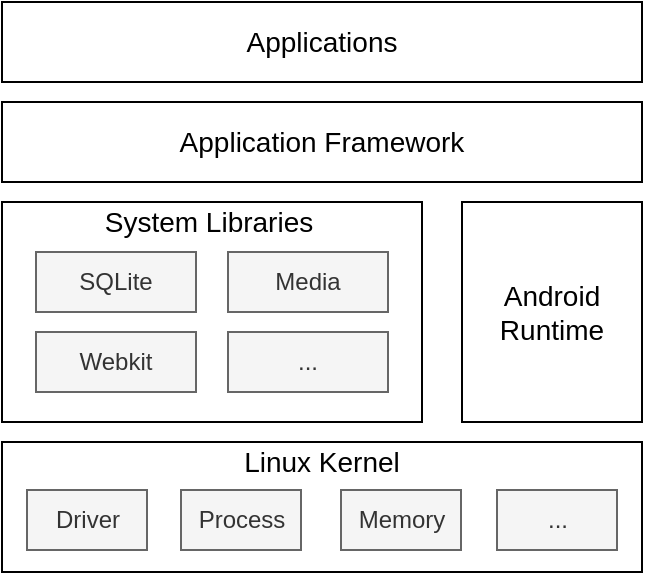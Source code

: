 <mxfile version="13.6.2" type="device" pages="16"><diagram id="bjmPkaJyU123oSyOTPKS" name="android-os-arch"><mxGraphModel dx="1106" dy="860" grid="1" gridSize="10" guides="1" tooltips="1" connect="1" arrows="1" fold="1" page="1" pageScale="1" pageWidth="827" pageHeight="1169" math="0" shadow="0"><root><mxCell id="urJrIBmDoAdhQWVYB0r3-0"/><mxCell id="urJrIBmDoAdhQWVYB0r3-1" parent="urJrIBmDoAdhQWVYB0r3-0"/><mxCell id="KDjZWvezkxXd8h_VV3OH-0" value="" style="rounded=0;whiteSpace=wrap;html=1;" parent="urJrIBmDoAdhQWVYB0r3-1" vertex="1"><mxGeometry x="200" y="400" width="320" height="65" as="geometry"/></mxCell><mxCell id="urJrIBmDoAdhQWVYB0r3-5" value="" style="rounded=0;whiteSpace=wrap;html=1;" parent="urJrIBmDoAdhQWVYB0r3-1" vertex="1"><mxGeometry x="200" y="280" width="210" height="110" as="geometry"/></mxCell><mxCell id="urJrIBmDoAdhQWVYB0r3-6" value="&lt;font style=&quot;font-size: 14px&quot;&gt;Android&lt;br&gt;Runtime&lt;br&gt;&lt;/font&gt;" style="rounded=0;whiteSpace=wrap;html=1;" parent="urJrIBmDoAdhQWVYB0r3-1" vertex="1"><mxGeometry x="430" y="280" width="90" height="110" as="geometry"/></mxCell><mxCell id="urJrIBmDoAdhQWVYB0r3-7" value="&lt;font style=&quot;font-size: 14px&quot;&gt;Application Framework&lt;/font&gt;" style="rounded=0;whiteSpace=wrap;html=1;" parent="urJrIBmDoAdhQWVYB0r3-1" vertex="1"><mxGeometry x="200" y="230" width="320" height="40" as="geometry"/></mxCell><mxCell id="urJrIBmDoAdhQWVYB0r3-8" value="&lt;font style=&quot;font-size: 14px&quot;&gt;Applications&lt;/font&gt;" style="rounded=0;whiteSpace=wrap;html=1;" parent="urJrIBmDoAdhQWVYB0r3-1" vertex="1"><mxGeometry x="200" y="180" width="320" height="40" as="geometry"/></mxCell><mxCell id="urJrIBmDoAdhQWVYB0r3-15" value="&lt;font style=&quot;font-size: 14px&quot;&gt;System Libraries&lt;/font&gt;" style="text;html=1;strokeColor=none;fillColor=none;align=center;verticalAlign=middle;whiteSpace=wrap;rounded=0;" parent="urJrIBmDoAdhQWVYB0r3-1" vertex="1"><mxGeometry x="217" y="280" width="173" height="20" as="geometry"/></mxCell><mxCell id="urJrIBmDoAdhQWVYB0r3-17" value="Media" style="rounded=0;whiteSpace=wrap;html=1;fillColor=#f5f5f5;strokeColor=#666666;fontColor=#333333;" parent="urJrIBmDoAdhQWVYB0r3-1" vertex="1"><mxGeometry x="313" y="305" width="80" height="30" as="geometry"/></mxCell><mxCell id="urJrIBmDoAdhQWVYB0r3-20" value="SQLite" style="rounded=0;whiteSpace=wrap;html=1;fillColor=#f5f5f5;strokeColor=#666666;fontColor=#333333;" parent="urJrIBmDoAdhQWVYB0r3-1" vertex="1"><mxGeometry x="217" y="305" width="80" height="30" as="geometry"/></mxCell><mxCell id="urJrIBmDoAdhQWVYB0r3-21" value="Webkit" style="rounded=0;whiteSpace=wrap;html=1;fillColor=#f5f5f5;strokeColor=#666666;fontColor=#333333;" parent="urJrIBmDoAdhQWVYB0r3-1" vertex="1"><mxGeometry x="217" y="345" width="80" height="30" as="geometry"/></mxCell><mxCell id="urJrIBmDoAdhQWVYB0r3-22" value="..." style="rounded=0;whiteSpace=wrap;html=1;fillColor=#f5f5f5;strokeColor=#666666;fontColor=#333333;" parent="urJrIBmDoAdhQWVYB0r3-1" vertex="1"><mxGeometry x="313" y="345" width="80" height="30" as="geometry"/></mxCell><mxCell id="KDjZWvezkxXd8h_VV3OH-2" value="&lt;font style=&quot;font-size: 14px&quot;&gt;Linux Kernel&lt;/font&gt;" style="text;html=1;strokeColor=none;fillColor=none;align=center;verticalAlign=middle;whiteSpace=wrap;rounded=0;" parent="urJrIBmDoAdhQWVYB0r3-1" vertex="1"><mxGeometry x="210" y="400" width="300" height="20" as="geometry"/></mxCell><mxCell id="KDjZWvezkxXd8h_VV3OH-3" value="Driver" style="rounded=0;whiteSpace=wrap;html=1;fillColor=#f5f5f5;strokeColor=#666666;fontColor=#333333;" parent="urJrIBmDoAdhQWVYB0r3-1" vertex="1"><mxGeometry x="212.5" y="424" width="60" height="30" as="geometry"/></mxCell><mxCell id="KDjZWvezkxXd8h_VV3OH-4" value="Process" style="rounded=0;whiteSpace=wrap;html=1;fillColor=#f5f5f5;strokeColor=#666666;fontColor=#333333;" parent="urJrIBmDoAdhQWVYB0r3-1" vertex="1"><mxGeometry x="289.5" y="424" width="60" height="30" as="geometry"/></mxCell><mxCell id="KDjZWvezkxXd8h_VV3OH-6" value="&lt;font style=&quot;font-size: 12px&quot;&gt;Memory&lt;/font&gt;" style="rounded=0;whiteSpace=wrap;html=1;fillColor=#f5f5f5;strokeColor=#666666;fontColor=#333333;" parent="urJrIBmDoAdhQWVYB0r3-1" vertex="1"><mxGeometry x="369.5" y="424" width="60" height="30" as="geometry"/></mxCell><mxCell id="KDjZWvezkxXd8h_VV3OH-7" value="..." style="rounded=0;whiteSpace=wrap;html=1;fillColor=#f5f5f5;strokeColor=#666666;fontColor=#333333;" parent="urJrIBmDoAdhQWVYB0r3-1" vertex="1"><mxGeometry x="447.5" y="424" width="60" height="30" as="geometry"/></mxCell></root></mxGraphModel></diagram><diagram name="binder-arch" id="sAqYBiLpaCoOnu1Wvl4T"><mxGraphModel dx="1106" dy="860" grid="1" gridSize="10" guides="1" tooltips="1" connect="1" arrows="1" fold="1" page="1" pageScale="1" pageWidth="827" pageHeight="1169" math="0" shadow="0"><root><mxCell id="pWInELjDNOcLIzzd1IiA-0"/><mxCell id="pWInELjDNOcLIzzd1IiA-1" parent="pWInELjDNOcLIzzd1IiA-0"/><mxCell id="pWInELjDNOcLIzzd1IiA-56" value="" style="rounded=0;whiteSpace=wrap;html=1;fillColor=#dae8fc;strokeColor=#6c8ebf;" parent="pWInELjDNOcLIzzd1IiA-1" vertex="1"><mxGeometry x="395" y="506" width="60" height="44" as="geometry"/></mxCell><mxCell id="pWInELjDNOcLIzzd1IiA-2" value="" style="rounded=0;whiteSpace=wrap;html=1;fillColor=#dae8fc;strokeColor=#6c8ebf;" parent="pWInELjDNOcLIzzd1IiA-1" vertex="1"><mxGeometry x="220" y="565.75" width="250" height="50" as="geometry"/></mxCell><mxCell id="pWInELjDNOcLIzzd1IiA-3" value="" style="rounded=0;whiteSpace=wrap;html=1;fillColor=#dae8fc;strokeColor=#6c8ebf;" parent="pWInELjDNOcLIzzd1IiA-1" vertex="1"><mxGeometry x="230" y="506" width="60" height="44" as="geometry"/></mxCell><mxCell id="pWInELjDNOcLIzzd1IiA-7" value="" style="endArrow=none;html=1;dashed=1;strokeColor=#6c8ebf;fillColor=#dae8fc;dashPattern=1 1;strokeWidth=1;" parent="pWInELjDNOcLIzzd1IiA-1" edge="1"><mxGeometry width="50" height="50" relative="1" as="geometry"><mxPoint x="160" y="558" as="sourcePoint"/><mxPoint x="480" y="558" as="targetPoint"/></mxGeometry></mxCell><mxCell id="pWInELjDNOcLIzzd1IiA-11" value="" style="endArrow=classic;html=1;exitX=0.5;exitY=0;exitDx=0;exitDy=0;entryX=0.25;entryY=1;entryDx=0;entryDy=0;fillColor=#fa6800;strokeColor=#C73500;" parent="pWInELjDNOcLIzzd1IiA-1" source="pWInELjDNOcLIzzd1IiA-3" target="pWInELjDNOcLIzzd1IiA-10" edge="1"><mxGeometry width="50" height="50" relative="1" as="geometry"><mxPoint x="259.8" y="481.19" as="sourcePoint"/><mxPoint x="259.82" y="531" as="targetPoint"/></mxGeometry></mxCell><mxCell id="pWInELjDNOcLIzzd1IiA-12" value="" style="endArrow=classic;html=1;exitX=0.5;exitY=0;exitDx=0;exitDy=0;entryX=0.731;entryY=0.976;entryDx=0;entryDy=0;fillColor=#fa6800;strokeColor=#C73500;entryPerimeter=0;" parent="pWInELjDNOcLIzzd1IiA-1" source="pWInELjDNOcLIzzd1IiA-40" target="pWInELjDNOcLIzzd1IiA-10" edge="1"><mxGeometry width="50" height="50" relative="1" as="geometry"><mxPoint x="440" y="496" as="sourcePoint"/><mxPoint x="377.5" y="480" as="targetPoint"/></mxGeometry></mxCell><mxCell id="pWInELjDNOcLIzzd1IiA-13" value="服务注册" style="text;html=1;strokeColor=none;fillColor=none;align=center;verticalAlign=middle;whiteSpace=wrap;rounded=0;dashed=1;rotation=35;fontSize=9;" parent="pWInELjDNOcLIzzd1IiA-1" vertex="1"><mxGeometry x="373" y="483" width="80" height="14" as="geometry"/></mxCell><mxCell id="pWInELjDNOcLIzzd1IiA-14" value="服务查询" style="text;html=1;strokeColor=none;fillColor=none;align=center;verticalAlign=middle;whiteSpace=wrap;rounded=0;dashed=1;rotation=330;fontSize=9;" parent="pWInELjDNOcLIzzd1IiA-1" vertex="1"><mxGeometry x="232" y="482" width="80" height="14" as="geometry"/></mxCell><mxCell id="pWInELjDNOcLIzzd1IiA-36" value="客户端" style="text;html=1;strokeColor=none;fillColor=none;align=center;verticalAlign=middle;whiteSpace=wrap;rounded=0;dashed=1;fontSize=9;" parent="pWInELjDNOcLIzzd1IiA-1" vertex="1"><mxGeometry x="240" y="506" width="40" height="14" as="geometry"/></mxCell><mxCell id="pWInELjDNOcLIzzd1IiA-38" value="&lt;font color=&quot;#1a1a1a&quot; style=&quot;font-size: 9px&quot;&gt;ref&lt;/font&gt;" style="shape=step;perimeter=stepPerimeter;whiteSpace=wrap;html=1;fixedSize=1;fontSize=9;size=5;dashed=1;fillColor=#d5e8d4;strokeColor=#82b366;" parent="pWInELjDNOcLIzzd1IiA-1" vertex="1"><mxGeometry x="245" y="524.5" width="30" height="17.5" as="geometry"/></mxCell><mxCell id="pWInELjDNOcLIzzd1IiA-41" value="&lt;font color=&quot;#1a1a1a&quot; style=&quot;font-size: 9px&quot;&gt;ref&lt;/font&gt;" style="shape=step;perimeter=stepPerimeter;whiteSpace=wrap;html=1;fixedSize=1;fontSize=9;size=5;dashed=1;fillColor=#d5e8d4;strokeColor=#82b366;sketch=0;fillStyle=hachure;shadow=0;rounded=0;comic=0;fixDash=0;portConstraintRotation=0;" parent="pWInELjDNOcLIzzd1IiA-1" vertex="1"><mxGeometry x="410" y="524.5" width="30" height="17.5" as="geometry"/></mxCell><mxCell id="pWInELjDNOcLIzzd1IiA-49" value="" style="shape=step;perimeter=stepPerimeter;whiteSpace=wrap;html=1;fixedSize=1;fontSize=9;size=5;" parent="pWInELjDNOcLIzzd1IiA-1" vertex="1"><mxGeometry x="292" y="584" width="30" height="17.5" as="geometry"/></mxCell><mxCell id="pWInELjDNOcLIzzd1IiA-50" value="" style="shape=step;perimeter=stepPerimeter;whiteSpace=wrap;html=1;fixedSize=1;fontSize=9;size=5;" parent="pWInELjDNOcLIzzd1IiA-1" vertex="1"><mxGeometry x="302" y="593" width="30" height="17.5" as="geometry"/></mxCell><mxCell id="pWInELjDNOcLIzzd1IiA-51" value="" style="shape=step;perimeter=stepPerimeter;whiteSpace=wrap;html=1;fixedSize=1;fontSize=9;size=5;fillColor=#d5e8d4;strokeColor=#82b366;" parent="pWInELjDNOcLIzzd1IiA-1" vertex="1"><mxGeometry x="333" y="590.5" width="30" height="17.5" as="geometry"/></mxCell><mxCell id="pWInELjDNOcLIzzd1IiA-52" value="" style="shape=step;perimeter=stepPerimeter;whiteSpace=wrap;html=1;fixedSize=1;fontSize=9;size=5;" parent="pWInELjDNOcLIzzd1IiA-1" vertex="1"><mxGeometry x="368" y="584" width="30" height="17.5" as="geometry"/></mxCell><mxCell id="pWInELjDNOcLIzzd1IiA-53" value="" style="shape=step;perimeter=stepPerimeter;whiteSpace=wrap;html=1;fixedSize=1;fontSize=9;size=5;" parent="pWInELjDNOcLIzzd1IiA-1" vertex="1"><mxGeometry x="378" y="594" width="30" height="17.5" as="geometry"/></mxCell><mxCell id="pWInELjDNOcLIzzd1IiA-54" value="Binder 驱动" style="text;html=1;strokeColor=none;fillColor=none;align=center;verticalAlign=middle;whiteSpace=wrap;rounded=0;dashed=1;fontSize=9;" parent="pWInELjDNOcLIzzd1IiA-1" vertex="1"><mxGeometry x="225" y="565.75" width="50" height="14" as="geometry"/></mxCell><mxCell id="pWInELjDNOcLIzzd1IiA-55" value="" style="group" parent="pWInELjDNOcLIzzd1IiA-1" vertex="1" connectable="0"><mxGeometry x="278" y="421" width="130" height="55" as="geometry"/></mxCell><mxCell id="pWInELjDNOcLIzzd1IiA-10" value="" style="rounded=0;whiteSpace=wrap;html=1;fillColor=#dae8fc;strokeColor=#6c8ebf;" parent="pWInELjDNOcLIzzd1IiA-55" vertex="1"><mxGeometry width="130" height="55" as="geometry"/></mxCell><mxCell id="pWInELjDNOcLIzzd1IiA-42" value="&lt;font color=&quot;#1a1a1a&quot; style=&quot;font-size: 9px&quot;&gt;ref&lt;/font&gt;" style="shape=step;perimeter=stepPerimeter;whiteSpace=wrap;html=1;fixedSize=1;fontSize=9;size=5;dashed=1;" parent="pWInELjDNOcLIzzd1IiA-55" vertex="1"><mxGeometry x="9" y="22" width="30" height="17.5" as="geometry"/></mxCell><mxCell id="pWInELjDNOcLIzzd1IiA-43" value="&lt;font color=&quot;#1a1a1a&quot; style=&quot;font-size: 9px&quot;&gt;ref&lt;/font&gt;" style="shape=step;perimeter=stepPerimeter;whiteSpace=wrap;html=1;fixedSize=1;fontSize=9;size=5;dashed=1;" parent="pWInELjDNOcLIzzd1IiA-55" vertex="1"><mxGeometry x="19" y="31" width="30" height="17.5" as="geometry"/></mxCell><mxCell id="pWInELjDNOcLIzzd1IiA-44" value="&lt;font color=&quot;#1a1a1a&quot; style=&quot;font-size: 9px&quot;&gt;ref&lt;/font&gt;" style="shape=step;perimeter=stepPerimeter;whiteSpace=wrap;html=1;fixedSize=1;fontSize=9;size=5;dashed=1;fillColor=#d5e8d4;strokeColor=#82b366;" parent="pWInELjDNOcLIzzd1IiA-55" vertex="1"><mxGeometry x="50" y="28.5" width="30" height="17.5" as="geometry"/></mxCell><mxCell id="pWInELjDNOcLIzzd1IiA-45" value="&lt;font color=&quot;#1a1a1a&quot; style=&quot;font-size: 9px&quot;&gt;ref&lt;/font&gt;" style="shape=step;perimeter=stepPerimeter;whiteSpace=wrap;html=1;fixedSize=1;fontSize=9;size=5;dashed=1;" parent="pWInELjDNOcLIzzd1IiA-55" vertex="1"><mxGeometry x="85" y="22" width="30" height="17.5" as="geometry"/></mxCell><mxCell id="pWInELjDNOcLIzzd1IiA-47" value="&lt;font color=&quot;#1a1a1a&quot; style=&quot;font-size: 9px&quot;&gt;ref&lt;/font&gt;" style="shape=step;perimeter=stepPerimeter;whiteSpace=wrap;html=1;fixedSize=1;fontSize=9;size=5;dashed=1;" parent="pWInELjDNOcLIzzd1IiA-55" vertex="1"><mxGeometry x="95" y="32" width="30" height="17.5" as="geometry"/></mxCell><mxCell id="pWInELjDNOcLIzzd1IiA-48" value="Service Manager" style="text;html=1;strokeColor=none;fillColor=none;align=center;verticalAlign=middle;whiteSpace=wrap;rounded=0;dashed=1;fontSize=9;" parent="pWInELjDNOcLIzzd1IiA-55" vertex="1"><mxGeometry x="5" width="120" height="14" as="geometry"/></mxCell><mxCell id="pWInELjDNOcLIzzd1IiA-40" value="服务端" style="text;html=1;strokeColor=none;fillColor=none;align=center;verticalAlign=middle;whiteSpace=wrap;rounded=0;dashed=1;fontSize=9;" parent="pWInELjDNOcLIzzd1IiA-1" vertex="1"><mxGeometry x="405" y="506" width="40" height="14" as="geometry"/></mxCell><mxCell id="pWInELjDNOcLIzzd1IiA-57" value="" style="endArrow=none;html=1;dashed=1;strokeColor=#82b366;strokeWidth=1;fontSize=9;fontColor=#C73500;exitX=0.5;exitY=1;exitDx=0;exitDy=0;entryX=0.5;entryY=0;entryDx=0;entryDy=0;fillColor=#d5e8d4;" parent="pWInELjDNOcLIzzd1IiA-1" source="pWInELjDNOcLIzzd1IiA-38" target="pWInELjDNOcLIzzd1IiA-51" edge="1"><mxGeometry width="50" height="50" relative="1" as="geometry"><mxPoint x="310" y="560" as="sourcePoint"/><mxPoint x="360" y="510" as="targetPoint"/></mxGeometry></mxCell><mxCell id="pWInELjDNOcLIzzd1IiA-58" value="" style="endArrow=none;html=1;dashed=1;strokeColor=#82b366;strokeWidth=1;fontSize=9;fontColor=#C73500;exitX=0.5;exitY=1;exitDx=0;exitDy=0;entryX=0.5;entryY=0;entryDx=0;entryDy=0;fillColor=#d5e8d4;" parent="pWInELjDNOcLIzzd1IiA-1" source="pWInELjDNOcLIzzd1IiA-44" target="pWInELjDNOcLIzzd1IiA-51" edge="1"><mxGeometry width="50" height="50" relative="1" as="geometry"><mxPoint x="270" y="552" as="sourcePoint"/><mxPoint x="358" y="600.5" as="targetPoint"/></mxGeometry></mxCell><mxCell id="pWInELjDNOcLIzzd1IiA-59" value="" style="endArrow=none;html=1;dashed=1;strokeColor=#82b366;strokeWidth=1;fontSize=9;fontColor=#C73500;exitX=0.5;exitY=1;exitDx=0;exitDy=0;fillColor=#d5e8d4;" parent="pWInELjDNOcLIzzd1IiA-1" source="pWInELjDNOcLIzzd1IiA-41" edge="1"><mxGeometry width="50" height="50" relative="1" as="geometry"><mxPoint x="353" y="477" as="sourcePoint"/><mxPoint x="350" y="590" as="targetPoint"/></mxGeometry></mxCell><mxCell id="pWInELjDNOcLIzzd1IiA-60" value="用户态" style="text;html=1;strokeColor=none;fillColor=none;align=center;verticalAlign=middle;whiteSpace=wrap;rounded=0;dashed=1;fontSize=9;" parent="pWInELjDNOcLIzzd1IiA-1" vertex="1"><mxGeometry x="170" y="536" width="40" height="14" as="geometry"/></mxCell><mxCell id="pWInELjDNOcLIzzd1IiA-61" value="内核态" style="text;html=1;strokeColor=none;fillColor=none;align=center;verticalAlign=middle;whiteSpace=wrap;rounded=0;dashed=1;fontSize=9;" parent="pWInELjDNOcLIzzd1IiA-1" vertex="1"><mxGeometry x="170" y="565.75" width="40" height="14" as="geometry"/></mxCell><mxCell id="pWInELjDNOcLIzzd1IiA-62" value="" style="shape=step;perimeter=stepPerimeter;whiteSpace=wrap;html=1;fixedSize=1;fontSize=9;size=5;" parent="pWInELjDNOcLIzzd1IiA-1" vertex="1"><mxGeometry x="170" y="422.25" width="30" height="17.5" as="geometry"/></mxCell><mxCell id="pWInELjDNOcLIzzd1IiA-63" value="Binder对象" style="text;html=1;strokeColor=none;fillColor=none;align=center;verticalAlign=middle;whiteSpace=wrap;rounded=0;dashed=1;fontSize=9;" parent="pWInELjDNOcLIzzd1IiA-1" vertex="1"><mxGeometry x="157.5" y="439.75" width="55" height="14" as="geometry"/></mxCell><mxCell id="pWInELjDNOcLIzzd1IiA-64" value="" style="endArrow=classic;html=1;exitX=0.5;exitY=0;exitDx=0;exitDy=0;entryX=-0.002;entryY=0.437;entryDx=0;entryDy=0;fillColor=#fa6800;strokeColor=#C73500;entryPerimeter=0;" parent="pWInELjDNOcLIzzd1IiA-1" target="pWInELjDNOcLIzzd1IiA-56" edge="1"><mxGeometry width="50" height="50" relative="1" as="geometry"><mxPoint x="290" y="526" as="sourcePoint"/><mxPoint x="340.5" y="496" as="targetPoint"/></mxGeometry></mxCell><mxCell id="pWInELjDNOcLIzzd1IiA-65" value="服务调用" style="text;html=1;strokeColor=none;fillColor=none;align=center;verticalAlign=middle;whiteSpace=wrap;rounded=0;dashed=1;fontSize=9;" parent="pWInELjDNOcLIzzd1IiA-1" vertex="1"><mxGeometry x="302" y="510.5" width="40" height="14" as="geometry"/></mxCell><mxCell id="pWInELjDNOcLIzzd1IiA-66" value="ref" style="shape=step;perimeter=stepPerimeter;whiteSpace=wrap;html=1;fixedSize=1;fontSize=9;size=5;dashed=1;" parent="pWInELjDNOcLIzzd1IiA-1" vertex="1"><mxGeometry x="170" y="465.5" width="30" height="17.5" as="geometry"/></mxCell><mxCell id="pWInELjDNOcLIzzd1IiA-67" value="Binder对象引用" style="text;html=1;strokeColor=none;fillColor=none;align=center;verticalAlign=middle;whiteSpace=wrap;rounded=0;dashed=1;fontSize=9;" parent="pWInELjDNOcLIzzd1IiA-1" vertex="1"><mxGeometry x="150" y="490.75" width="70" height="14" as="geometry"/></mxCell></root></mxGraphModel></diagram><diagram name="binder-workflow" id="4HfPw81ADkv-siIjtBEp"><mxGraphModel dx="1106" dy="860" grid="1" gridSize="10" guides="1" tooltips="1" connect="1" arrows="1" fold="1" page="1" pageScale="1" pageWidth="827" pageHeight="1169" math="0" shadow="0"><root><mxCell id="zOHya8nax5mTTctsilq9-0"/><mxCell id="zOHya8nax5mTTctsilq9-1" parent="zOHya8nax5mTTctsilq9-0"/><mxCell id="1ioAVpL6YopL1MBcPv06-3" value="&lt;font style=&quot;font-size: 12px;&quot;&gt;Binder Driver&amp;nbsp;&lt;/font&gt;" style="rounded=0;whiteSpace=wrap;html=1;fillColor=#dae8fc;strokeColor=#6c8ebf;fontSize=12;" parent="zOHya8nax5mTTctsilq9-1" vertex="1"><mxGeometry x="390" y="580" width="320" height="30" as="geometry"/></mxCell><mxCell id="1ioAVpL6YopL1MBcPv06-21" value="&lt;font style=&quot;font-size: 12px;&quot;&gt;IBinder::transact()&lt;/font&gt;" style="rounded=0;whiteSpace=wrap;html=1;fillColor=#dae8fc;strokeColor=#6c8ebf;fontSize=12;" parent="zOHya8nax5mTTctsilq9-1" vertex="1"><mxGeometry x="390" y="431.25" width="140" height="25" as="geometry"/></mxCell><mxCell id="1ioAVpL6YopL1MBcPv06-29" value="&lt;font style=&quot;font-size: 12px;&quot;&gt;BpBinder::transact()&lt;/font&gt;" style="rounded=0;whiteSpace=wrap;html=1;fillColor=#dae8fc;strokeColor=#6c8ebf;fontSize=12;" parent="zOHya8nax5mTTctsilq9-1" vertex="1"><mxGeometry x="390" y="531" width="140" height="25" as="geometry"/></mxCell><mxCell id="1ioAVpL6YopL1MBcPv06-44" value="" style="endArrow=none;html=1;dashed=1;strokeColor=#6c8ebf;fillColor=#dae8fc;dashPattern=1 1;strokeWidth=1;" parent="zOHya8nax5mTTctsilq9-1" edge="1"><mxGeometry width="50" height="50" relative="1" as="geometry"><mxPoint x="300" y="470" as="sourcePoint"/><mxPoint x="730" y="470" as="targetPoint"/></mxGeometry></mxCell><mxCell id="1ioAVpL6YopL1MBcPv06-45" value="" style="endArrow=none;html=1;dashed=1;strokeColor=#6c8ebf;fillColor=#dae8fc;dashPattern=1 1;jumpSize=6;strokeWidth=1;" parent="zOHya8nax5mTTctsilq9-1" edge="1"><mxGeometry width="50" height="50" relative="1" as="geometry"><mxPoint x="300" y="570" as="sourcePoint"/><mxPoint x="730" y="570" as="targetPoint"/></mxGeometry></mxCell><mxCell id="1ioAVpL6YopL1MBcPv06-46" value="Kernel&amp;nbsp;" style="text;html=1;strokeColor=none;fillColor=none;align=center;verticalAlign=middle;whiteSpace=wrap;rounded=0;dashed=1;" parent="zOHya8nax5mTTctsilq9-1" vertex="1"><mxGeometry x="322" y="585" width="40" height="20" as="geometry"/></mxCell><mxCell id="1ioAVpL6YopL1MBcPv06-47" value="C++" style="text;html=1;strokeColor=none;fillColor=none;align=center;verticalAlign=middle;whiteSpace=wrap;rounded=0;dashed=1;" parent="zOHya8nax5mTTctsilq9-1" vertex="1"><mxGeometry x="322" y="511" width="40" height="20" as="geometry"/></mxCell><mxCell id="1ioAVpL6YopL1MBcPv06-48" value="Java" style="text;html=1;strokeColor=none;fillColor=none;align=center;verticalAlign=middle;whiteSpace=wrap;rounded=0;dashed=1;" parent="zOHya8nax5mTTctsilq9-1" vertex="1"><mxGeometry x="322" y="411.25" width="40" height="20" as="geometry"/></mxCell><mxCell id="Nd1MAPSrQOynFw8_YEVg-1" value="&lt;font style=&quot;font-size: 12px;&quot;&gt;BBinder::onTransact()&lt;/font&gt;" style="rounded=0;whiteSpace=wrap;html=1;fillColor=#dae8fc;strokeColor=#6c8ebf;fontSize=12;" parent="zOHya8nax5mTTctsilq9-1" vertex="1"><mxGeometry x="564.5" y="531" width="140" height="25" as="geometry"/></mxCell><mxCell id="B8mwld0DDXcDJ_5WIQ_S-2" value="" style="endArrow=none;html=1;exitX=0.5;exitY=1;exitDx=0;exitDy=0;fillColor=#fa6800;strokeColor=#C73500;endFill=0;" parent="zOHya8nax5mTTctsilq9-1" source="B8mwld0DDXcDJ_5WIQ_S-15" edge="1"><mxGeometry width="50" height="50" relative="1" as="geometry"><mxPoint x="459.71" y="405" as="sourcePoint"/><mxPoint x="460" y="430" as="targetPoint"/></mxGeometry></mxCell><mxCell id="B8mwld0DDXcDJ_5WIQ_S-3" value="&lt;font style=&quot;font-size: 12px;&quot;&gt;IBinder::onTransact()&lt;/font&gt;" style="rounded=0;whiteSpace=wrap;html=1;fillColor=#dae8fc;strokeColor=#6c8ebf;fontSize=12;" parent="zOHya8nax5mTTctsilq9-1" vertex="1"><mxGeometry x="564.5" y="431.25" width="140" height="25" as="geometry"/></mxCell><mxCell id="B8mwld0DDXcDJ_5WIQ_S-10" value="" style="group" parent="zOHya8nax5mTTctsilq9-1" vertex="1" connectable="0"><mxGeometry x="379" y="476" width="151" height="35" as="geometry"/></mxCell><mxCell id="B8mwld0DDXcDJ_5WIQ_S-7" value="&lt;font style=&quot;font-size: 12px&quot;&gt;BpService&lt;/font&gt;" style="rounded=0;whiteSpace=wrap;html=1;fillColor=#d5e8d4;strokeColor=#82b366;fontSize=12;" parent="B8mwld0DDXcDJ_5WIQ_S-10" vertex="1"><mxGeometry x="11" y="10" width="140" height="25" as="geometry"/></mxCell><mxCell id="B8mwld0DDXcDJ_5WIQ_S-9" value="AIDL Generated" style="rounded=0;whiteSpace=wrap;html=1;dashed=1;fontSize=8;fillColor=#60a917;strokeColor=#2D7600;fontColor=#ffffff;" parent="B8mwld0DDXcDJ_5WIQ_S-10" vertex="1"><mxGeometry width="70" height="15" as="geometry"/></mxCell><mxCell id="B8mwld0DDXcDJ_5WIQ_S-11" value="" style="group" parent="zOHya8nax5mTTctsilq9-1" vertex="1" connectable="0"><mxGeometry x="553.5" y="476" width="151" height="35" as="geometry"/></mxCell><mxCell id="B8mwld0DDXcDJ_5WIQ_S-12" value="&lt;font style=&quot;font-size: 12px&quot;&gt;BnService&lt;/font&gt;" style="rounded=0;whiteSpace=wrap;html=1;fillColor=#d5e8d4;strokeColor=#82b366;fontSize=12;" parent="B8mwld0DDXcDJ_5WIQ_S-11" vertex="1"><mxGeometry x="11" y="10" width="140" height="25" as="geometry"/></mxCell><mxCell id="B8mwld0DDXcDJ_5WIQ_S-13" value="AIDL Generated" style="rounded=0;whiteSpace=wrap;html=1;dashed=1;fontSize=8;fillColor=#60a917;strokeColor=#2D7600;fontColor=#ffffff;" parent="B8mwld0DDXcDJ_5WIQ_S-11" vertex="1"><mxGeometry width="70" height="15" as="geometry"/></mxCell><mxCell id="B8mwld0DDXcDJ_5WIQ_S-14" value="" style="group" parent="zOHya8nax5mTTctsilq9-1" vertex="1" connectable="0"><mxGeometry x="379" y="370" width="151" height="35" as="geometry"/></mxCell><mxCell id="B8mwld0DDXcDJ_5WIQ_S-15" value="&lt;font style=&quot;font-size: 12px&quot;&gt;Service Proxy&lt;/font&gt;" style="rounded=0;whiteSpace=wrap;html=1;fillColor=#d5e8d4;strokeColor=#82b366;fontSize=12;" parent="B8mwld0DDXcDJ_5WIQ_S-14" vertex="1"><mxGeometry x="11" y="10" width="140" height="25" as="geometry"/></mxCell><mxCell id="B8mwld0DDXcDJ_5WIQ_S-16" value="AIDL Generated" style="rounded=0;whiteSpace=wrap;html=1;dashed=1;fontSize=8;fillColor=#60a917;strokeColor=#2D7600;fontColor=#ffffff;" parent="B8mwld0DDXcDJ_5WIQ_S-14" vertex="1"><mxGeometry width="70" height="15" as="geometry"/></mxCell><mxCell id="B8mwld0DDXcDJ_5WIQ_S-17" value="" style="group" parent="zOHya8nax5mTTctsilq9-1" vertex="1" connectable="0"><mxGeometry x="553.5" y="370" width="151" height="35" as="geometry"/></mxCell><mxCell id="B8mwld0DDXcDJ_5WIQ_S-18" value="&lt;font style=&quot;font-size: 12px&quot;&gt;Service Stub&lt;/font&gt;" style="rounded=0;whiteSpace=wrap;html=1;fillColor=#d5e8d4;strokeColor=#82b366;fontSize=12;" parent="B8mwld0DDXcDJ_5WIQ_S-17" vertex="1"><mxGeometry x="11" y="10" width="140" height="25" as="geometry"/></mxCell><mxCell id="B8mwld0DDXcDJ_5WIQ_S-19" value="AIDL Generated" style="rounded=0;whiteSpace=wrap;html=1;dashed=1;fontSize=8;fillColor=#60a917;strokeColor=#2D7600;fontColor=#ffffff;" parent="B8mwld0DDXcDJ_5WIQ_S-17" vertex="1"><mxGeometry width="70" height="15" as="geometry"/></mxCell><mxCell id="B8mwld0DDXcDJ_5WIQ_S-20" value="" style="endArrow=none;html=1;fillColor=#fa6800;strokeColor=#C73500;endFill=0;" parent="zOHya8nax5mTTctsilq9-1" edge="1"><mxGeometry width="50" height="50" relative="1" as="geometry"><mxPoint x="460" y="456" as="sourcePoint"/><mxPoint x="460" y="486" as="targetPoint"/></mxGeometry></mxCell><mxCell id="B8mwld0DDXcDJ_5WIQ_S-21" value="" style="endArrow=none;html=1;exitX=0.5;exitY=1;exitDx=0;exitDy=0;fillColor=#fa6800;strokeColor=#C73500;endFill=0;entryX=0.498;entryY=0.018;entryDx=0;entryDy=0;entryPerimeter=0;" parent="zOHya8nax5mTTctsilq9-1" target="1ioAVpL6YopL1MBcPv06-29" edge="1"><mxGeometry width="50" height="50" relative="1" as="geometry"><mxPoint x="459.83" y="511" as="sourcePoint"/><mxPoint x="460" y="530" as="targetPoint"/></mxGeometry></mxCell><mxCell id="B8mwld0DDXcDJ_5WIQ_S-22" value="" style="endArrow=classic;html=1;exitX=0.5;exitY=1;exitDx=0;exitDy=0;fillColor=#fa6800;strokeColor=#C73500;" parent="zOHya8nax5mTTctsilq9-1" edge="1"><mxGeometry width="50" height="50" relative="1" as="geometry"><mxPoint x="459.83" y="556" as="sourcePoint"/><mxPoint x="460" y="580" as="targetPoint"/></mxGeometry></mxCell><mxCell id="B8mwld0DDXcDJ_5WIQ_S-23" value="" style="endArrow=none;html=1;fillColor=#fa6800;strokeColor=#C73500;entryX=0.5;entryY=1;entryDx=0;entryDy=0;exitX=0.764;exitY=-0.006;exitDx=0;exitDy=0;exitPerimeter=0;endFill=0;" parent="zOHya8nax5mTTctsilq9-1" source="1ioAVpL6YopL1MBcPv06-3" target="Nd1MAPSrQOynFw8_YEVg-1" edge="1"><mxGeometry width="50" height="50" relative="1" as="geometry"><mxPoint x="635" y="580" as="sourcePoint"/><mxPoint x="550.08" y="575" as="targetPoint"/></mxGeometry></mxCell><mxCell id="B8mwld0DDXcDJ_5WIQ_S-24" value="" style="endArrow=none;html=1;fillColor=#fa6800;strokeColor=#C73500;entryX=0.496;entryY=0.96;entryDx=0;entryDy=0;entryPerimeter=0;endFill=0;" parent="zOHya8nax5mTTctsilq9-1" target="B8mwld0DDXcDJ_5WIQ_S-12" edge="1"><mxGeometry width="50" height="50" relative="1" as="geometry"><mxPoint x="634" y="531" as="sourcePoint"/><mxPoint x="634" y="510" as="targetPoint"/></mxGeometry></mxCell><mxCell id="B8mwld0DDXcDJ_5WIQ_S-25" value="" style="endArrow=none;html=1;exitX=0.5;exitY=0;exitDx=0;exitDy=0;fillColor=#fa6800;strokeColor=#C73500;entryX=0.5;entryY=1;entryDx=0;entryDy=0;endFill=0;" parent="zOHya8nax5mTTctsilq9-1" source="B8mwld0DDXcDJ_5WIQ_S-12" target="B8mwld0DDXcDJ_5WIQ_S-3" edge="1"><mxGeometry width="50" height="50" relative="1" as="geometry"><mxPoint x="629.31" y="477.25" as="sourcePoint"/><mxPoint x="628.68" y="456.25" as="targetPoint"/></mxGeometry></mxCell><mxCell id="B8mwld0DDXcDJ_5WIQ_S-26" value="" style="endArrow=classic;html=1;fillColor=#fa6800;entryX=0.5;entryY=1;entryDx=0;entryDy=0;exitX=0.5;exitY=0;exitDx=0;exitDy=0;strokeColor=#C73500;" parent="zOHya8nax5mTTctsilq9-1" source="B8mwld0DDXcDJ_5WIQ_S-3" edge="1"><mxGeometry width="50" height="50" relative="1" as="geometry"><mxPoint x="634" y="430" as="sourcePoint"/><mxPoint x="634.43" y="405" as="targetPoint"/></mxGeometry></mxCell><mxCell id="B8mwld0DDXcDJ_5WIQ_S-27" value="Client" style="text;html=1;strokeColor=none;fillColor=none;align=center;verticalAlign=middle;whiteSpace=wrap;rounded=0;dashed=1;fontSize=14;" parent="zOHya8nax5mTTctsilq9-1" vertex="1"><mxGeometry x="434.5" y="280" width="40" height="20" as="geometry"/></mxCell><mxCell id="B8mwld0DDXcDJ_5WIQ_S-28" value="Server" style="text;html=1;strokeColor=none;fillColor=none;align=center;verticalAlign=middle;whiteSpace=wrap;rounded=0;dashed=1;fontSize=14;" parent="zOHya8nax5mTTctsilq9-1" vertex="1"><mxGeometry x="614.5" y="280" width="40" height="20" as="geometry"/></mxCell><mxCell id="B8mwld0DDXcDJ_5WIQ_S-29" value="" style="endArrow=none;html=1;dashed=1;strokeColor=#6c8ebf;fillColor=#dae8fc;dashPattern=1 1;strokeWidth=1;" parent="zOHya8nax5mTTctsilq9-1" edge="1"><mxGeometry width="50" height="50" relative="1" as="geometry"><mxPoint x="300" y="360" as="sourcePoint"/><mxPoint x="730" y="360" as="targetPoint"/></mxGeometry></mxCell><mxCell id="B8mwld0DDXcDJ_5WIQ_S-30" value="&lt;font style=&quot;font-size: 12px&quot;&gt;AIDL Interface&lt;/font&gt;" style="rounded=0;whiteSpace=wrap;html=1;fillColor=#dae8fc;strokeColor=#6c8ebf;fontSize=12;" parent="zOHya8nax5mTTctsilq9-1" vertex="1"><mxGeometry x="390" y="312.5" width="310" height="25" as="geometry"/></mxCell><mxCell id="B8mwld0DDXcDJ_5WIQ_S-32" value="AIDL" style="text;html=1;strokeColor=none;fillColor=none;align=center;verticalAlign=middle;whiteSpace=wrap;rounded=0;dashed=1;" parent="zOHya8nax5mTTctsilq9-1" vertex="1"><mxGeometry x="322" y="312.5" width="40" height="20" as="geometry"/></mxCell><mxCell id="B8mwld0DDXcDJ_5WIQ_S-38" value="" style="shape=flexArrow;endArrow=classic;html=1;strokeWidth=1;fontSize=14;dashed=1;strokeColor=#C73500;" parent="zOHya8nax5mTTctsilq9-1" edge="1"><mxGeometry width="50" height="50" relative="1" as="geometry"><mxPoint x="500" y="295" as="sourcePoint"/><mxPoint x="590" y="295" as="targetPoint"/></mxGeometry></mxCell><mxCell id="B8mwld0DDXcDJ_5WIQ_S-39" value="IPC" style="text;html=1;strokeColor=none;fillColor=none;align=center;verticalAlign=middle;whiteSpace=wrap;rounded=0;dashed=1;fontSize=14;fontColor=#C73500;" parent="zOHya8nax5mTTctsilq9-1" vertex="1"><mxGeometry x="517.5" y="271" width="40" height="20" as="geometry"/></mxCell></root></mxGraphModel></diagram><diagram id="M-szujkFM8PYWIia-Wec" name="binder-ioctl-data"><mxGraphModel dx="1106" dy="860" grid="1" gridSize="10" guides="1" tooltips="1" connect="1" arrows="1" fold="1" page="1" pageScale="1" pageWidth="827" pageHeight="1169" math="0" shadow="0"><root><mxCell id="0"/><mxCell id="1" parent="0"/><mxCell id="8YFpxpRBtxKvwG0Au5vJ-1" value="&lt;font style=&quot;font-size: 14px&quot;&gt;ioctl( fd( /dev/binder ), BINDER_WRITE_READ, &amp;amp;binder_write_read )&lt;/font&gt;" style="text;html=1;strokeColor=none;fillColor=none;align=center;verticalAlign=middle;whiteSpace=wrap;rounded=0;" parent="1" vertex="1"><mxGeometry x="120" y="270" width="560" height="20" as="geometry"/></mxCell><mxCell id="8YFpxpRBtxKvwG0Au5vJ-11" value="" style="group" parent="1" vertex="1" connectable="0"><mxGeometry x="498" y="340" width="120" height="180" as="geometry"/></mxCell><mxCell id="8YFpxpRBtxKvwG0Au5vJ-5" value="write_size" style="rounded=0;whiteSpace=wrap;html=1;" parent="8YFpxpRBtxKvwG0Au5vJ-11" vertex="1"><mxGeometry x="25" width="120" height="30" as="geometry"/></mxCell><mxCell id="8YFpxpRBtxKvwG0Au5vJ-6" value="write_consumed" style="rounded=0;whiteSpace=wrap;html=1;" parent="8YFpxpRBtxKvwG0Au5vJ-11" vertex="1"><mxGeometry x="25" y="30" width="120" height="30" as="geometry"/></mxCell><mxCell id="8YFpxpRBtxKvwG0Au5vJ-7" value="write_buffer" style="rounded=0;whiteSpace=wrap;html=1;" parent="8YFpxpRBtxKvwG0Au5vJ-11" vertex="1"><mxGeometry x="25" y="60" width="120" height="30" as="geometry"/></mxCell><mxCell id="8YFpxpRBtxKvwG0Au5vJ-8" value="read_size" style="rounded=0;whiteSpace=wrap;html=1;" parent="8YFpxpRBtxKvwG0Au5vJ-11" vertex="1"><mxGeometry x="25" y="90" width="120" height="30" as="geometry"/></mxCell><mxCell id="yeuPmwg9nCQHsfnC9Byx-1" value="read_consumed" style="rounded=0;whiteSpace=wrap;html=1;" parent="8YFpxpRBtxKvwG0Au5vJ-11" vertex="1"><mxGeometry x="25" y="120" width="120" height="30" as="geometry"/></mxCell><mxCell id="yeuPmwg9nCQHsfnC9Byx-2" value="read_buffer" style="rounded=0;whiteSpace=wrap;html=1;" parent="8YFpxpRBtxKvwG0Au5vJ-11" vertex="1"><mxGeometry x="25" y="150" width="120" height="30" as="geometry"/></mxCell><mxCell id="8YFpxpRBtxKvwG0Au5vJ-12" value="" style="rounded=0;whiteSpace=wrap;html=1;" parent="1" vertex="1"><mxGeometry x="95" y="390" width="380" height="50" as="geometry"/></mxCell><mxCell id="8YFpxpRBtxKvwG0Au5vJ-13" value="&lt;font style=&quot;font-size: 9px&quot;&gt;BC_TRANSACTION&lt;br&gt;BC_REPLY&lt;br&gt;&lt;/font&gt;" style="rounded=0;whiteSpace=wrap;html=1;fontSize=9;glass=0;shadow=0;fillColor=#dae8fc;strokeColor=#6c8ebf;" parent="1" vertex="1"><mxGeometry x="105" y="400" width="90" height="30" as="geometry"/></mxCell><mxCell id="8YFpxpRBtxKvwG0Au5vJ-14" value="" style="rounded=0;whiteSpace=wrap;html=1;fillColor=#dae8fc;strokeColor=#6c8ebf;" parent="1" vertex="1"><mxGeometry x="375" y="400" width="60" height="30" as="geometry"/></mxCell><mxCell id="8YFpxpRBtxKvwG0Au5vJ-15" value="......" style="text;html=1;strokeColor=none;fillColor=none;align=center;verticalAlign=middle;whiteSpace=wrap;rounded=0;" parent="1" vertex="1"><mxGeometry x="435" y="405" width="40" height="20" as="geometry"/></mxCell><mxCell id="8YFpxpRBtxKvwG0Au5vJ-16" value="&lt;font color=&quot;#ea6b66&quot;&gt;code&lt;/font&gt;" style="rounded=0;whiteSpace=wrap;html=1;fontSize=10;glass=0;shadow=0;fillColor=#dae8fc;strokeColor=#6c8ebf;" parent="1" vertex="1"><mxGeometry x="195" y="400" width="30" height="30" as="geometry"/></mxCell><mxCell id="8YFpxpRBtxKvwG0Au5vJ-17" value="data_size" style="rounded=0;whiteSpace=wrap;html=1;fontSize=10;glass=0;shadow=0;fillColor=#dae8fc;strokeColor=#6c8ebf;" parent="1" vertex="1"><mxGeometry x="255" y="400" width="50" height="30" as="geometry"/></mxCell><mxCell id="8YFpxpRBtxKvwG0Au5vJ-18" value="buffer" style="rounded=0;whiteSpace=wrap;html=1;fontSize=10;glass=0;shadow=0;fillColor=#dae8fc;strokeColor=#6c8ebf;" parent="1" vertex="1"><mxGeometry x="305" y="400" width="50" height="30" as="geometry"/></mxCell><mxCell id="8YFpxpRBtxKvwG0Au5vJ-19" value="flags" style="rounded=0;whiteSpace=wrap;html=1;fontSize=10;glass=0;shadow=0;fillColor=#dae8fc;strokeColor=#6c8ebf;" parent="1" vertex="1"><mxGeometry x="225" y="400" width="30" height="30" as="geometry"/></mxCell><mxCell id="8YFpxpRBtxKvwG0Au5vJ-20" value="" style="endArrow=classic;html=1;fontSize=10;exitX=0.821;exitY=0.976;exitDx=0;exitDy=0;exitPerimeter=0;fillColor=#f8cecc;" parent="1" source="8YFpxpRBtxKvwG0Au5vJ-1" target="8YFpxpRBtxKvwG0Au5vJ-5" edge="1"><mxGeometry width="50" height="50" relative="1" as="geometry"><mxPoint x="380" y="480" as="sourcePoint"/><mxPoint x="430" y="430" as="targetPoint"/></mxGeometry></mxCell><mxCell id="8YFpxpRBtxKvwG0Au5vJ-21" value="" style="endArrow=classic;html=1;fontSize=10;exitX=0;exitY=0.5;exitDx=0;exitDy=0;fillColor=#f8cecc;" parent="1" source="8YFpxpRBtxKvwG0Au5vJ-7" target="8YFpxpRBtxKvwG0Au5vJ-15" edge="1"><mxGeometry width="50" height="50" relative="1" as="geometry"><mxPoint x="380" y="480" as="sourcePoint"/><mxPoint x="310" y="570" as="targetPoint"/></mxGeometry></mxCell><mxCell id="8YFpxpRBtxKvwG0Au5vJ-22" value="..." style="rounded=0;whiteSpace=wrap;html=1;fontSize=10;glass=0;shadow=0;fillColor=#dae8fc;strokeColor=#6c8ebf;" parent="1" vertex="1"><mxGeometry x="390" y="485" width="39.5" height="30" as="geometry"/></mxCell><mxCell id="8YFpxpRBtxKvwG0Au5vJ-23" value="&lt;font style=&quot;font-size: 10px&quot;&gt;&lt;font color=&quot;#67ab9f&quot;&gt;Descriptor&lt;/font&gt;&lt;br style=&quot;font-size: 10px&quot;&gt;&lt;/font&gt;" style="rounded=0;whiteSpace=wrap;html=1;fontSize=10;glass=0;shadow=0;fillColor=#dae8fc;strokeColor=#6c8ebf;" parent="1" vertex="1"><mxGeometry x="239.5" y="485" width="90" height="30" as="geometry"/></mxCell><mxCell id="8YFpxpRBtxKvwG0Au5vJ-26" value="param_ptr" style="rounded=0;whiteSpace=wrap;html=1;fontSize=10;glass=0;shadow=0;fillColor=#dae8fc;strokeColor=#6c8ebf;" parent="1" vertex="1"><mxGeometry x="329.5" y="485" width="60.5" height="30" as="geometry"/></mxCell><mxCell id="8YFpxpRBtxKvwG0Au5vJ-27" value="" style="endArrow=classic;html=1;fontSize=10;exitX=0.5;exitY=1;exitDx=0;exitDy=0;entryX=0;entryY=0;entryDx=0;entryDy=0;shadow=0;fillColor=#f8cecc;" parent="1" source="8YFpxpRBtxKvwG0Au5vJ-18" target="8YFpxpRBtxKvwG0Au5vJ-26" edge="1"><mxGeometry width="50" height="50" relative="1" as="geometry"><mxPoint x="325" y="530" as="sourcePoint"/><mxPoint x="375" y="480" as="targetPoint"/></mxGeometry></mxCell><mxCell id="8YFpxpRBtxKvwG0Au5vJ-28" value="&lt;font style=&quot;font-size: 14px&quot;&gt;&lt;font color=&quot;#67ab9f&quot; style=&quot;font-size: 14px&quot;&gt;xxxService&lt;/font&gt;@&lt;font color=&quot;#ea6b66&quot; style=&quot;font-size: 14px&quot;&gt;method&lt;/font&gt;&lt;/font&gt;" style="text;html=1;strokeColor=none;fillColor=none;align=center;verticalAlign=middle;whiteSpace=wrap;rounded=0;shadow=0;glass=0;fontSize=14;" parent="1" vertex="1"><mxGeometry x="144.5" y="565" width="280" height="15" as="geometry"/></mxCell><mxCell id="8YFpxpRBtxKvwG0Au5vJ-29" value="" style="endArrow=classic;html=1;fontSize=10;exitX=0.5;exitY=1;exitDx=0;exitDy=0;fillColor=#f8cecc;strokeColor=#67AB9F;entryX=0.411;entryY=0.073;entryDx=0;entryDy=0;entryPerimeter=0;" parent="1" source="8YFpxpRBtxKvwG0Au5vJ-23" target="8YFpxpRBtxKvwG0Au5vJ-28" edge="1"><mxGeometry width="50" height="50" relative="1" as="geometry"><mxPoint x="409.5" y="515" as="sourcePoint"/><mxPoint x="260" y="560" as="targetPoint"/></mxGeometry></mxCell><mxCell id="UWZafVd268nAg_Zo4u_D-1" value="" style="endArrow=classic;html=1;shadow=0;exitX=0.5;exitY=1;exitDx=0;exitDy=0;strokeColor=#EA6B66;entryX=0.591;entryY=0;entryDx=0;entryDy=0;entryPerimeter=0;" parent="1" source="8YFpxpRBtxKvwG0Au5vJ-16" target="8YFpxpRBtxKvwG0Au5vJ-28" edge="1"><mxGeometry width="50" height="50" relative="1" as="geometry"><mxPoint x="280" y="450" as="sourcePoint"/><mxPoint x="407" y="570" as="targetPoint"/></mxGeometry></mxCell></root></mxGraphModel></diagram><diagram name="overview" id="Jqf8bDMgqH9Xh-YgahAF"><mxGraphModel dx="1106" dy="860" grid="1" gridSize="10" guides="1" tooltips="1" connect="1" arrows="1" fold="1" page="1" pageScale="1" pageWidth="827" pageHeight="1169" math="0" shadow="0"><root><mxCell id="gBXiAiaTIxY-nepHHlUG-0"/><mxCell id="gBXiAiaTIxY-nepHHlUG-1" parent="gBXiAiaTIxY-nepHHlUG-0"/><mxCell id="gBXiAiaTIxY-nepHHlUG-77" value="" style="rounded=1;whiteSpace=wrap;html=1;shadow=0;comic=0;sketch=0;fillColor=#ffffff;gradientColor=none;fontSize=14;fontColor=#333333;" parent="gBXiAiaTIxY-nepHHlUG-1" vertex="1"><mxGeometry x="110" y="240" width="50" height="110" as="geometry"/></mxCell><mxCell id="gBXiAiaTIxY-nepHHlUG-80" value="服务类型信息" style="text;html=1;strokeColor=none;fillColor=none;align=center;verticalAlign=middle;whiteSpace=wrap;rounded=0;shadow=0;comic=0;sketch=0;fontSize=14;fontColor=#333333;" parent="gBXiAiaTIxY-nepHHlUG-1" vertex="1"><mxGeometry x="117" y="230" width="20" height="130" as="geometry"/></mxCell><mxCell id="gBXiAiaTIxY-nepHHlUG-81" value="逆向工程" style="text;html=1;strokeColor=none;fillColor=none;align=center;verticalAlign=middle;whiteSpace=wrap;rounded=0;shadow=0;comic=0;sketch=0;fontSize=14;fontColor=#333333;" parent="gBXiAiaTIxY-nepHHlUG-1" vertex="1"><mxGeometry x="134" y="230" width="20" height="130" as="geometry"/></mxCell><mxCell id="gBXiAiaTIxY-nepHHlUG-83" value="" style="rounded=1;whiteSpace=wrap;html=1;shadow=0;comic=0;sketch=0;fillColor=#ffffff;gradientColor=none;fontSize=14;fontColor=#333333;" parent="gBXiAiaTIxY-nepHHlUG-1" vertex="1"><mxGeometry x="110" y="390" width="50" height="110" as="geometry"/></mxCell><mxCell id="gBXiAiaTIxY-nepHHlUG-84" value="服务配置信息" style="text;html=1;strokeColor=none;fillColor=none;align=center;verticalAlign=middle;whiteSpace=wrap;rounded=0;shadow=0;comic=0;sketch=0;fontSize=14;fontColor=#333333;" parent="gBXiAiaTIxY-nepHHlUG-1" vertex="1"><mxGeometry x="117" y="380" width="20" height="130" as="geometry"/></mxCell><mxCell id="gBXiAiaTIxY-nepHHlUG-85" value="提取" style="text;html=1;strokeColor=none;fillColor=none;align=center;verticalAlign=middle;whiteSpace=wrap;rounded=0;shadow=0;comic=0;sketch=0;fontSize=14;fontColor=#333333;" parent="gBXiAiaTIxY-nepHHlUG-1" vertex="1"><mxGeometry x="134" y="380" width="20" height="130" as="geometry"/></mxCell><mxCell id="gBXiAiaTIxY-nepHHlUG-86" value="" style="rounded=1;whiteSpace=wrap;html=1;shadow=0;comic=0;sketch=0;fillColor=#ffffff;gradientColor=none;fontSize=14;fontColor=#333333;" parent="gBXiAiaTIxY-nepHHlUG-1" vertex="1"><mxGeometry x="200" y="240" width="50" height="110" as="geometry"/></mxCell><mxCell id="gBXiAiaTIxY-nepHHlUG-87" value="模糊测试工具" style="text;html=1;strokeColor=none;fillColor=none;align=center;verticalAlign=middle;whiteSpace=wrap;rounded=0;shadow=0;comic=0;sketch=0;fontSize=14;fontColor=#333333;" parent="gBXiAiaTIxY-nepHHlUG-1" vertex="1"><mxGeometry x="215" y="230" width="20" height="130" as="geometry"/></mxCell><mxCell id="gBXiAiaTIxY-nepHHlUG-92" value="" style="rounded=1;whiteSpace=wrap;html=1;shadow=0;comic=0;sketch=0;fillColor=#ffffff;gradientColor=none;fontSize=14;fontColor=#333333;" parent="gBXiAiaTIxY-nepHHlUG-1" vertex="1"><mxGeometry x="200" y="390" width="50" height="110" as="geometry"/></mxCell><mxCell id="gBXiAiaTIxY-nepHHlUG-93" value="代码覆盖信息" style="text;html=1;strokeColor=none;fillColor=none;align=center;verticalAlign=middle;whiteSpace=wrap;rounded=0;shadow=0;comic=0;sketch=0;fontSize=14;fontColor=#333333;" parent="gBXiAiaTIxY-nepHHlUG-1" vertex="1"><mxGeometry x="215" y="380" width="20" height="130" as="geometry"/></mxCell><mxCell id="gBXiAiaTIxY-nepHHlUG-94" value="" style="rounded=1;whiteSpace=wrap;html=1;shadow=0;comic=0;sketch=0;fillColor=#ffffff;gradientColor=none;fontSize=14;fontColor=#333333;" parent="gBXiAiaTIxY-nepHHlUG-1" vertex="1"><mxGeometry x="290" y="320" width="50" height="110" as="geometry"/></mxCell><mxCell id="gBXiAiaTIxY-nepHHlUG-95" value="结果分析" style="text;html=1;strokeColor=none;fillColor=none;align=center;verticalAlign=middle;whiteSpace=wrap;rounded=0;shadow=0;comic=0;sketch=0;fontSize=14;fontColor=#333333;" parent="gBXiAiaTIxY-nepHHlUG-1" vertex="1"><mxGeometry x="305" y="310" width="20" height="130" as="geometry"/></mxCell><mxCell id="gBXiAiaTIxY-nepHHlUG-96" value="" style="rounded=1;whiteSpace=wrap;html=1;shadow=0;comic=0;sketch=0;fillColor=#ffffff;gradientColor=none;fontSize=14;fontColor=#333333;" parent="gBXiAiaTIxY-nepHHlUG-1" vertex="1"><mxGeometry x="370" y="320" width="50" height="110" as="geometry"/></mxCell><mxCell id="gBXiAiaTIxY-nepHHlUG-97" value="服务缺陷" style="text;html=1;strokeColor=none;fillColor=none;align=center;verticalAlign=middle;whiteSpace=wrap;rounded=0;shadow=0;comic=0;sketch=0;fontSize=14;fontColor=#333333;" parent="gBXiAiaTIxY-nepHHlUG-1" vertex="1"><mxGeometry x="385" y="310" width="20" height="130" as="geometry"/></mxCell><mxCell id="gBXiAiaTIxY-nepHHlUG-98" value="" style="endArrow=classic;html=1;strokeColor=#333333;strokeWidth=1;fontSize=14;fontColor=#333333;exitX=1;exitY=0.5;exitDx=0;exitDy=0;entryX=0;entryY=0.5;entryDx=0;entryDy=0;endFill=1;" parent="gBXiAiaTIxY-nepHHlUG-1" source="gBXiAiaTIxY-nepHHlUG-77" target="gBXiAiaTIxY-nepHHlUG-86" edge="1"><mxGeometry width="50" height="50" relative="1" as="geometry"><mxPoint x="160" y="280" as="sourcePoint"/><mxPoint x="200" y="280" as="targetPoint"/></mxGeometry></mxCell><mxCell id="gBXiAiaTIxY-nepHHlUG-99" value="" style="endArrow=none;html=1;strokeColor=#333333;strokeWidth=1;fontSize=14;fontColor=#333333;exitX=1;exitY=0.5;exitDx=0;exitDy=0;endFill=0;" parent="gBXiAiaTIxY-nepHHlUG-1" source="gBXiAiaTIxY-nepHHlUG-83" edge="1"><mxGeometry width="50" height="50" relative="1" as="geometry"><mxPoint x="170" y="305" as="sourcePoint"/><mxPoint x="180" y="295" as="targetPoint"/><Array as="points"><mxPoint x="180" y="445"/><mxPoint x="180" y="323"/></Array></mxGeometry></mxCell><mxCell id="gBXiAiaTIxY-nepHHlUG-100" value="" style="endArrow=classic;html=1;strokeColor=#333333;strokeWidth=1;fontSize=14;fontColor=#333333;exitX=0.25;exitY=1;exitDx=0;exitDy=0;entryX=0.25;entryY=0;entryDx=0;entryDy=0;endFill=1;" parent="gBXiAiaTIxY-nepHHlUG-1" source="gBXiAiaTIxY-nepHHlUG-86" target="gBXiAiaTIxY-nepHHlUG-92" edge="1"><mxGeometry width="50" height="50" relative="1" as="geometry"><mxPoint x="170" y="277.5" as="sourcePoint"/><mxPoint x="210" y="277.5" as="targetPoint"/></mxGeometry></mxCell><mxCell id="gBXiAiaTIxY-nepHHlUG-101" value="" style="endArrow=classic;html=1;strokeColor=#333333;strokeWidth=1;fontSize=14;fontColor=#333333;exitX=0.75;exitY=0;exitDx=0;exitDy=0;entryX=0.75;entryY=1;entryDx=0;entryDy=0;endFill=1;" parent="gBXiAiaTIxY-nepHHlUG-1" source="gBXiAiaTIxY-nepHHlUG-92" target="gBXiAiaTIxY-nepHHlUG-86" edge="1"><mxGeometry width="50" height="50" relative="1" as="geometry"><mxPoint x="222.5" y="360" as="sourcePoint"/><mxPoint x="222.5" y="400" as="targetPoint"/></mxGeometry></mxCell><mxCell id="gBXiAiaTIxY-nepHHlUG-102" value="" style="endArrow=classic;html=1;strokeColor=#333333;strokeWidth=1;fontSize=14;fontColor=#333333;exitX=1;exitY=0.5;exitDx=0;exitDy=0;entryX=0;entryY=0.5;entryDx=0;entryDy=0;endFill=1;" parent="gBXiAiaTIxY-nepHHlUG-1" source="gBXiAiaTIxY-nepHHlUG-86" target="gBXiAiaTIxY-nepHHlUG-94" edge="1"><mxGeometry width="50" height="50" relative="1" as="geometry"><mxPoint x="170" y="305" as="sourcePoint"/><mxPoint x="210" y="305" as="targetPoint"/><Array as="points"><mxPoint x="270" y="295"/><mxPoint x="270" y="375"/></Array></mxGeometry></mxCell><mxCell id="gBXiAiaTIxY-nepHHlUG-103" value="" style="endArrow=classic;html=1;strokeColor=#333333;strokeWidth=1;fontSize=14;fontColor=#333333;exitX=1;exitY=0.5;exitDx=0;exitDy=0;endFill=1;" parent="gBXiAiaTIxY-nepHHlUG-1" edge="1"><mxGeometry width="50" height="50" relative="1" as="geometry"><mxPoint x="340" y="374.8" as="sourcePoint"/><mxPoint x="370" y="375" as="targetPoint"/></mxGeometry></mxCell></root></mxGraphModel></diagram><diagram id="rw4SyYWUXNLTrB0HDhrm" name="extractor-workflow"><mxGraphModel dx="1106" dy="860" grid="1" gridSize="10" guides="1" tooltips="1" connect="1" arrows="1" fold="1" page="1" pageScale="1" pageWidth="827" pageHeight="1169" math="0" shadow="0"><root><mxCell id="nCxaWjdJ7DDGDQ6-1i-C-0"/><mxCell id="nCxaWjdJ7DDGDQ6-1i-C-1" parent="nCxaWjdJ7DDGDQ6-1i-C-0"/><mxCell id="nCxaWjdJ7DDGDQ6-1i-C-4" value="编译产物&lt;br&gt;提取" style="rhombus;whiteSpace=wrap;html=1;rounded=0;shadow=0;comic=0;sketch=0;gradientColor=none;fontSize=12;fontColor=#333333;" parent="nCxaWjdJ7DDGDQ6-1i-C-1" vertex="1"><mxGeometry x="200" y="380" width="80" height="80" as="geometry"/></mxCell><mxCell id="nCxaWjdJ7DDGDQ6-1i-C-6" value="" style="endArrow=classic;html=1;strokeWidth=1;fontSize=12;fontColor=#333333;strokeColor=#333333;exitX=0;exitY=0;exitDx=60;exitDy=43.5;exitPerimeter=0;entryX=0;entryY=0.5;entryDx=0;entryDy=0;" parent="nCxaWjdJ7DDGDQ6-1i-C-1" source="nCxaWjdJ7DDGDQ6-1i-C-2" target="nCxaWjdJ7DDGDQ6-1i-C-4" edge="1"><mxGeometry width="50" height="50" relative="1" as="geometry"><mxPoint x="190" y="400" as="sourcePoint"/><mxPoint x="240" y="350" as="targetPoint"/></mxGeometry></mxCell><mxCell id="nCxaWjdJ7DDGDQ6-1i-C-7" value="字节码分析" style="rounded=1;whiteSpace=wrap;html=1;shadow=0;comic=0;sketch=0;gradientColor=none;fontSize=12;fontColor=#333333;" parent="nCxaWjdJ7DDGDQ6-1i-C-1" vertex="1"><mxGeometry x="580" y="403.5" width="70" height="35" as="geometry"/></mxCell><mxCell id="nCxaWjdJ7DDGDQ6-1i-C-11" value="" style="group" parent="nCxaWjdJ7DDGDQ6-1i-C-1" vertex="1" connectable="0"><mxGeometry x="110" y="376" width="60" height="70" as="geometry"/></mxCell><mxCell id="nCxaWjdJ7DDGDQ6-1i-C-2" value="" style="shape=note;whiteSpace=wrap;html=1;backgroundOutline=1;darkOpacity=0.05;rounded=0;shadow=0;comic=0;sketch=0;gradientColor=none;fontSize=9;fontColor=#C73500;size=17;" parent="nCxaWjdJ7DDGDQ6-1i-C-11" vertex="1"><mxGeometry width="60" height="70" as="geometry"/></mxCell><mxCell id="nCxaWjdJ7DDGDQ6-1i-C-3" value="Android&lt;br style=&quot;font-size: 12px;&quot;&gt;ROM" style="text;html=1;strokeColor=none;fillColor=none;align=center;verticalAlign=middle;whiteSpace=wrap;rounded=0;shadow=0;comic=0;sketch=0;fontSize=12;fontColor=#333333;" parent="nCxaWjdJ7DDGDQ6-1i-C-11" vertex="1"><mxGeometry x="10" y="25" width="40" height="20" as="geometry"/></mxCell><mxCell id="nCxaWjdJ7DDGDQ6-1i-C-12" value="" style="group" parent="nCxaWjdJ7DDGDQ6-1i-C-1" vertex="1" connectable="0"><mxGeometry x="300" y="250" width="60" height="70" as="geometry"/></mxCell><mxCell id="nCxaWjdJ7DDGDQ6-1i-C-13" value="" style="shape=note;whiteSpace=wrap;html=1;backgroundOutline=1;darkOpacity=0.05;rounded=0;shadow=0;comic=0;sketch=0;gradientColor=none;fontSize=9;fontColor=#C73500;size=17;" parent="nCxaWjdJ7DDGDQ6-1i-C-12" vertex="1"><mxGeometry width="60" height="70" as="geometry"/></mxCell><mxCell id="nCxaWjdJ7DDGDQ6-1i-C-14" value="APK" style="text;html=1;strokeColor=none;fillColor=none;align=center;verticalAlign=middle;whiteSpace=wrap;rounded=0;shadow=0;comic=0;sketch=0;fontSize=12;fontColor=#333333;" parent="nCxaWjdJ7DDGDQ6-1i-C-12" vertex="1"><mxGeometry x="10" y="25" width="40" height="20" as="geometry"/></mxCell><mxCell id="nCxaWjdJ7DDGDQ6-1i-C-19" value="" style="group" parent="nCxaWjdJ7DDGDQ6-1i-C-1" vertex="1" connectable="0"><mxGeometry x="301" y="500" width="60" height="70" as="geometry"/></mxCell><mxCell id="nCxaWjdJ7DDGDQ6-1i-C-20" value="" style="shape=note;whiteSpace=wrap;html=1;backgroundOutline=1;darkOpacity=0.05;rounded=0;shadow=0;comic=0;sketch=0;gradientColor=none;fontSize=9;fontColor=#C73500;size=17;" parent="nCxaWjdJ7DDGDQ6-1i-C-19" vertex="1"><mxGeometry width="60" height="70" as="geometry"/></mxCell><mxCell id="nCxaWjdJ7DDGDQ6-1i-C-21" value="ELF" style="text;html=1;strokeColor=none;fillColor=none;align=center;verticalAlign=middle;whiteSpace=wrap;rounded=0;shadow=0;comic=0;sketch=0;fontSize=12;fontColor=#333333;" parent="nCxaWjdJ7DDGDQ6-1i-C-19" vertex="1"><mxGeometry x="10" y="25" width="40" height="20" as="geometry"/></mxCell><mxCell id="nCxaWjdJ7DDGDQ6-1i-C-22" value="" style="endArrow=classic;html=1;strokeWidth=1;fontSize=12;fontColor=#333333;strokeColor=#333333;exitX=0.5;exitY=0;exitDx=0;exitDy=0;entryX=0;entryY=0.5;entryDx=0;entryDy=0;" parent="nCxaWjdJ7DDGDQ6-1i-C-1" source="nCxaWjdJ7DDGDQ6-1i-C-4" edge="1"><mxGeometry width="50" height="50" relative="1" as="geometry"><mxPoint x="240" y="284.71" as="sourcePoint"/><mxPoint x="300" y="285.21" as="targetPoint"/><Array as="points"><mxPoint x="240" y="285"/></Array></mxGeometry></mxCell><mxCell id="nCxaWjdJ7DDGDQ6-1i-C-23" value="" style="endArrow=classic;html=1;strokeWidth=1;fontSize=12;fontColor=#333333;strokeColor=#333333;exitX=1;exitY=0.5;exitDx=0;exitDy=0;entryX=0;entryY=0.5;entryDx=0;entryDy=0;" parent="nCxaWjdJ7DDGDQ6-1i-C-1" source="nCxaWjdJ7DDGDQ6-1i-C-4" target="ShzX8bgkVnLySurtOFVG-1" edge="1"><mxGeometry width="50" height="50" relative="1" as="geometry"><mxPoint x="240" y="394.71" as="sourcePoint"/><mxPoint x="300.42" y="419.77" as="targetPoint"/></mxGeometry></mxCell><mxCell id="nCxaWjdJ7DDGDQ6-1i-C-24" value="" style="endArrow=classic;html=1;strokeWidth=1;fontSize=12;fontColor=#333333;strokeColor=#333333;exitX=0.5;exitY=1;exitDx=0;exitDy=0;entryX=0;entryY=0.5;entryDx=0;entryDy=0;entryPerimeter=0;" parent="nCxaWjdJ7DDGDQ6-1i-C-1" source="nCxaWjdJ7DDGDQ6-1i-C-4" target="nCxaWjdJ7DDGDQ6-1i-C-20" edge="1"><mxGeometry width="50" height="50" relative="1" as="geometry"><mxPoint x="220.6" y="444.53" as="sourcePoint"/><mxPoint x="260.0" y="444" as="targetPoint"/><Array as="points"><mxPoint x="240" y="535"/></Array></mxGeometry></mxCell><mxCell id="nCxaWjdJ7DDGDQ6-1i-C-27" value="汇编分析" style="rounded=1;whiteSpace=wrap;html=1;shadow=0;comic=0;sketch=0;gradientColor=none;fontSize=12;fontColor=#333333;" parent="nCxaWjdJ7DDGDQ6-1i-C-1" vertex="1"><mxGeometry x="401" y="517.5" width="70" height="35" as="geometry"/></mxCell><mxCell id="nCxaWjdJ7DDGDQ6-1i-C-34" value="Apktool" style="rounded=1;whiteSpace=wrap;html=1;shadow=0;comic=0;sketch=0;gradientColor=none;fontSize=12;fontColor=#333333;" parent="nCxaWjdJ7DDGDQ6-1i-C-1" vertex="1"><mxGeometry x="400" y="267.5" width="70" height="35" as="geometry"/></mxCell><mxCell id="nCxaWjdJ7DDGDQ6-1i-C-37" value="" style="group" parent="nCxaWjdJ7DDGDQ6-1i-C-1" vertex="1" connectable="0"><mxGeometry x="500" y="200" width="60" height="70" as="geometry"/></mxCell><mxCell id="nCxaWjdJ7DDGDQ6-1i-C-38" value="" style="shape=note;whiteSpace=wrap;html=1;backgroundOutline=1;darkOpacity=0.05;rounded=0;shadow=0;comic=0;sketch=0;gradientColor=none;fontSize=9;fontColor=#C73500;size=17;" parent="nCxaWjdJ7DDGDQ6-1i-C-37" vertex="1"><mxGeometry width="60" height="70" as="geometry"/></mxCell><mxCell id="nCxaWjdJ7DDGDQ6-1i-C-39" value="&lt;font style=&quot;font-size: 12px&quot;&gt;Android-&lt;br&gt;Manifest&lt;/font&gt;" style="text;html=1;strokeColor=none;fillColor=none;align=center;verticalAlign=middle;whiteSpace=wrap;rounded=0;shadow=0;comic=0;sketch=0;fontSize=12;fontColor=#333333;" parent="nCxaWjdJ7DDGDQ6-1i-C-37" vertex="1"><mxGeometry y="25" width="60" height="20" as="geometry"/></mxCell><mxCell id="nCxaWjdJ7DDGDQ6-1i-C-40" value="" style="group" parent="nCxaWjdJ7DDGDQ6-1i-C-1" vertex="1" connectable="0"><mxGeometry x="430" y="383" width="60" height="70" as="geometry"/></mxCell><mxCell id="nCxaWjdJ7DDGDQ6-1i-C-41" value="" style="shape=note;whiteSpace=wrap;html=1;backgroundOutline=1;darkOpacity=0.05;rounded=0;shadow=0;comic=0;sketch=0;gradientColor=none;fontSize=9;fontColor=#C73500;size=17;" parent="nCxaWjdJ7DDGDQ6-1i-C-40" vertex="1"><mxGeometry width="60" height="70" as="geometry"/></mxCell><mxCell id="nCxaWjdJ7DDGDQ6-1i-C-42" value="DEX" style="text;html=1;strokeColor=none;fillColor=none;align=center;verticalAlign=middle;whiteSpace=wrap;rounded=0;shadow=0;comic=0;sketch=0;fontSize=12;fontColor=#333333;" parent="nCxaWjdJ7DDGDQ6-1i-C-40" vertex="1"><mxGeometry y="25" width="60" height="20" as="geometry"/></mxCell><mxCell id="nCxaWjdJ7DDGDQ6-1i-C-43" value="" style="endArrow=classic;html=1;strokeWidth=1;fontSize=12;fontColor=#333333;strokeColor=#333333;exitX=1;exitY=0.5;exitDx=0;exitDy=0;entryX=0.002;entryY=0.595;entryDx=0;entryDy=0;entryPerimeter=0;" parent="nCxaWjdJ7DDGDQ6-1i-C-1" source="ShzX8bgkVnLySurtOFVG-1" target="nCxaWjdJ7DDGDQ6-1i-C-42" edge="1"><mxGeometry width="50" height="50" relative="1" as="geometry"><mxPoint x="360" y="421" as="sourcePoint"/><mxPoint x="399" y="421" as="targetPoint"/></mxGeometry></mxCell><mxCell id="nCxaWjdJ7DDGDQ6-1i-C-45" value="" style="group" parent="nCxaWjdJ7DDGDQ6-1i-C-1" vertex="1" connectable="0"><mxGeometry x="550" y="300" width="60" height="70" as="geometry"/></mxCell><mxCell id="nCxaWjdJ7DDGDQ6-1i-C-46" value="" style="shape=note;whiteSpace=wrap;html=1;backgroundOutline=1;darkOpacity=0.05;rounded=0;shadow=0;comic=0;sketch=0;gradientColor=none;fontSize=9;fontColor=#C73500;size=17;" parent="nCxaWjdJ7DDGDQ6-1i-C-45" vertex="1"><mxGeometry width="60" height="70" as="geometry"/></mxCell><mxCell id="nCxaWjdJ7DDGDQ6-1i-C-47" value="DEX" style="text;html=1;strokeColor=none;fillColor=none;align=center;verticalAlign=middle;whiteSpace=wrap;rounded=0;shadow=0;comic=0;sketch=0;fontSize=12;fontColor=#333333;" parent="nCxaWjdJ7DDGDQ6-1i-C-45" vertex="1"><mxGeometry y="25" width="60" height="20" as="geometry"/></mxCell><mxCell id="FVmlK_nBH0AZJckigL2E-4" value="Hook" style="rounded=1;whiteSpace=wrap;html=1;shadow=0;comic=0;sketch=0;gradientColor=none;fontSize=12;fontColor=#333333;" parent="nCxaWjdJ7DDGDQ6-1i-C-1" vertex="1"><mxGeometry x="820" y="470" width="70" height="40" as="geometry"/></mxCell><mxCell id="FVmlK_nBH0AZJckigL2E-8" value="" style="group" parent="nCxaWjdJ7DDGDQ6-1i-C-1" vertex="1" connectable="0"><mxGeometry x="907" y="454" width="103" height="65" as="geometry"/></mxCell><mxCell id="FVmlK_nBH0AZJckigL2E-2" value="" style="rounded=0;whiteSpace=wrap;html=1;shadow=0;comic=0;sketch=0;fontSize=10;fontColor=#333333;fillColor=#f5f5f5;strokeColor=#666666;" parent="FVmlK_nBH0AZJckigL2E-8" vertex="1"><mxGeometry width="103" height="65" as="geometry"/></mxCell><mxCell id="nCxaWjdJ7DDGDQ6-1i-C-48" value="&lt;font style=&quot;font-size: 12px&quot;&gt;system_server&lt;/font&gt;" style="rounded=0;whiteSpace=wrap;html=1;shadow=0;comic=0;sketch=0;gradientColor=none;fontSize=10;fontColor=#333333;" parent="FVmlK_nBH0AZJckigL2E-8" vertex="1"><mxGeometry x="8.132" y="24.375" width="86.737" height="28.438" as="geometry"/></mxCell><mxCell id="FVmlK_nBH0AZJckigL2E-3" value="Mobile" style="text;html=1;strokeColor=none;fillColor=none;align=center;verticalAlign=middle;whiteSpace=wrap;rounded=0;shadow=0;comic=0;sketch=0;fontSize=12;fontColor=#333333;" parent="FVmlK_nBH0AZJckigL2E-8" vertex="1"><mxGeometry x="27.105" width="43.368" height="16.25" as="geometry"/></mxCell><mxCell id="FVmlK_nBH0AZJckigL2E-22" value="" style="group" parent="nCxaWjdJ7DDGDQ6-1i-C-1" vertex="1" connectable="0"><mxGeometry x="690" y="110" width="110" height="150" as="geometry"/></mxCell><mxCell id="FVmlK_nBH0AZJckigL2E-15" value="" style="rounded=0;whiteSpace=wrap;html=1;shadow=0;comic=0;sketch=0;fillColor=#ffffff;gradientColor=none;fontSize=12;fontColor=#333333;dashed=1;" parent="FVmlK_nBH0AZJckigL2E-22" vertex="1"><mxGeometry width="110" height="150" as="geometry"/></mxCell><mxCell id="FVmlK_nBH0AZJckigL2E-16" value="应用服务" style="text;html=1;strokeColor=none;fillColor=none;align=center;verticalAlign=middle;whiteSpace=wrap;rounded=0;shadow=0;dashed=1;comic=0;sketch=0;fontSize=12;fontColor=#333333;" parent="FVmlK_nBH0AZJckigL2E-22" vertex="1"><mxGeometry x="5" width="100" height="20" as="geometry"/></mxCell><mxCell id="FVmlK_nBH0AZJckigL2E-12" value="" style="group" parent="FVmlK_nBH0AZJckigL2E-22" vertex="1" connectable="0"><mxGeometry x="30" y="90" width="60" height="60" as="geometry"/></mxCell><mxCell id="FVmlK_nBH0AZJckigL2E-13" value="" style="shape=note;whiteSpace=wrap;html=1;backgroundOutline=1;darkOpacity=0.05;rounded=0;shadow=0;comic=0;sketch=0;gradientColor=none;fontSize=9;fontColor=#C73500;size=17;" parent="FVmlK_nBH0AZJckigL2E-12" vertex="1"><mxGeometry width="60" height="50" as="geometry"/></mxCell><mxCell id="FVmlK_nBH0AZJckigL2E-14" value="类型&lt;br&gt;信息" style="text;html=1;strokeColor=none;fillColor=none;align=center;verticalAlign=middle;whiteSpace=wrap;rounded=0;shadow=0;comic=0;sketch=0;fontSize=12;fontColor=#333333;" parent="FVmlK_nBH0AZJckigL2E-12" vertex="1"><mxGeometry x="10" y="16.429" width="40" height="17.143" as="geometry"/></mxCell><mxCell id="FVmlK_nBH0AZJckigL2E-19" value="" style="group" parent="FVmlK_nBH0AZJckigL2E-22" vertex="1" connectable="0"><mxGeometry x="30" y="30" width="60" height="60" as="geometry"/></mxCell><mxCell id="FVmlK_nBH0AZJckigL2E-20" value="" style="shape=note;whiteSpace=wrap;html=1;backgroundOutline=1;darkOpacity=0.05;rounded=0;shadow=0;comic=0;sketch=0;gradientColor=none;fontSize=9;fontColor=#C73500;size=17;" parent="FVmlK_nBH0AZJckigL2E-19" vertex="1"><mxGeometry width="60" height="50" as="geometry"/></mxCell><mxCell id="FVmlK_nBH0AZJckigL2E-21" value="配置&lt;br&gt;信息" style="text;html=1;strokeColor=none;fillColor=none;align=center;verticalAlign=middle;whiteSpace=wrap;rounded=0;shadow=0;comic=0;sketch=0;fontSize=12;fontColor=#333333;" parent="FVmlK_nBH0AZJckigL2E-19" vertex="1"><mxGeometry x="10" y="16.429" width="40" height="17.143" as="geometry"/></mxCell><mxCell id="FVmlK_nBH0AZJckigL2E-23" value="" style="group" parent="nCxaWjdJ7DDGDQ6-1i-C-1" vertex="1" connectable="0"><mxGeometry x="690" y="366" width="110" height="150" as="geometry"/></mxCell><mxCell id="FVmlK_nBH0AZJckigL2E-24" value="" style="rounded=0;whiteSpace=wrap;html=1;shadow=0;comic=0;sketch=0;fillColor=#ffffff;gradientColor=none;fontSize=12;fontColor=#333333;dashed=1;" parent="FVmlK_nBH0AZJckigL2E-23" vertex="1"><mxGeometry width="110" height="150" as="geometry"/></mxCell><mxCell id="FVmlK_nBH0AZJckigL2E-25" value="&lt;font style=&quot;font-size: 11px&quot;&gt;Java 系统服务&lt;/font&gt;" style="text;html=1;strokeColor=none;fillColor=none;align=center;verticalAlign=middle;whiteSpace=wrap;rounded=0;shadow=0;dashed=1;comic=0;sketch=0;fontSize=12;fontColor=#333333;" parent="FVmlK_nBH0AZJckigL2E-23" vertex="1"><mxGeometry width="110" height="20" as="geometry"/></mxCell><mxCell id="FVmlK_nBH0AZJckigL2E-26" value="" style="group" parent="FVmlK_nBH0AZJckigL2E-23" vertex="1" connectable="0"><mxGeometry x="30" y="90" width="60" height="60" as="geometry"/></mxCell><mxCell id="FVmlK_nBH0AZJckigL2E-27" value="" style="shape=note;whiteSpace=wrap;html=1;backgroundOutline=1;darkOpacity=0.05;rounded=0;shadow=0;comic=0;sketch=0;gradientColor=none;fontSize=9;fontColor=#C73500;size=17;" parent="FVmlK_nBH0AZJckigL2E-26" vertex="1"><mxGeometry width="60" height="50" as="geometry"/></mxCell><mxCell id="FVmlK_nBH0AZJckigL2E-28" value="配置&lt;br&gt;信息" style="text;html=1;strokeColor=none;fillColor=none;align=center;verticalAlign=middle;whiteSpace=wrap;rounded=0;shadow=0;comic=0;sketch=0;fontSize=12;fontColor=#333333;" parent="FVmlK_nBH0AZJckigL2E-26" vertex="1"><mxGeometry x="10" y="16.429" width="40" height="17.143" as="geometry"/></mxCell><mxCell id="FVmlK_nBH0AZJckigL2E-29" value="" style="group" parent="FVmlK_nBH0AZJckigL2E-23" vertex="1" connectable="0"><mxGeometry x="30" y="30" width="60" height="60" as="geometry"/></mxCell><mxCell id="FVmlK_nBH0AZJckigL2E-30" value="" style="shape=note;whiteSpace=wrap;html=1;backgroundOutline=1;darkOpacity=0.05;rounded=0;shadow=0;comic=0;sketch=0;gradientColor=none;fontSize=9;fontColor=#C73500;size=17;" parent="FVmlK_nBH0AZJckigL2E-29" vertex="1"><mxGeometry width="60" height="50" as="geometry"/></mxCell><mxCell id="FVmlK_nBH0AZJckigL2E-31" value="类型&lt;br&gt;信息" style="text;html=1;strokeColor=none;fillColor=none;align=center;verticalAlign=middle;whiteSpace=wrap;rounded=0;shadow=0;comic=0;sketch=0;fontSize=12;fontColor=#333333;" parent="FVmlK_nBH0AZJckigL2E-29" vertex="1"><mxGeometry x="10" y="16.429" width="40" height="17.143" as="geometry"/></mxCell><mxCell id="FVmlK_nBH0AZJckigL2E-32" value="" style="group" parent="nCxaWjdJ7DDGDQ6-1i-C-1" vertex="1" connectable="0"><mxGeometry x="520" y="480" width="110" height="150" as="geometry"/></mxCell><mxCell id="FVmlK_nBH0AZJckigL2E-33" value="" style="rounded=0;whiteSpace=wrap;html=1;shadow=0;comic=0;sketch=0;fillColor=#ffffff;gradientColor=none;fontSize=12;fontColor=#333333;dashed=1;" parent="FVmlK_nBH0AZJckigL2E-32" vertex="1"><mxGeometry width="110" height="150" as="geometry"/></mxCell><mxCell id="FVmlK_nBH0AZJckigL2E-34" value="&lt;font style=&quot;font-size: 11px&quot;&gt;Native&amp;nbsp; 系统服务&lt;/font&gt;" style="text;html=1;strokeColor=none;fillColor=none;align=center;verticalAlign=middle;whiteSpace=wrap;rounded=0;shadow=0;dashed=1;comic=0;sketch=0;fontSize=12;fontColor=#333333;" parent="FVmlK_nBH0AZJckigL2E-32" vertex="1"><mxGeometry width="110" height="20" as="geometry"/></mxCell><mxCell id="FVmlK_nBH0AZJckigL2E-35" value="" style="group" parent="FVmlK_nBH0AZJckigL2E-32" vertex="1" connectable="0"><mxGeometry x="30" y="90" width="60" height="60" as="geometry"/></mxCell><mxCell id="FVmlK_nBH0AZJckigL2E-36" value="" style="shape=note;whiteSpace=wrap;html=1;backgroundOutline=1;darkOpacity=0.05;rounded=0;shadow=0;comic=0;sketch=0;gradientColor=none;fontSize=9;fontColor=#C73500;size=17;" parent="FVmlK_nBH0AZJckigL2E-35" vertex="1"><mxGeometry width="60" height="50" as="geometry"/></mxCell><mxCell id="FVmlK_nBH0AZJckigL2E-37" value="配置&lt;br&gt;信息" style="text;html=1;strokeColor=none;fillColor=none;align=center;verticalAlign=middle;whiteSpace=wrap;rounded=0;shadow=0;comic=0;sketch=0;fontSize=12;fontColor=#333333;" parent="FVmlK_nBH0AZJckigL2E-35" vertex="1"><mxGeometry x="10" y="16.429" width="40" height="17.143" as="geometry"/></mxCell><mxCell id="FVmlK_nBH0AZJckigL2E-38" value="" style="group" parent="FVmlK_nBH0AZJckigL2E-32" vertex="1" connectable="0"><mxGeometry x="30" y="30" width="60" height="60" as="geometry"/></mxCell><mxCell id="FVmlK_nBH0AZJckigL2E-39" value="" style="shape=note;whiteSpace=wrap;html=1;backgroundOutline=1;darkOpacity=0.05;rounded=0;shadow=0;comic=0;sketch=0;gradientColor=none;fontSize=9;fontColor=#C73500;size=17;" parent="FVmlK_nBH0AZJckigL2E-38" vertex="1"><mxGeometry width="60" height="50" as="geometry"/></mxCell><mxCell id="FVmlK_nBH0AZJckigL2E-40" value="类型&lt;br&gt;信息" style="text;html=1;strokeColor=none;fillColor=none;align=center;verticalAlign=middle;whiteSpace=wrap;rounded=0;shadow=0;comic=0;sketch=0;fontSize=12;fontColor=#333333;" parent="FVmlK_nBH0AZJckigL2E-38" vertex="1"><mxGeometry x="10" y="16.429" width="40" height="17.143" as="geometry"/></mxCell><mxCell id="FVmlK_nBH0AZJckigL2E-41" value="" style="endArrow=classic;html=1;strokeWidth=1;fontSize=12;fontColor=#333333;strokeColor=#333333;exitX=0.5;exitY=0;exitDx=0;exitDy=0;entryX=0;entryY=0.5;entryDx=0;entryDy=0;entryPerimeter=0;exitPerimeter=0;" parent="nCxaWjdJ7DDGDQ6-1i-C-1" source="nCxaWjdJ7DDGDQ6-1i-C-38" target="FVmlK_nBH0AZJckigL2E-20" edge="1"><mxGeometry width="50" height="50" relative="1" as="geometry"><mxPoint x="570" y="215.19" as="sourcePoint"/><mxPoint x="609.4" y="214.66" as="targetPoint"/><Array as="points"><mxPoint x="530" y="165"/></Array></mxGeometry></mxCell><mxCell id="FVmlK_nBH0AZJckigL2E-42" value="" style="endArrow=classic;html=1;strokeWidth=1;fontSize=12;fontColor=#333333;strokeColor=#333333;entryX=-0.01;entryY=0.621;entryDx=0;entryDy=0;entryPerimeter=0;" parent="nCxaWjdJ7DDGDQ6-1i-C-1" edge="1"><mxGeometry width="50" height="50" relative="1" as="geometry"><mxPoint x="360.6" y="284.95" as="sourcePoint"/><mxPoint x="400.0" y="284.66" as="targetPoint"/></mxGeometry></mxCell><mxCell id="FVmlK_nBH0AZJckigL2E-43" value="" style="endArrow=classic;html=1;strokeWidth=1;fontSize=12;fontColor=#333333;strokeColor=#333333;entryX=-0.01;entryY=0.621;entryDx=0;entryDy=0;entryPerimeter=0;" parent="nCxaWjdJ7DDGDQ6-1i-C-1" edge="1"><mxGeometry width="50" height="50" relative="1" as="geometry"><mxPoint x="361.0" y="534.95" as="sourcePoint"/><mxPoint x="400.4" y="534.66" as="targetPoint"/></mxGeometry></mxCell><mxCell id="FVmlK_nBH0AZJckigL2E-44" value="" style="endArrow=classic;html=1;strokeWidth=1;fontSize=12;fontColor=#333333;strokeColor=#333333;" parent="nCxaWjdJ7DDGDQ6-1i-C-1" target="nCxaWjdJ7DDGDQ6-1i-C-7" edge="1"><mxGeometry width="50" height="50" relative="1" as="geometry"><mxPoint x="490" y="421" as="sourcePoint"/><mxPoint x="499.4" y="420.66" as="targetPoint"/></mxGeometry></mxCell><mxCell id="FVmlK_nBH0AZJckigL2E-46" value="" style="endArrow=classic;html=1;strokeWidth=1;fontSize=12;fontColor=#333333;strokeColor=#333333;exitX=1;exitY=0.5;exitDx=0;exitDy=0;entryX=0.75;entryY=0;entryDx=0;entryDy=0;" parent="nCxaWjdJ7DDGDQ6-1i-C-1" source="nCxaWjdJ7DDGDQ6-1i-C-47" target="nCxaWjdJ7DDGDQ6-1i-C-7" edge="1"><mxGeometry width="50" height="50" relative="1" as="geometry"><mxPoint x="470" y="413.95" as="sourcePoint"/><mxPoint x="590" y="413.989" as="targetPoint"/><Array as="points"><mxPoint x="633" y="335"/></Array></mxGeometry></mxCell><mxCell id="FVmlK_nBH0AZJckigL2E-47" value="" style="endArrow=classic;html=1;strokeWidth=1;fontSize=12;fontColor=#333333;strokeColor=#333333;entryX=0;entryY=0.5;entryDx=0;entryDy=0;exitX=0.5;exitY=0;exitDx=0;exitDy=0;" parent="nCxaWjdJ7DDGDQ6-1i-C-1" source="nCxaWjdJ7DDGDQ6-1i-C-34" target="nCxaWjdJ7DDGDQ6-1i-C-39" edge="1"><mxGeometry width="50" height="50" relative="1" as="geometry"><mxPoint x="413" y="260.0" as="sourcePoint"/><mxPoint x="533" y="260.039" as="targetPoint"/><Array as="points"><mxPoint x="435" y="235"/></Array></mxGeometry></mxCell><mxCell id="FVmlK_nBH0AZJckigL2E-48" value="" style="endArrow=classic;html=1;strokeWidth=1;fontSize=12;fontColor=#333333;strokeColor=#333333;entryX=0;entryY=0.5;entryDx=0;entryDy=0;exitX=0.5;exitY=1;exitDx=0;exitDy=0;" parent="nCxaWjdJ7DDGDQ6-1i-C-1" source="nCxaWjdJ7DDGDQ6-1i-C-34" target="nCxaWjdJ7DDGDQ6-1i-C-47" edge="1"><mxGeometry width="50" height="50" relative="1" as="geometry"><mxPoint x="445" y="277.5" as="sourcePoint"/><mxPoint x="510" y="225" as="targetPoint"/><Array as="points"><mxPoint x="435" y="335"/></Array></mxGeometry></mxCell><mxCell id="FVmlK_nBH0AZJckigL2E-49" value="" style="endArrow=classic;html=1;strokeWidth=1;fontSize=12;fontColor=#333333;strokeColor=#333333;entryX=0;entryY=0.5;entryDx=0;entryDy=0;entryPerimeter=0;" parent="nCxaWjdJ7DDGDQ6-1i-C-1" target="FVmlK_nBH0AZJckigL2E-39" edge="1"><mxGeometry width="50" height="50" relative="1" as="geometry"><mxPoint x="470" y="535" as="sourcePoint"/><mxPoint x="580" y="534.699" as="targetPoint"/></mxGeometry></mxCell><mxCell id="FVmlK_nBH0AZJckigL2E-51" value="" style="endArrow=classic;html=1;strokeWidth=1;fontSize=12;fontColor=#333333;strokeColor=#333333;exitX=0.5;exitY=0;exitDx=0;exitDy=0;entryX=1.008;entryY=0.576;entryDx=0;entryDy=0;entryPerimeter=0;" parent="nCxaWjdJ7DDGDQ6-1i-C-1" source="FVmlK_nBH0AZJckigL2E-4" target="FVmlK_nBH0AZJckigL2E-20" edge="1"><mxGeometry width="50" height="50" relative="1" as="geometry"><mxPoint x="870.6" y="429.6" as="sourcePoint"/><mxPoint x="830" y="160" as="targetPoint"/><Array as="points"><mxPoint x="855" y="169"/></Array></mxGeometry></mxCell><mxCell id="FVmlK_nBH0AZJckigL2E-52" value="" style="endArrow=classic;html=1;strokeWidth=1;fontSize=12;fontColor=#333333;strokeColor=#333333;entryX=0;entryY=0;entryDx=60;entryDy=33.5;entryPerimeter=0;exitX=0;exitY=0.5;exitDx=0;exitDy=0;" parent="nCxaWjdJ7DDGDQ6-1i-C-1" source="FVmlK_nBH0AZJckigL2E-4" target="FVmlK_nBH0AZJckigL2E-27" edge="1"><mxGeometry width="50" height="50" relative="1" as="geometry"><mxPoint x="440" y="660" as="sourcePoint"/><mxPoint x="520" y="660" as="targetPoint"/><Array as="points"/></mxGeometry></mxCell><mxCell id="FVmlK_nBH0AZJckigL2E-53" value="" style="endArrow=classic;html=1;strokeWidth=1;fontSize=12;fontColor=#333333;strokeColor=#333333;exitX=1;exitY=0.5;exitDx=0;exitDy=0;entryX=0;entryY=0.5;entryDx=0;entryDy=0;entryPerimeter=0;" parent="nCxaWjdJ7DDGDQ6-1i-C-1" source="nCxaWjdJ7DDGDQ6-1i-C-7" target="FVmlK_nBH0AZJckigL2E-30" edge="1"><mxGeometry width="50" height="50" relative="1" as="geometry"><mxPoint x="650" y="394.8" as="sourcePoint"/><mxPoint x="770" y="394.839" as="targetPoint"/></mxGeometry></mxCell><mxCell id="FVmlK_nBH0AZJckigL2E-54" value="" style="endArrow=classic;html=1;strokeWidth=1;fontSize=12;fontColor=#333333;strokeColor=#333333;entryX=0;entryY=0.5;entryDx=0;entryDy=0;entryPerimeter=0;" parent="nCxaWjdJ7DDGDQ6-1i-C-1" target="FVmlK_nBH0AZJckigL2E-13" edge="1"><mxGeometry width="50" height="50" relative="1" as="geometry"><mxPoint x="670" y="420" as="sourcePoint"/><mxPoint x="720" y="370" as="targetPoint"/><Array as="points"><mxPoint x="670" y="225"/></Array></mxGeometry></mxCell><mxCell id="FVmlK_nBH0AZJckigL2E-57" value="" style="endArrow=classic;html=1;strokeWidth=1;fontSize=12;fontColor=#333333;strokeColor=#333333;exitX=0.5;exitY=1;exitDx=0;exitDy=0;entryX=0;entryY=0;entryDx=60;entryDy=33.5;entryPerimeter=0;" parent="nCxaWjdJ7DDGDQ6-1i-C-1" source="FVmlK_nBH0AZJckigL2E-4" target="FVmlK_nBH0AZJckigL2E-36" edge="1"><mxGeometry width="50" height="50" relative="1" as="geometry"><mxPoint x="920" y="490" as="sourcePoint"/><mxPoint x="620" y="571" as="targetPoint"/><Array as="points"><mxPoint x="855" y="604"/></Array></mxGeometry></mxCell><mxCell id="FVmlK_nBH0AZJckigL2E-58" value="" style="endArrow=classic;html=1;strokeWidth=1;fontSize=12;fontColor=#333333;strokeColor=#333333;entryX=1;entryY=0.5;entryDx=0;entryDy=0;exitX=-0.003;exitY=0.422;exitDx=0;exitDy=0;exitPerimeter=0;" parent="nCxaWjdJ7DDGDQ6-1i-C-1" source="nCxaWjdJ7DDGDQ6-1i-C-48" target="FVmlK_nBH0AZJckigL2E-4" edge="1"><mxGeometry width="50" height="50" relative="1" as="geometry"><mxPoint x="910" y="473" as="sourcePoint"/><mxPoint x="890" y="470" as="targetPoint"/><Array as="points"/></mxGeometry></mxCell><mxCell id="ShzX8bgkVnLySurtOFVG-0" value="LIEF" style="rounded=1;whiteSpace=wrap;html=1;shadow=0;comic=0;sketch=0;gradientColor=none;fontSize=12;fontColor=#333333;" parent="nCxaWjdJ7DDGDQ6-1i-C-1" vertex="1"><mxGeometry x="457" y="317.5" width="70" height="35" as="geometry"/></mxCell><mxCell id="ShzX8bgkVnLySurtOFVG-1" value="LIEF" style="rounded=1;whiteSpace=wrap;html=1;shadow=0;comic=0;sketch=0;gradientColor=none;fontSize=12;fontColor=#333333;" parent="nCxaWjdJ7DDGDQ6-1i-C-1" vertex="1"><mxGeometry x="300" y="402.5" width="70" height="35" as="geometry"/></mxCell></root></mxGraphModel></diagram><diagram name="Copy of extractor-workflow" id="eRecfF_1nhyKP9MDQHTp"><mxGraphModel dx="1301" dy="1012" grid="1" gridSize="10" guides="1" tooltips="1" connect="1" arrows="1" fold="1" page="1" pageScale="1" pageWidth="827" pageHeight="1169" math="0" shadow="0"><root><mxCell id="S--wuXq3lEUTtO6mPAua-0"/><mxCell id="S--wuXq3lEUTtO6mPAua-1" parent="S--wuXq3lEUTtO6mPAua-0"/><mxCell id="S--wuXq3lEUTtO6mPAua-2" value="编译产物&lt;br&gt;提取" style="rhombus;whiteSpace=wrap;html=1;rounded=0;shadow=0;comic=0;sketch=0;gradientColor=none;fontSize=12;fontColor=#333333;" parent="S--wuXq3lEUTtO6mPAua-1" vertex="1"><mxGeometry x="200" y="358.5" width="80" height="80" as="geometry"/></mxCell><mxCell id="S--wuXq3lEUTtO6mPAua-3" value="" style="endArrow=classic;html=1;strokeWidth=1;fontSize=12;fontColor=#333333;strokeColor=#333333;exitX=0;exitY=0;exitDx=60;exitDy=43.5;exitPerimeter=0;entryX=0;entryY=0.5;entryDx=0;entryDy=0;" parent="S--wuXq3lEUTtO6mPAua-1" source="S--wuXq3lEUTtO6mPAua-6" target="S--wuXq3lEUTtO6mPAua-2" edge="1"><mxGeometry width="50" height="50" relative="1" as="geometry"><mxPoint x="190" y="400" as="sourcePoint"/><mxPoint x="240" y="350" as="targetPoint"/></mxGeometry></mxCell><mxCell id="S--wuXq3lEUTtO6mPAua-5" value="" style="group" parent="S--wuXq3lEUTtO6mPAua-1" vertex="1" connectable="0"><mxGeometry x="100" y="355" width="60" height="70" as="geometry"/></mxCell><mxCell id="S--wuXq3lEUTtO6mPAua-6" value="" style="shape=note;whiteSpace=wrap;html=1;backgroundOutline=1;darkOpacity=0.05;rounded=0;shadow=0;comic=0;sketch=0;gradientColor=none;fontSize=9;fontColor=#C73500;size=17;" parent="S--wuXq3lEUTtO6mPAua-5" vertex="1"><mxGeometry width="60" height="70" as="geometry"/></mxCell><mxCell id="S--wuXq3lEUTtO6mPAua-7" value="Android&lt;br style=&quot;font-size: 12px;&quot;&gt;ROM" style="text;html=1;strokeColor=none;fillColor=none;align=center;verticalAlign=middle;whiteSpace=wrap;rounded=0;shadow=0;comic=0;sketch=0;fontSize=12;fontColor=#333333;" parent="S--wuXq3lEUTtO6mPAua-5" vertex="1"><mxGeometry x="10" y="25" width="40" height="20" as="geometry"/></mxCell><mxCell id="S--wuXq3lEUTtO6mPAua-14" value="" style="endArrow=classic;html=1;strokeWidth=1;fontSize=12;fontColor=#333333;strokeColor=#333333;exitX=0.5;exitY=0;exitDx=0;exitDy=0;entryX=0.018;entryY=0.587;entryDx=0;entryDy=0;entryPerimeter=0;" parent="S--wuXq3lEUTtO6mPAua-1" source="S--wuXq3lEUTtO6mPAua-2" edge="1" target="5RH8aX1x52tdU4Xf5UiF-22"><mxGeometry width="50" height="50" relative="1" as="geometry"><mxPoint x="240" y="284.71" as="sourcePoint"/><mxPoint x="300" y="285.21" as="targetPoint"/><Array as="points"><mxPoint x="240" y="285"/></Array></mxGeometry></mxCell><mxCell id="S--wuXq3lEUTtO6mPAua-15" value="" style="endArrow=classic;html=1;strokeWidth=1;fontSize=12;fontColor=#333333;strokeColor=#333333;exitX=1;exitY=0.5;exitDx=0;exitDy=0;entryX=0;entryY=0.5;entryDx=0;entryDy=0;" parent="S--wuXq3lEUTtO6mPAua-1" source="S--wuXq3lEUTtO6mPAua-2" target="5RH8aX1x52tdU4Xf5UiF-23" edge="1"><mxGeometry width="50" height="50" relative="1" as="geometry"><mxPoint x="240" y="394.71" as="sourcePoint"/><mxPoint x="310" y="398.5" as="targetPoint"/></mxGeometry></mxCell><mxCell id="S--wuXq3lEUTtO6mPAua-16" value="" style="endArrow=classic;html=1;strokeWidth=1;fontSize=12;fontColor=#333333;strokeColor=#333333;exitX=0.5;exitY=1;exitDx=0;exitDy=0;entryX=0;entryY=0.5;entryDx=0;entryDy=0;entryPerimeter=0;" parent="S--wuXq3lEUTtO6mPAua-1" source="S--wuXq3lEUTtO6mPAua-2" edge="1"><mxGeometry width="50" height="50" relative="1" as="geometry"><mxPoint x="220.6" y="444.53" as="sourcePoint"/><mxPoint x="300" y="535" as="targetPoint"/><Array as="points"><mxPoint x="240" y="535"/></Array></mxGeometry></mxCell><mxCell id="S--wuXq3lEUTtO6mPAua-18" value="Apktool" style="rounded=1;whiteSpace=wrap;html=1;shadow=0;comic=0;sketch=0;gradientColor=none;fontSize=12;fontColor=#333333;" parent="S--wuXq3lEUTtO6mPAua-1" vertex="1"><mxGeometry x="360" y="264.5" width="70" height="35" as="geometry"/></mxCell><mxCell id="S--wuXq3lEUTtO6mPAua-62" value="" style="endArrow=classic;html=1;strokeWidth=1;fontSize=12;fontColor=#333333;strokeColor=#333333;entryX=0;entryY=0.5;entryDx=0;entryDy=0;exitX=1;exitY=0.75;exitDx=0;exitDy=0;" parent="S--wuXq3lEUTtO6mPAua-1" edge="1" target="S--wuXq3lEUTtO6mPAua-18"><mxGeometry width="50" height="50" relative="1" as="geometry"><mxPoint x="310" y="282.499" as="sourcePoint"/><mxPoint x="370.0" y="283.16" as="targetPoint"/></mxGeometry></mxCell><mxCell id="S--wuXq3lEUTtO6mPAua-66" value="" style="endArrow=classic;html=1;strokeWidth=1;fontSize=12;fontColor=#333333;strokeColor=#333333;entryX=0;entryY=0.5;entryDx=0;entryDy=0;exitX=0.5;exitY=0;exitDx=0;exitDy=0;" parent="S--wuXq3lEUTtO6mPAua-1" source="S--wuXq3lEUTtO6mPAua-18" target="5RH8aX1x52tdU4Xf5UiF-29" edge="1"><mxGeometry width="50" height="50" relative="1" as="geometry"><mxPoint x="383" y="258.5" as="sourcePoint"/><mxPoint x="470" y="233.5" as="targetPoint"/><Array as="points"><mxPoint x="395" y="233.5"/></Array></mxGeometry></mxCell><mxCell id="S--wuXq3lEUTtO6mPAua-67" value="" style="endArrow=classic;html=1;strokeWidth=1;fontSize=12;fontColor=#333333;strokeColor=#333333;entryX=0;entryY=0.5;entryDx=0;entryDy=0;exitX=0.5;exitY=1;exitDx=0;exitDy=0;" parent="S--wuXq3lEUTtO6mPAua-1" source="S--wuXq3lEUTtO6mPAua-18" target="5RH8aX1x52tdU4Xf5UiF-27" edge="1"><mxGeometry width="50" height="50" relative="1" as="geometry"><mxPoint x="415" y="276" as="sourcePoint"/><mxPoint x="470" y="333.5" as="targetPoint"/><Array as="points"><mxPoint x="395" y="333.5"/></Array></mxGeometry></mxCell><mxCell id="5RH8aX1x52tdU4Xf5UiF-22" value="APK" style="rounded=0;whiteSpace=wrap;html=1;" vertex="1" parent="S--wuXq3lEUTtO6mPAua-1"><mxGeometry x="270" y="267" width="60" height="30" as="geometry"/></mxCell><mxCell id="5RH8aX1x52tdU4Xf5UiF-23" value="DEX" style="rounded=0;whiteSpace=wrap;html=1;" vertex="1" parent="S--wuXq3lEUTtO6mPAua-1"><mxGeometry x="309" y="383.5" width="60" height="30" as="geometry"/></mxCell><mxCell id="5RH8aX1x52tdU4Xf5UiF-24" value="ELF" style="rounded=0;whiteSpace=wrap;html=1;" vertex="1" parent="S--wuXq3lEUTtO6mPAua-1"><mxGeometry x="300" y="505" width="60" height="30" as="geometry"/></mxCell><mxCell id="5RH8aX1x52tdU4Xf5UiF-25" value="init.rc" style="rounded=0;whiteSpace=wrap;html=1;" vertex="1" parent="S--wuXq3lEUTtO6mPAua-1"><mxGeometry x="300" y="535" width="60" height="30" as="geometry"/></mxCell><mxCell id="5RH8aX1x52tdU4Xf5UiF-27" value="DEX" style="rounded=0;whiteSpace=wrap;html=1;" vertex="1" parent="S--wuXq3lEUTtO6mPAua-1"><mxGeometry x="450" y="318.5" width="60" height="30" as="geometry"/></mxCell><mxCell id="5RH8aX1x52tdU4Xf5UiF-28" value="应用服务&lt;br&gt;序列化函数&lt;br&gt;字节码" style="rounded=0;whiteSpace=wrap;html=1;" vertex="1" parent="S--wuXq3lEUTtO6mPAua-1"><mxGeometry x="590" y="308.5" width="90" height="50" as="geometry"/></mxCell><mxCell id="5RH8aX1x52tdU4Xf5UiF-29" value="Android-&lt;br&gt;Manifest" style="rounded=0;whiteSpace=wrap;html=1;" vertex="1" parent="S--wuXq3lEUTtO6mPAua-1"><mxGeometry x="450" y="213.5" width="60" height="40" as="geometry"/></mxCell><mxCell id="5RH8aX1x52tdU4Xf5UiF-31" value="暴露服务&lt;br&gt;列表" style="rounded=0;whiteSpace=wrap;html=1;" vertex="1" parent="S--wuXq3lEUTtO6mPAua-1"><mxGeometry x="530" y="213.5" width="60" height="40" as="geometry"/></mxCell><mxCell id="zuMyYSfXE1eB91o7ibZh-0" value="" style="group" vertex="1" connectable="0" parent="S--wuXq3lEUTtO6mPAua-1"><mxGeometry x="268" y="430" width="103" height="50" as="geometry"/></mxCell><mxCell id="stFHvbLpCqMVg8GDnOtN-1" value="" style="rounded=0;whiteSpace=wrap;html=1;shadow=0;comic=0;sketch=0;fontSize=10;fontColor=#333333;fillColor=#f5f5f5;strokeColor=#666666;" vertex="1" parent="zuMyYSfXE1eB91o7ibZh-0"><mxGeometry width="103" height="50" as="geometry"/></mxCell><mxCell id="stFHvbLpCqMVg8GDnOtN-2" value="&lt;font style=&quot;font-size: 12px&quot;&gt;system_server&lt;/font&gt;" style="rounded=0;whiteSpace=wrap;html=1;shadow=0;comic=0;sketch=0;gradientColor=none;fontSize=10;fontColor=#333333;" vertex="1" parent="zuMyYSfXE1eB91o7ibZh-0"><mxGeometry x="8.13" y="20.38" width="86.74" height="20.63" as="geometry"/></mxCell><mxCell id="stFHvbLpCqMVg8GDnOtN-3" value="Mobile" style="text;html=1;strokeColor=none;fillColor=none;align=center;verticalAlign=middle;whiteSpace=wrap;rounded=0;shadow=0;comic=0;sketch=0;fontSize=12;fontColor=#333333;" vertex="1" parent="zuMyYSfXE1eB91o7ibZh-0"><mxGeometry x="27.105" width="43.368" height="16.25" as="geometry"/></mxCell><mxCell id="zuMyYSfXE1eB91o7ibZh-7" value="进程&lt;br&gt;加载文件列表" style="rounded=0;whiteSpace=wrap;html=1;" vertex="1" parent="S--wuXq3lEUTtO6mPAua-1"><mxGeometry x="400" y="443.54" width="80" height="34.31" as="geometry"/></mxCell><mxCell id="zuMyYSfXE1eB91o7ibZh-8" value="服务进程&lt;br&gt;依赖&lt;br&gt;动态链接库" style="rounded=0;whiteSpace=wrap;html=1;" vertex="1" parent="S--wuXq3lEUTtO6mPAua-1"><mxGeometry x="400" y="511" width="80" height="47.5" as="geometry"/></mxCell><mxCell id="zuMyYSfXE1eB91o7ibZh-10" value="Java系统服务&lt;br&gt;序列化函数&lt;br&gt;字节码" style="rounded=0;whiteSpace=wrap;html=1;" vertex="1" parent="S--wuXq3lEUTtO6mPAua-1"><mxGeometry x="510" y="373.5" width="90" height="50" as="geometry"/></mxCell><mxCell id="zuMyYSfXE1eB91o7ibZh-11" value="Native系统服务&lt;br&gt;序列化函数&lt;br&gt;ARM汇编" style="rounded=0;whiteSpace=wrap;html=1;" vertex="1" parent="S--wuXq3lEUTtO6mPAua-1"><mxGeometry x="560" y="509.75" width="90" height="50" as="geometry"/></mxCell><mxCell id="zuMyYSfXE1eB91o7ibZh-17" value="" style="endArrow=classic;html=1;strokeWidth=1;fontSize=12;fontColor=#333333;strokeColor=#333333;exitX=1;exitY=0;exitDx=0;exitDy=0;entryX=0;entryY=0.5;entryDx=0;entryDy=0;" edge="1" parent="S--wuXq3lEUTtO6mPAua-1" source="5RH8aX1x52tdU4Xf5UiF-25" target="zuMyYSfXE1eB91o7ibZh-8"><mxGeometry width="50" height="50" relative="1" as="geometry"><mxPoint x="290" y="408.5" as="sourcePoint"/><mxPoint x="319" y="408.5" as="targetPoint"/></mxGeometry></mxCell><mxCell id="zuMyYSfXE1eB91o7ibZh-18" value="" style="endArrow=classic;html=1;exitX=1;exitY=0.5;exitDx=0;exitDy=0;" edge="1" parent="S--wuXq3lEUTtO6mPAua-1" source="zuMyYSfXE1eB91o7ibZh-8" target="zuMyYSfXE1eB91o7ibZh-11"><mxGeometry width="50" height="50" relative="1" as="geometry"><mxPoint x="530" y="470" as="sourcePoint"/><mxPoint x="580" y="420" as="targetPoint"/></mxGeometry></mxCell><mxCell id="zuMyYSfXE1eB91o7ibZh-20" value="" style="endArrow=classic;html=1;exitX=1;exitY=0.5;exitDx=0;exitDy=0;entryX=0;entryY=0.5;entryDx=0;entryDy=0;" edge="1" parent="S--wuXq3lEUTtO6mPAua-1" source="stFHvbLpCqMVg8GDnOtN-2" target="zuMyYSfXE1eB91o7ibZh-7"><mxGeometry width="50" height="50" relative="1" as="geometry"><mxPoint x="391" y="400" as="sourcePoint"/><mxPoint x="441" y="350" as="targetPoint"/></mxGeometry></mxCell><mxCell id="zuMyYSfXE1eB91o7ibZh-21" value="" style="endArrow=classic;html=1;strokeWidth=1;fontSize=12;fontColor=#333333;strokeColor=#333333;exitX=1;exitY=0.5;exitDx=0;exitDy=0;entryX=0;entryY=0.5;entryDx=0;entryDy=0;" edge="1" parent="S--wuXq3lEUTtO6mPAua-1" source="5RH8aX1x52tdU4Xf5UiF-23" target="zuMyYSfXE1eB91o7ibZh-10"><mxGeometry width="50" height="50" relative="1" as="geometry"><mxPoint x="290.0" y="408.5" as="sourcePoint"/><mxPoint x="500" y="399" as="targetPoint"/></mxGeometry></mxCell><mxCell id="zuMyYSfXE1eB91o7ibZh-23" value="" style="endArrow=none;html=1;exitX=0.5;exitY=0;exitDx=0;exitDy=0;" edge="1" parent="S--wuXq3lEUTtO6mPAua-1" source="zuMyYSfXE1eB91o7ibZh-7"><mxGeometry width="50" height="50" relative="1" as="geometry"><mxPoint x="470" y="360" as="sourcePoint"/><mxPoint x="440" y="398" as="targetPoint"/></mxGeometry></mxCell><mxCell id="zuMyYSfXE1eB91o7ibZh-25" value="" style="endArrow=classic;html=1;strokeWidth=1;fontSize=12;fontColor=#333333;strokeColor=#333333;exitX=1;exitY=0.5;exitDx=0;exitDy=0;" edge="1" parent="S--wuXq3lEUTtO6mPAua-1" source="5RH8aX1x52tdU4Xf5UiF-27" target="5RH8aX1x52tdU4Xf5UiF-28"><mxGeometry width="50" height="50" relative="1" as="geometry"><mxPoint x="349" y="407" as="sourcePoint"/><mxPoint x="500" y="407" as="targetPoint"/></mxGeometry></mxCell><mxCell id="zuMyYSfXE1eB91o7ibZh-26" value="" style="endArrow=none;html=1;exitX=0.5;exitY=1;exitDx=0;exitDy=0;" edge="1" parent="S--wuXq3lEUTtO6mPAua-1" source="5RH8aX1x52tdU4Xf5UiF-31"><mxGeometry width="50" height="50" relative="1" as="geometry"><mxPoint x="439" y="452.04" as="sourcePoint"/><mxPoint x="560" y="333.5" as="targetPoint"/></mxGeometry></mxCell><mxCell id="zuMyYSfXE1eB91o7ibZh-27" value="" style="endArrow=classic;html=1;strokeWidth=1;fontSize=12;fontColor=#333333;strokeColor=#333333;exitX=1;exitY=0.5;exitDx=0;exitDy=0;entryX=0;entryY=0.5;entryDx=0;entryDy=0;" edge="1" parent="S--wuXq3lEUTtO6mPAua-1" source="5RH8aX1x52tdU4Xf5UiF-29" target="5RH8aX1x52tdU4Xf5UiF-31"><mxGeometry width="50" height="50" relative="1" as="geometry"><mxPoint x="520" y="343.5" as="sourcePoint"/><mxPoint x="620" y="343.5" as="targetPoint"/></mxGeometry></mxCell><mxCell id="zuMyYSfXE1eB91o7ibZh-30" value="根据函数特征&lt;br style=&quot;font-size: 10px;&quot;&gt;在符号表中筛选" style="text;html=1;strokeColor=none;fillColor=none;align=center;verticalAlign=middle;whiteSpace=wrap;rounded=0;fontSize=10;" vertex="1" parent="S--wuXq3lEUTtO6mPAua-1"><mxGeometry x="470" y="505" width="100" height="20" as="geometry"/></mxCell><mxCell id="zuMyYSfXE1eB91o7ibZh-33" value="" style="group" vertex="1" connectable="0" parent="S--wuXq3lEUTtO6mPAua-1"><mxGeometry x="860" y="289" width="70" height="50" as="geometry"/></mxCell><mxCell id="S--wuXq3lEUTtO6mPAua-41" value="" style="shape=note;whiteSpace=wrap;html=1;backgroundOutline=1;darkOpacity=0.05;rounded=0;shadow=0;comic=0;sketch=0;gradientColor=none;fontSize=9;fontColor=#C73500;size=13;" parent="zuMyYSfXE1eB91o7ibZh-33" vertex="1"><mxGeometry width="70" height="50" as="geometry"/></mxCell><mxCell id="S--wuXq3lEUTtO6mPAua-42" value="应用服务类型信息" style="text;html=1;strokeColor=none;fillColor=none;align=center;verticalAlign=middle;whiteSpace=wrap;rounded=0;shadow=0;comic=0;sketch=0;fontSize=12;fontColor=#333333;" parent="zuMyYSfXE1eB91o7ibZh-33" vertex="1"><mxGeometry x="10" y="19.43" width="50" height="17.14" as="geometry"/></mxCell><mxCell id="zuMyYSfXE1eB91o7ibZh-34" value="" style="group" vertex="1" connectable="0" parent="S--wuXq3lEUTtO6mPAua-1"><mxGeometry x="860" y="371.25" width="70" height="52.5" as="geometry"/></mxCell><mxCell id="S--wuXq3lEUTtO6mPAua-78" value="" style="shape=note;whiteSpace=wrap;html=1;backgroundOutline=1;darkOpacity=0.05;rounded=0;shadow=0;comic=0;sketch=0;gradientColor=none;fontSize=9;fontColor=#C73500;size=13;" parent="zuMyYSfXE1eB91o7ibZh-34" vertex="1"><mxGeometry y="2.5" width="70" height="50" as="geometry"/></mxCell><mxCell id="S--wuXq3lEUTtO6mPAua-79" value="Java&lt;br&gt;系统服务&lt;br&gt;类型信息" style="text;html=1;strokeColor=none;fillColor=none;align=center;verticalAlign=middle;whiteSpace=wrap;rounded=0;shadow=0;comic=0;sketch=0;fontSize=12;fontColor=#333333;" parent="zuMyYSfXE1eB91o7ibZh-34" vertex="1"><mxGeometry x="10" width="50" height="50" as="geometry"/></mxCell><mxCell id="zuMyYSfXE1eB91o7ibZh-35" value="" style="group" vertex="1" connectable="0" parent="S--wuXq3lEUTtO6mPAua-1"><mxGeometry x="860" y="469" width="70" height="52.5" as="geometry"/></mxCell><mxCell id="S--wuXq3lEUTtO6mPAua-80" value="" style="shape=note;whiteSpace=wrap;html=1;backgroundOutline=1;darkOpacity=0.05;rounded=0;shadow=0;comic=0;sketch=0;gradientColor=none;fontSize=9;fontColor=#C73500;size=13;" parent="zuMyYSfXE1eB91o7ibZh-35" vertex="1"><mxGeometry y="2.5" width="70" height="50" as="geometry"/></mxCell><mxCell id="S--wuXq3lEUTtO6mPAua-81" value="Native&lt;br&gt;系统服务&lt;br&gt;类型信息" style="text;html=1;strokeColor=none;fillColor=none;align=center;verticalAlign=middle;whiteSpace=wrap;rounded=0;shadow=0;comic=0;sketch=0;fontSize=12;fontColor=#333333;" parent="zuMyYSfXE1eB91o7ibZh-35" vertex="1"><mxGeometry x="10" width="50" height="50" as="geometry"/></mxCell><mxCell id="zuMyYSfXE1eB91o7ibZh-36" value="" style="group" vertex="1" connectable="0" parent="S--wuXq3lEUTtO6mPAua-1"><mxGeometry x="700" y="353" width="120" height="115" as="geometry"/></mxCell><mxCell id="zuMyYSfXE1eB91o7ibZh-32" value="" style="group" vertex="1" connectable="0" parent="zuMyYSfXE1eB91o7ibZh-36"><mxGeometry width="120" height="115" as="geometry"/></mxCell><mxCell id="zuMyYSfXE1eB91o7ibZh-29" value="" style="rounded=0;whiteSpace=wrap;html=1;dashed=1;" vertex="1" parent="zuMyYSfXE1eB91o7ibZh-32"><mxGeometry width="120" height="115" as="geometry"/></mxCell><mxCell id="5RH8aX1x52tdU4Xf5UiF-15" value="字节码分析" style="rounded=1;whiteSpace=wrap;html=1;shadow=0;comic=0;sketch=0;gradientColor=none;fontSize=12;fontColor=#333333;" vertex="1" parent="zuMyYSfXE1eB91o7ibZh-32"><mxGeometry x="23" y="28" width="70" height="35" as="geometry"/></mxCell><mxCell id="zuMyYSfXE1eB91o7ibZh-19" value="接口类型信息推断" style="text;html=1;strokeColor=none;fillColor=none;align=center;verticalAlign=middle;whiteSpace=wrap;rounded=0;" vertex="1" parent="zuMyYSfXE1eB91o7ibZh-32"><mxGeometry x="13" y="2" width="100" height="20" as="geometry"/></mxCell><mxCell id="zuMyYSfXE1eB91o7ibZh-31" value="汇编分析" style="rounded=1;whiteSpace=wrap;html=1;shadow=0;comic=0;sketch=0;gradientColor=none;fontSize=12;fontColor=#333333;" vertex="1" parent="zuMyYSfXE1eB91o7ibZh-32"><mxGeometry x="23" y="73" width="70" height="35" as="geometry"/></mxCell><mxCell id="zuMyYSfXE1eB91o7ibZh-38" value="" style="endArrow=classic;html=1;strokeWidth=1;fontSize=12;fontColor=#333333;strokeColor=#333333;exitX=1;exitY=0.5;exitDx=0;exitDy=0;entryX=0;entryY=0.5;entryDx=0;entryDy=0;" edge="1" parent="S--wuXq3lEUTtO6mPAua-1" source="5RH8aX1x52tdU4Xf5UiF-28" target="5RH8aX1x52tdU4Xf5UiF-15"><mxGeometry width="50" height="50" relative="1" as="geometry"><mxPoint x="379" y="408.5" as="sourcePoint"/><mxPoint x="530" y="408.5" as="targetPoint"/></mxGeometry></mxCell><mxCell id="zuMyYSfXE1eB91o7ibZh-39" value="" style="endArrow=classic;html=1;strokeWidth=1;fontSize=12;fontColor=#333333;strokeColor=#333333;exitX=1;exitY=0.5;exitDx=0;exitDy=0;entryX=0;entryY=0.5;entryDx=0;entryDy=0;entryPerimeter=0;" edge="1" parent="S--wuXq3lEUTtO6mPAua-1" source="5RH8aX1x52tdU4Xf5UiF-15" target="S--wuXq3lEUTtO6mPAua-41"><mxGeometry width="50" height="50" relative="1" as="geometry"><mxPoint x="730" y="345" as="sourcePoint"/><mxPoint x="773" y="429.0" as="targetPoint"/></mxGeometry></mxCell><mxCell id="zuMyYSfXE1eB91o7ibZh-40" value="" style="endArrow=classic;html=1;strokeWidth=1;fontSize=12;fontColor=#333333;strokeColor=#333333;exitX=1;exitY=0.5;exitDx=0;exitDy=0;entryX=0;entryY=0.5;entryDx=0;entryDy=0;" edge="1" parent="S--wuXq3lEUTtO6mPAua-1" source="zuMyYSfXE1eB91o7ibZh-10" target="5RH8aX1x52tdU4Xf5UiF-15"><mxGeometry width="50" height="50" relative="1" as="geometry"><mxPoint x="730" y="345" as="sourcePoint"/><mxPoint x="773" y="429.0" as="targetPoint"/></mxGeometry></mxCell><mxCell id="zuMyYSfXE1eB91o7ibZh-41" value="" style="endArrow=classic;html=1;strokeWidth=1;fontSize=12;fontColor=#333333;strokeColor=#333333;exitX=1;exitY=0.5;exitDx=0;exitDy=0;entryX=0;entryY=0.5;entryDx=0;entryDy=0;entryPerimeter=0;" edge="1" parent="S--wuXq3lEUTtO6mPAua-1" source="5RH8aX1x52tdU4Xf5UiF-15" target="S--wuXq3lEUTtO6mPAua-78"><mxGeometry width="50" height="50" relative="1" as="geometry"><mxPoint x="620" y="408.5" as="sourcePoint"/><mxPoint x="773" y="429.0" as="targetPoint"/></mxGeometry></mxCell><mxCell id="zuMyYSfXE1eB91o7ibZh-42" value="" style="endArrow=classic;html=1;strokeWidth=1;fontSize=12;fontColor=#333333;strokeColor=#333333;exitX=1;exitY=0.5;exitDx=0;exitDy=0;entryX=0;entryY=0.5;entryDx=0;entryDy=0;" edge="1" parent="S--wuXq3lEUTtO6mPAua-1" source="zuMyYSfXE1eB91o7ibZh-11" target="zuMyYSfXE1eB91o7ibZh-31"><mxGeometry width="50" height="50" relative="1" as="geometry"><mxPoint x="843" y="429.0" as="sourcePoint"/><mxPoint x="900" y="447.5" as="targetPoint"/></mxGeometry></mxCell><mxCell id="zuMyYSfXE1eB91o7ibZh-43" value="" style="endArrow=classic;html=1;strokeWidth=1;fontSize=12;fontColor=#333333;strokeColor=#333333;exitX=1;exitY=0.5;exitDx=0;exitDy=0;entryX=0;entryY=0.5;entryDx=0;entryDy=0;entryPerimeter=0;" edge="1" parent="S--wuXq3lEUTtO6mPAua-1" source="zuMyYSfXE1eB91o7ibZh-31" target="S--wuXq3lEUTtO6mPAua-80"><mxGeometry width="50" height="50" relative="1" as="geometry"><mxPoint x="680" y="545" as="sourcePoint"/><mxPoint x="773" y="474" as="targetPoint"/></mxGeometry></mxCell><mxCell id="zuMyYSfXE1eB91o7ibZh-44" value="筛选相关文件" style="text;html=1;strokeColor=none;fillColor=none;align=center;verticalAlign=middle;whiteSpace=wrap;rounded=0;fontSize=10;" vertex="1" parent="S--wuXq3lEUTtO6mPAua-1"><mxGeometry x="390" y="373.5" width="100" height="20" as="geometry"/></mxCell></root></mxGraphModel></diagram><diagram name="switch-case-infer" id="SvHcQnJhYEbvvS3KXBKR"><mxGraphModel dx="632" dy="491" grid="1" gridSize="10" guides="1" tooltips="1" connect="1" arrows="1" fold="1" page="1" pageScale="1" pageWidth="827" pageHeight="1169" math="0" shadow="0"><root><mxCell id="sqHYvp1mFYeaSbkB5SN8-0"/><mxCell id="sqHYvp1mFYeaSbkB5SN8-1" parent="sqHYvp1mFYeaSbkB5SN8-0"/><mxCell id="-VtAyTvzv_ZcID6dvKh6-0" value="提取&lt;br&gt;所有CMP指令" style="rounded=0;whiteSpace=wrap;html=1;" vertex="1" parent="sqHYvp1mFYeaSbkB5SN8-1"><mxGeometry x="230" y="100" width="120" height="40" as="geometry"/></mxCell><mxCell id="-VtAyTvzv_ZcID6dvKh6-1" value="提取这些CMP指令中最大的立即数" style="rounded=0;whiteSpace=wrap;html=1;" vertex="1" parent="sqHYvp1mFYeaSbkB5SN8-1"><mxGeometry x="230" y="160" width="120" height="40" as="geometry"/></mxCell><mxCell id="-VtAyTvzv_ZcID6dvKh6-2" value="立即数&lt;br&gt;小于4" style="rhombus;whiteSpace=wrap;html=1;" vertex="1" parent="sqHYvp1mFYeaSbkB5SN8-1"><mxGeometry x="253.75" y="220" width="76.25" height="70" as="geometry"/></mxCell><mxCell id="-VtAyTvzv_ZcID6dvKh6-4" value="解析jump table" style="rounded=0;whiteSpace=wrap;html=1;" vertex="1" parent="sqHYvp1mFYeaSbkB5SN8-1"><mxGeometry x="440" y="160" width="120" height="40" as="geometry"/></mxCell><mxCell id="-VtAyTvzv_ZcID6dvKh6-5" value="查找TBB指令&lt;br&gt;" style="rounded=0;whiteSpace=wrap;html=1;" vertex="1" parent="sqHYvp1mFYeaSbkB5SN8-1"><mxGeometry x="150" y="350" width="120" height="40" as="geometry"/></mxCell><mxCell id="-VtAyTvzv_ZcID6dvKh6-6" value="解析jump table" style="rounded=0;whiteSpace=wrap;html=1;" vertex="1" parent="sqHYvp1mFYeaSbkB5SN8-1"><mxGeometry x="270" y="410" width="120" height="40" as="geometry"/></mxCell><mxCell id="-VtAyTvzv_ZcID6dvKh6-7" value="汇编指令集" style="rhombus;whiteSpace=wrap;html=1;" vertex="1" parent="sqHYvp1mFYeaSbkB5SN8-1"><mxGeometry x="510" y="50" width="76.25" height="80" as="geometry"/></mxCell><mxCell id="-VtAyTvzv_ZcID6dvKh6-8" value="查找LDRSW指令&lt;br&gt;并提取前后各两条指令" style="rounded=0;whiteSpace=wrap;html=1;" vertex="1" parent="sqHYvp1mFYeaSbkB5SN8-1"><mxGeometry x="80" y="260" width="140" height="40" as="geometry"/></mxCell></root></mxGraphModel></diagram><diagram name="type-infer-workflow" id="uw1r41RJBrjl8cvJyjJ9"><mxGraphModel dx="922" dy="717" grid="1" gridSize="10" guides="1" tooltips="1" connect="1" arrows="1" fold="1" page="1" pageScale="1" pageWidth="827" pageHeight="1169" math="0" shadow="0"><root><mxCell id="EZWs0qw1pgxrrVk8jynq-0"/><mxCell id="EZWs0qw1pgxrrVk8jynq-1" parent="EZWs0qw1pgxrrVk8jynq-0"/><mxCell id="vgqgnJXI8lIb5B3UInu2-20" value="" style="rounded=0;whiteSpace=wrap;html=1;dashed=1;" vertex="1" parent="EZWs0qw1pgxrrVk8jynq-1"><mxGeometry x="120" y="170" width="230" height="140" as="geometry"/></mxCell><mxCell id="EZWs0qw1pgxrrVk8jynq-18" value="onTransact函数&lt;br&gt;对应的&lt;br&gt;字节码或ARM汇编" style="rounded=0;whiteSpace=wrap;html=1;" vertex="1" parent="EZWs0qw1pgxrrVk8jynq-1"><mxGeometry x="175" y="80" width="120" height="60" as="geometry"/></mxCell><mxCell id="vgqgnJXI8lIb5B3UInu2-0" value="接口编码" style="rounded=0;whiteSpace=wrap;html=1;" vertex="1" parent="EZWs0qw1pgxrrVk8jynq-1"><mxGeometry x="70" y="360" width="120" height="40" as="geometry"/></mxCell><mxCell id="vgqgnJXI8lIb5B3UInu2-2" value="函数调用还原" style="shape=parallelogram;perimeter=parallelogramPerimeter;whiteSpace=wrap;html=1;fixedSize=1;" vertex="1" parent="EZWs0qw1pgxrrVk8jynq-1"><mxGeometry x="260" y="420" width="120" height="40" as="geometry"/></mxCell><mxCell id="vgqgnJXI8lIb5B3UInu2-5" value="序列化指令串" style="rounded=0;whiteSpace=wrap;html=1;" vertex="1" parent="EZWs0qw1pgxrrVk8jynq-1"><mxGeometry x="260" y="360" width="120" height="40" as="geometry"/></mxCell><mxCell id="vgqgnJXI8lIb5B3UInu2-6" value="接口参数及返回值&lt;br&gt;类型" style="rounded=0;whiteSpace=wrap;html=1;" vertex="1" parent="EZWs0qw1pgxrrVk8jynq-1"><mxGeometry x="260" y="544" width="120" height="40" as="geometry"/></mxCell><mxCell id="vgqgnJXI8lIb5B3UInu2-7" value="服务接口类型信息" style="rounded=0;whiteSpace=wrap;html=1;" vertex="1" parent="EZWs0qw1pgxrrVk8jynq-1"><mxGeometry x="160" y="610" width="120" height="40" as="geometry"/></mxCell><mxCell id="vgqgnJXI8lIb5B3UInu2-8" value="" style="endArrow=classic;html=1;exitX=0.5;exitY=1;exitDx=0;exitDy=0;endFill=1;entryX=0.5;entryY=0;entryDx=0;entryDy=0;" edge="1" parent="EZWs0qw1pgxrrVk8jynq-1" source="EZWs0qw1pgxrrVk8jynq-18" target="vgqgnJXI8lIb5B3UInu2-20"><mxGeometry width="50" height="50" relative="1" as="geometry"><mxPoint x="410" y="250" as="sourcePoint"/><mxPoint x="250" y="130" as="targetPoint"/></mxGeometry></mxCell><mxCell id="vgqgnJXI8lIb5B3UInu2-9" value="" style="endArrow=classic;html=1;exitX=0.5;exitY=1;exitDx=0;exitDy=0;endFill=1;entryX=0.5;entryY=0;entryDx=0;entryDy=0;" edge="1" parent="EZWs0qw1pgxrrVk8jynq-1" source="vgqgnJXI8lIb5B3UInu2-20" target="vgqgnJXI8lIb5B3UInu2-5"><mxGeometry width="50" height="50" relative="1" as="geometry"><mxPoint x="240" y="250" as="sourcePoint"/><mxPoint x="240" y="290" as="targetPoint"/></mxGeometry></mxCell><mxCell id="vgqgnJXI8lIb5B3UInu2-10" value="" style="endArrow=classic;html=1;exitX=0.5;exitY=1;exitDx=0;exitDy=0;endFill=1;entryX=0.5;entryY=0;entryDx=0;entryDy=0;" edge="1" parent="EZWs0qw1pgxrrVk8jynq-1" source="vgqgnJXI8lIb5B3UInu2-20" target="vgqgnJXI8lIb5B3UInu2-0"><mxGeometry width="50" height="50" relative="1" as="geometry"><mxPoint x="240" y="330" as="sourcePoint"/><mxPoint x="330" y="370" as="targetPoint"/></mxGeometry></mxCell><mxCell id="vgqgnJXI8lIb5B3UInu2-11" value="" style="endArrow=classic;html=1;exitX=0.5;exitY=1;exitDx=0;exitDy=0;endFill=1;" edge="1" parent="EZWs0qw1pgxrrVk8jynq-1" source="vgqgnJXI8lIb5B3UInu2-5" target="vgqgnJXI8lIb5B3UInu2-2"><mxGeometry width="50" height="50" relative="1" as="geometry"><mxPoint x="240" y="330" as="sourcePoint"/><mxPoint x="140" y="370" as="targetPoint"/></mxGeometry></mxCell><mxCell id="vgqgnJXI8lIb5B3UInu2-12" value="" style="endArrow=classic;html=1;exitX=0.5;exitY=1;exitDx=0;exitDy=0;endFill=1;entryX=0.5;entryY=0;entryDx=0;entryDy=0;" edge="1" parent="EZWs0qw1pgxrrVk8jynq-1" source="vgqgnJXI8lIb5B3UInu2-2" target="slfP0Bxwwj3-PbXhYbw4-0"><mxGeometry width="50" height="50" relative="1" as="geometry"><mxPoint x="330" y="410" as="sourcePoint"/><mxPoint x="330" y="440" as="targetPoint"/></mxGeometry></mxCell><mxCell id="vgqgnJXI8lIb5B3UInu2-13" value="" style="endArrow=classic;html=1;exitX=0.5;exitY=1;exitDx=0;exitDy=0;endFill=1;entryX=0.5;entryY=0;entryDx=0;entryDy=0;" edge="1" parent="EZWs0qw1pgxrrVk8jynq-1" source="vgqgnJXI8lIb5B3UInu2-0" target="vgqgnJXI8lIb5B3UInu2-7"><mxGeometry width="50" height="50" relative="1" as="geometry"><mxPoint x="330" y="480" as="sourcePoint"/><mxPoint x="330" y="510" as="targetPoint"/></mxGeometry></mxCell><mxCell id="vgqgnJXI8lIb5B3UInu2-14" value="" style="endArrow=classic;html=1;exitX=0.5;exitY=1;exitDx=0;exitDy=0;endFill=1;entryX=0.5;entryY=0;entryDx=0;entryDy=0;" edge="1" parent="EZWs0qw1pgxrrVk8jynq-1" source="vgqgnJXI8lIb5B3UInu2-6" target="vgqgnJXI8lIb5B3UInu2-7"><mxGeometry width="50" height="50" relative="1" as="geometry"><mxPoint x="140" y="410" as="sourcePoint"/><mxPoint x="230" y="595" as="targetPoint"/></mxGeometry></mxCell><mxCell id="vgqgnJXI8lIb5B3UInu2-18" value="switch-case结构" style="rounded=0;whiteSpace=wrap;html=1;" vertex="1" parent="EZWs0qw1pgxrrVk8jynq-1"><mxGeometry x="130" y="260" width="100" height="40" as="geometry"/></mxCell><mxCell id="vgqgnJXI8lIb5B3UInu2-19" value="return语句" style="rounded=0;whiteSpace=wrap;html=1;" vertex="1" parent="EZWs0qw1pgxrrVk8jynq-1"><mxGeometry x="240" y="260" width="100" height="40" as="geometry"/></mxCell><mxCell id="vgqgnJXI8lIb5B3UInu2-21" value="控制流图生成" style="shape=parallelogram;perimeter=parallelogramPerimeter;whiteSpace=wrap;html=1;fixedSize=1;" vertex="1" parent="EZWs0qw1pgxrrVk8jynq-1"><mxGeometry x="175" y="180" width="120" height="40" as="geometry"/></mxCell><mxCell id="vgqgnJXI8lIb5B3UInu2-22" value="" style="endArrow=classic;html=1;exitX=0.5;exitY=1;exitDx=0;exitDy=0;endFill=1;entryX=0.5;entryY=0;entryDx=0;entryDy=0;" edge="1" parent="EZWs0qw1pgxrrVk8jynq-1" source="vgqgnJXI8lIb5B3UInu2-21" target="vgqgnJXI8lIb5B3UInu2-18"><mxGeometry width="50" height="50" relative="1" as="geometry"><mxPoint x="-40" y="240" as="sourcePoint"/><mxPoint x="-40" y="280" as="targetPoint"/></mxGeometry></mxCell><mxCell id="vgqgnJXI8lIb5B3UInu2-23" value="" style="endArrow=classic;html=1;exitX=0.5;exitY=1;exitDx=0;exitDy=0;endFill=1;entryX=0.5;entryY=0;entryDx=0;entryDy=0;" edge="1" parent="EZWs0qw1pgxrrVk8jynq-1" source="vgqgnJXI8lIb5B3UInu2-21" target="vgqgnJXI8lIb5B3UInu2-19"><mxGeometry width="50" height="50" relative="1" as="geometry"><mxPoint x="245" y="230" as="sourcePoint"/><mxPoint x="190" y="270" as="targetPoint"/></mxGeometry></mxCell><mxCell id="slfP0Bxwwj3-PbXhYbw4-0" value="Parcel序列化API&lt;br&gt;调用串" style="rounded=0;whiteSpace=wrap;html=1;" vertex="1" parent="EZWs0qw1pgxrrVk8jynq-1"><mxGeometry x="260" y="480" width="120" height="40" as="geometry"/></mxCell><mxCell id="slfP0Bxwwj3-PbXhYbw4-1" value="" style="endArrow=classic;html=1;exitX=0.5;exitY=1;exitDx=0;exitDy=0;endFill=1;entryX=0.5;entryY=0;entryDx=0;entryDy=0;" edge="1" parent="EZWs0qw1pgxrrVk8jynq-1" source="slfP0Bxwwj3-PbXhYbw4-0" target="vgqgnJXI8lIb5B3UInu2-6"><mxGeometry width="50" height="50" relative="1" as="geometry"><mxPoint x="330" y="410" as="sourcePoint"/><mxPoint x="330" y="440" as="targetPoint"/></mxGeometry></mxCell></root></mxGraphModel></diagram><diagram name="arch" id="tS1g1vX7d1vPRSu5unei"><mxGraphModel dx="1933" dy="860" grid="1" gridSize="10" guides="1" tooltips="1" connect="1" arrows="1" fold="1" page="1" pageScale="1" pageWidth="827" pageHeight="1169" math="0" shadow="0"><root><mxCell id="Kqvaz7e1HdmQnr7746Rv-0"/><mxCell id="Kqvaz7e1HdmQnr7746Rv-1" parent="Kqvaz7e1HdmQnr7746Rv-0"/><mxCell id="1v6iaYrrILm_fSFoLhZs-1" value="" style="rounded=1;whiteSpace=wrap;html=1;dashed=1;" parent="Kqvaz7e1HdmQnr7746Rv-1" vertex="1"><mxGeometry x="-30" y="110" width="540" height="350" as="geometry"/></mxCell><mxCell id="Kqvaz7e1HdmQnr7746Rv-8" value="" style="rounded=0;whiteSpace=wrap;html=1;fillColor=#f5f5f5;strokeColor=#666666;fontColor=#333333;" parent="Kqvaz7e1HdmQnr7746Rv-1" vertex="1"><mxGeometry x="290" y="150" width="170" height="110" as="geometry"/></mxCell><mxCell id="Kqvaz7e1HdmQnr7746Rv-13" value="&lt;font style=&quot;font-size: 14px&quot;&gt;Executor&lt;/font&gt;" style="rounded=0;whiteSpace=wrap;html=1;fillColor=#f8cecc;strokeColor=#b85450;dashed=1;" parent="Kqvaz7e1HdmQnr7746Rv-1" vertex="1"><mxGeometry x="370" y="210" width="80" height="30" as="geometry"/></mxCell><mxCell id="Kqvaz7e1HdmQnr7746Rv-20" value="" style="rounded=0;whiteSpace=wrap;html=1;fillColor=#f5f5f5;strokeColor=#666666;fontColor=#333333;" parent="Kqvaz7e1HdmQnr7746Rv-1" vertex="1"><mxGeometry y="150" width="270" height="200" as="geometry"/></mxCell><mxCell id="Kqvaz7e1HdmQnr7746Rv-21" value="&lt;font style=&quot;font-size: 14px&quot;&gt;libbinder&lt;/font&gt;" style="rounded=0;whiteSpace=wrap;html=1;fillColor=#dae8fc;strokeColor=#6c8ebf;glass=0;shadow=0;sketch=0;fixDash=0;" parent="Kqvaz7e1HdmQnr7746Rv-1" vertex="1"><mxGeometry x="120" y="240" width="80" height="25" as="geometry"/></mxCell><mxCell id="Kqvaz7e1HdmQnr7746Rv-23" value="&lt;font style=&quot;font-size: 14px&quot;&gt;待测服务&lt;/font&gt;" style="rounded=0;whiteSpace=wrap;html=1;fillColor=#dae8fc;strokeColor=#6c8ebf;sketch=1;" parent="Kqvaz7e1HdmQnr7746Rv-1" vertex="1"><mxGeometry x="110" y="170" width="100" height="35" as="geometry"/></mxCell><mxCell id="Kqvaz7e1HdmQnr7746Rv-25" value="" style="endArrow=classic;html=1;shadow=0;strokeColor=#6c8ebf;exitX=0.5;exitY=0;exitDx=0;exitDy=0;entryX=0.5;entryY=1;entryDx=0;entryDy=0;fillColor=#dae8fc;dashed=1;strokeWidth=2;" parent="Kqvaz7e1HdmQnr7746Rv-1" source="Kqvaz7e1HdmQnr7746Rv-21" target="Kqvaz7e1HdmQnr7746Rv-23" edge="1"><mxGeometry width="50" height="50" relative="1" as="geometry"><mxPoint x="210" y="250" as="sourcePoint"/><mxPoint x="160" y="300" as="targetPoint"/></mxGeometry></mxCell><mxCell id="Kqvaz7e1HdmQnr7746Rv-28" value="" style="endArrow=classic;html=1;shadow=0;strokeColor=#6c8ebf;exitX=0.25;exitY=1;exitDx=0;exitDy=0;entryX=1;entryY=0.5;entryDx=0;entryDy=0;edgeStyle=orthogonalEdgeStyle;fillColor=#dae8fc;dashed=1;strokeWidth=2;startArrow=none;startFill=0;" parent="Kqvaz7e1HdmQnr7746Rv-1" source="Kqvaz7e1HdmQnr7746Rv-13" target="B6MAz6UEJkvkxAFuCE-v-16" edge="1"><mxGeometry width="50" height="50" relative="1" as="geometry"><mxPoint x="331" y="281.75" as="sourcePoint"/><mxPoint x="270.0" y="375" as="targetPoint"/><Array as="points"><mxPoint x="390" y="315"/></Array></mxGeometry></mxCell><mxCell id="ESDGPVGtlbgPBI_j76GL-0" value="" style="rounded=1;whiteSpace=wrap;html=1;dashed=1;" parent="Kqvaz7e1HdmQnr7746Rv-1" vertex="1"><mxGeometry x="-30" y="470" width="470" height="70" as="geometry"/></mxCell><mxCell id="ESDGPVGtlbgPBI_j76GL-2" value="CovStalker" style="rounded=0;whiteSpace=wrap;html=1;dashed=1;fontSize=14;fillColor=#f8cecc;strokeColor=#b85450;" parent="Kqvaz7e1HdmQnr7746Rv-1" vertex="1"><mxGeometry x="15.01" y="300" width="94.99" height="30" as="geometry"/></mxCell><mxCell id="FCnomZxgRM-OWD0lybw--0" value="" style="endArrow=classic;html=1;shadow=0;strokeColor=#EA6B66;strokeWidth=2;fontSize=14;entryX=0;entryY=0.25;entryDx=0;entryDy=0;edgeStyle=orthogonalEdgeStyle;" parent="Kqvaz7e1HdmQnr7746Rv-1" target="Kqvaz7e1HdmQnr7746Rv-23" edge="1"><mxGeometry width="50" height="50" relative="1" as="geometry"><mxPoint x="40" y="300" as="sourcePoint"/><mxPoint x="67.61" y="207.47" as="targetPoint"/><Array as="points"><mxPoint x="40" y="179"/></Array></mxGeometry></mxCell><mxCell id="FCnomZxgRM-OWD0lybw--1" value="&lt;font color=&quot;#ff3333&quot;&gt;二进制&lt;br&gt;重写&lt;/font&gt;" style="text;html=1;strokeColor=none;fillColor=none;align=center;verticalAlign=middle;whiteSpace=wrap;rounded=0;shadow=0;glass=0;dashed=1;sketch=0;fontSize=14;labelBackgroundColor=none;labelBorderColor=none;fontStyle=0" parent="Kqvaz7e1HdmQnr7746Rv-1" vertex="1"><mxGeometry x="15" y="170" width="20" height="120" as="geometry"/></mxCell><mxCell id="FCnomZxgRM-OWD0lybw--6" value="&lt;font&gt;测试反馈&lt;/font&gt;" style="text;html=1;strokeColor=none;fillColor=none;align=center;verticalAlign=middle;whiteSpace=wrap;rounded=0;shadow=0;glass=0;labelBackgroundColor=none;sketch=1;fontSize=14;fontColor=#FF3333;" parent="Kqvaz7e1HdmQnr7746Rv-1" vertex="1"><mxGeometry x="-26.93" y="380" width="85.87" height="20" as="geometry"/></mxCell><mxCell id="FCnomZxgRM-OWD0lybw--15" value="ROM" style="shape=note;whiteSpace=wrap;html=1;backgroundOutline=1;darkOpacity=0.05;rounded=0;shadow=0;glass=0;labelBackgroundColor=none;sketch=0;strokeWidth=2;fillColor=#d5e8d4;fontSize=13;align=center;strokeColor=#82b366;size=10;" parent="Kqvaz7e1HdmQnr7746Rv-1" vertex="1"><mxGeometry x="460" y="490" width="57" height="40" as="geometry"/></mxCell><mxCell id="SUXOEja5C5q9kTmwVxug-4" value="" style="endArrow=classic;html=1;shadow=0;strokeColor=#EA6B66;strokeWidth=2;fontSize=13;fontColor=#FF3333;exitX=0;exitY=0.5;exitDx=0;exitDy=0;entryX=0.982;entryY=0.609;entryDx=0;entryDy=0;entryPerimeter=0;" parent="Kqvaz7e1HdmQnr7746Rv-1" source="B6MAz6UEJkvkxAFuCE-v-6" target="SUXOEja5C5q9kTmwVxug-3" edge="1"><mxGeometry width="50" height="50" relative="1" as="geometry"><mxPoint x="340" y="477" as="sourcePoint"/><mxPoint x="190" y="443" as="targetPoint"/></mxGeometry></mxCell><mxCell id="SUXOEja5C5q9kTmwVxug-3" value="服务&lt;br&gt;类型信息" style="shape=note;whiteSpace=wrap;html=1;backgroundOutline=1;darkOpacity=0.05;rounded=0;shadow=0;glass=0;labelBackgroundColor=none;sketch=0;strokeWidth=2;fillColor=#d5e8d4;fontSize=13;align=center;strokeColor=#82b366;size=10;" parent="Kqvaz7e1HdmQnr7746Rv-1" vertex="1"><mxGeometry x="210" y="486" width="74.5" height="40" as="geometry"/></mxCell><mxCell id="B6MAz6UEJkvkxAFuCE-v-0" value="" style="endArrow=classic;html=1;shadow=0;strokeColor=#EA6B66;strokeWidth=2;fontSize=13;fontColor=#FF3333;entryX=1;entryY=0.5;entryDx=0;entryDy=0;" parent="Kqvaz7e1HdmQnr7746Rv-1" source="FCnomZxgRM-OWD0lybw--15" target="B6MAz6UEJkvkxAFuCE-v-6" edge="1"><mxGeometry width="50" height="50" relative="1" as="geometry"><mxPoint x="-23" y="453.5" as="sourcePoint"/><mxPoint x="430" y="480" as="targetPoint"/></mxGeometry></mxCell><mxCell id="B6MAz6UEJkvkxAFuCE-v-3" value="" style="endArrow=classic;html=1;shadow=0;strokeWidth=2;fontSize=14;exitX=0;exitY=1;exitDx=0;exitDy=0;entryX=0.5;entryY=0;entryDx=0;entryDy=0;strokeColor=#EA6B66;edgeStyle=orthogonalEdgeStyle;" parent="Kqvaz7e1HdmQnr7746Rv-1" source="Kqvaz7e1HdmQnr7746Rv-23" target="ESDGPVGtlbgPBI_j76GL-2" edge="1"><mxGeometry width="50" height="50" relative="1" as="geometry"><mxPoint x="190" y="425" as="sourcePoint"/><mxPoint x="120.007" y="330" as="targetPoint"/><Array as="points"><mxPoint x="63" y="205"/><mxPoint x="63" y="300"/></Array></mxGeometry></mxCell><mxCell id="B6MAz6UEJkvkxAFuCE-v-4" value="&lt;font color=&quot;#ff3333&quot;&gt;块覆盖率&lt;/font&gt;" style="text;html=1;strokeColor=none;fillColor=none;align=center;verticalAlign=middle;whiteSpace=wrap;rounded=0;shadow=0;glass=0;dashed=1;sketch=0;fontSize=14;labelBackgroundColor=none;labelBorderColor=none;fontStyle=0" parent="Kqvaz7e1HdmQnr7746Rv-1" vertex="1"><mxGeometry x="70" y="205" width="20" height="73.5" as="geometry"/></mxCell><mxCell id="B6MAz6UEJkvkxAFuCE-v-6" value="Extractor" style="rounded=0;whiteSpace=wrap;html=1;dashed=1;fontSize=14;fillColor=#f8cecc;strokeColor=#b85450;" parent="Kqvaz7e1HdmQnr7746Rv-1" vertex="1"><mxGeometry x="331" y="495" width="80" height="30" as="geometry"/></mxCell><mxCell id="B6MAz6UEJkvkxAFuCE-v-7" value="服务&lt;br&gt;配置信息" style="shape=note;whiteSpace=wrap;html=1;backgroundOutline=1;darkOpacity=0.05;rounded=0;shadow=0;glass=0;labelBackgroundColor=none;sketch=0;strokeWidth=2;fillColor=#d5e8d4;fontSize=13;align=center;strokeColor=#82b366;size=10;" parent="Kqvaz7e1HdmQnr7746Rv-1" vertex="1"><mxGeometry x="100" y="485" width="73.5" height="40" as="geometry"/></mxCell><mxCell id="B6MAz6UEJkvkxAFuCE-v-9" value="手机" style="text;html=1;strokeColor=none;fillColor=none;align=center;verticalAlign=middle;whiteSpace=wrap;rounded=0;shadow=0;dashed=1;comic=0;sketch=0;fontSize=16;fontColor=#333333;" parent="Kqvaz7e1HdmQnr7746Rv-1" vertex="1"><mxGeometry y="120" width="40" height="20" as="geometry"/></mxCell><mxCell id="B6MAz6UEJkvkxAFuCE-v-10" value="工作站" style="text;html=1;strokeColor=none;fillColor=none;align=center;verticalAlign=middle;whiteSpace=wrap;rounded=0;shadow=0;dashed=1;comic=0;sketch=0;fontSize=16;fontColor=#333333;" parent="Kqvaz7e1HdmQnr7746Rv-1" vertex="1"><mxGeometry x="-18" y="475" width="53" height="20" as="geometry"/></mxCell><mxCell id="B6MAz6UEJkvkxAFuCE-v-11" value="TCGenerator" style="rounded=0;whiteSpace=wrap;html=1;dashed=1;fontSize=14;fillColor=#f8cecc;strokeColor=#b85450;" parent="Kqvaz7e1HdmQnr7746Rv-1" vertex="1"><mxGeometry x="151.87" y="410" width="154.99" height="40" as="geometry"/></mxCell><mxCell id="B6MAz6UEJkvkxAFuCE-v-16" value="Interceptor" style="rounded=0;whiteSpace=wrap;html=1;dashed=1;fontSize=14;fillColor=#f8cecc;strokeColor=#b85450;" parent="Kqvaz7e1HdmQnr7746Rv-1" vertex="1"><mxGeometry x="130" y="300" width="120" height="30" as="geometry"/></mxCell><mxCell id="B6MAz6UEJkvkxAFuCE-v-18" value="" style="endArrow=classic;html=1;shadow=0;strokeColor=#6c8ebf;entryX=0.5;entryY=1;entryDx=0;entryDy=0;fillColor=#dae8fc;dashed=1;strokeWidth=2;" parent="Kqvaz7e1HdmQnr7746Rv-1" edge="1"><mxGeometry width="50" height="50" relative="1" as="geometry"><mxPoint x="160" y="300" as="sourcePoint"/><mxPoint x="159.66" y="265" as="targetPoint"/></mxGeometry></mxCell><mxCell id="B6MAz6UEJkvkxAFuCE-v-24" value="Android系统上下文" style="text;html=1;strokeColor=none;fillColor=none;align=center;verticalAlign=middle;whiteSpace=wrap;rounded=0;shadow=0;glass=0;labelBackgroundColor=none;sketch=1;fontSize=14;fontColor=#FF3333;" parent="Kqvaz7e1HdmQnr7746Rv-1" vertex="1"><mxGeometry x="234.5" y="376" width="130" height="28" as="geometry"/></mxCell><mxCell id="B6MAz6UEJkvkxAFuCE-v-25" value="&lt;font&gt;调用参数&lt;/font&gt;" style="text;html=1;strokeColor=none;fillColor=none;align=center;verticalAlign=middle;whiteSpace=wrap;rounded=0;shadow=0;glass=0;labelBackgroundColor=none;sketch=1;fontSize=14;fontColor=#FF3333;" parent="Kqvaz7e1HdmQnr7746Rv-1" vertex="1"><mxGeometry x="403.62" y="380" width="113.38" height="20" as="geometry"/></mxCell><mxCell id="B6MAz6UEJkvkxAFuCE-v-27" value="&lt;font style=&quot;font-size: 14px&quot;&gt;Binder驱动&lt;/font&gt;" style="rounded=0;whiteSpace=wrap;html=1;fillColor=#dae8fc;strokeColor=#6c8ebf;glass=0;shadow=0;sketch=0;fixDash=0;" parent="Kqvaz7e1HdmQnr7746Rv-1" vertex="1"><mxGeometry x="284.5" y="300" width="80" height="25" as="geometry"/></mxCell><mxCell id="B6MAz6UEJkvkxAFuCE-v-30" value="&lt;font style=&quot;font-size: 14px&quot;&gt;Injector&lt;/font&gt;" style="rounded=0;whiteSpace=wrap;html=1;fillColor=#f8cecc;strokeColor=#b85450;dashed=1;" parent="Kqvaz7e1HdmQnr7746Rv-1" vertex="1"><mxGeometry x="90" y="370" width="83" height="22" as="geometry"/></mxCell><mxCell id="JbLYHHrm_nxVZZnfgjOo-0" value="" style="endArrow=classic;html=1;shadow=0;strokeColor=#6c8ebf;exitX=0.698;exitY=0.994;exitDx=0;exitDy=0;entryX=0.75;entryY=0;entryDx=0;entryDy=0;fillColor=#dae8fc;dashed=1;strokeWidth=2;exitPerimeter=0;" parent="Kqvaz7e1HdmQnr7746Rv-1" edge="1"><mxGeometry width="50" height="50" relative="1" as="geometry"><mxPoint x="181.8" y="204.79" as="sourcePoint"/><mxPoint x="182" y="240" as="targetPoint"/></mxGeometry></mxCell><mxCell id="JbLYHHrm_nxVZZnfgjOo-1" value="" style="endArrow=classic;html=1;shadow=0;strokeColor=#6c8ebf;exitX=0.698;exitY=0.994;exitDx=0;exitDy=0;entryX=0.75;entryY=0;entryDx=0;entryDy=0;fillColor=#dae8fc;dashed=1;strokeWidth=2;exitPerimeter=0;" parent="Kqvaz7e1HdmQnr7746Rv-1" edge="1"><mxGeometry width="50" height="50" relative="1" as="geometry"><mxPoint x="182.3" y="264.79" as="sourcePoint"/><mxPoint x="182.5" y="300" as="targetPoint"/></mxGeometry></mxCell><mxCell id="JbLYHHrm_nxVZZnfgjOo-2" value="" style="endArrow=classic;html=1;shadow=0;strokeColor=#EA6B66;strokeWidth=2;fontSize=14;edgeStyle=orthogonalEdgeStyle;exitX=0.5;exitY=1;exitDx=0;exitDy=0;" parent="Kqvaz7e1HdmQnr7746Rv-1" source="ESDGPVGtlbgPBI_j76GL-2" target="B6MAz6UEJkvkxAFuCE-v-11" edge="1"><mxGeometry width="50" height="50" relative="1" as="geometry"><mxPoint x="50" y="310" as="sourcePoint"/><mxPoint x="120" y="188.75" as="targetPoint"/><Array as="points"><mxPoint x="62" y="431"/></Array></mxGeometry></mxCell><mxCell id="B6MAz6UEJkvkxAFuCE-v-1" value="logcat" style="rounded=0;whiteSpace=wrap;html=1;fillColor=#f5f5f5;strokeColor=#666666;fontColor=#333333;fontSize=14;" parent="Kqvaz7e1HdmQnr7746Rv-1" vertex="1"><mxGeometry x="22.5" y="420" width="80" height="22" as="geometry"/></mxCell><mxCell id="JbLYHHrm_nxVZZnfgjOo-6" value="" style="endArrow=classic;html=1;shadow=0;entryX=0.75;entryY=1;entryDx=0;entryDy=0;fillColor=#dae8fc;strokeWidth=2;exitX=0.445;exitY=-0.012;exitDx=0;exitDy=0;exitPerimeter=0;strokeColor=#EA6B66;startArrow=classic;startFill=1;" parent="Kqvaz7e1HdmQnr7746Rv-1" source="B6MAz6UEJkvkxAFuCE-v-11" target="B6MAz6UEJkvkxAFuCE-v-16" edge="1"><mxGeometry width="50" height="50" relative="1" as="geometry"><mxPoint x="195.17" y="365" as="sourcePoint"/><mxPoint x="194.83" y="330" as="targetPoint"/></mxGeometry></mxCell><mxCell id="JbLYHHrm_nxVZZnfgjOo-7" value="" style="endArrow=classic;html=1;shadow=0;strokeColor=#EA6B66;strokeWidth=2;fontSize=14;entryX=0.75;entryY=1;entryDx=0;entryDy=0;edgeStyle=orthogonalEdgeStyle;exitX=1;exitY=0.5;exitDx=0;exitDy=0;" parent="Kqvaz7e1HdmQnr7746Rv-1" source="B6MAz6UEJkvkxAFuCE-v-11" target="Kqvaz7e1HdmQnr7746Rv-13" edge="1"><mxGeometry width="50" height="50" relative="1" as="geometry"><mxPoint x="378.5" y="403" as="sourcePoint"/><mxPoint x="448.5" y="281.75" as="targetPoint"/><Array as="points"><mxPoint x="307" y="431"/><mxPoint x="430" y="431"/></Array></mxGeometry></mxCell><mxCell id="JbLYHHrm_nxVZZnfgjOo-8" value="" style="endArrow=classic;html=1;shadow=0;entryX=0.5;entryY=1;entryDx=0;entryDy=0;fillColor=#dae8fc;strokeWidth=2;strokeColor=#EA6B66;" parent="Kqvaz7e1HdmQnr7746Rv-1" edge="1"><mxGeometry width="50" height="50" relative="1" as="geometry"><mxPoint x="100" y="371" as="sourcePoint"/><mxPoint x="100.0" y="330" as="targetPoint"/></mxGeometry></mxCell><mxCell id="JbLYHHrm_nxVZZnfgjOo-9" value="" style="endArrow=classic;html=1;shadow=0;entryX=0.5;entryY=1;entryDx=0;entryDy=0;fillColor=#f8cecc;strokeWidth=2;strokeColor=#EA6B66;" parent="Kqvaz7e1HdmQnr7746Rv-1" edge="1"><mxGeometry width="50" height="50" relative="1" as="geometry"><mxPoint x="159.71" y="370" as="sourcePoint"/><mxPoint x="159.71" y="329" as="targetPoint"/></mxGeometry></mxCell><mxCell id="Pz1qkK3Y-MXZnvE5V1cb-0" value="&lt;font style=&quot;font-size: 14px&quot;&gt;GeneralServiceStub&lt;/font&gt;" style="rounded=0;whiteSpace=wrap;html=1;fillColor=#f8cecc;strokeColor=#b85450;dashed=1;" parent="Kqvaz7e1HdmQnr7746Rv-1" vertex="1"><mxGeometry x="300" y="164" width="150" height="30" as="geometry"/></mxCell><mxCell id="Pz1qkK3Y-MXZnvE5V1cb-5" value="" style="endArrow=classic;html=1;shadow=0;strokeColor=#6c8ebf;exitX=0.5;exitY=0;exitDx=0;exitDy=0;fillColor=#dae8fc;dashed=1;strokeWidth=2;entryX=0.166;entryY=0.983;entryDx=0;entryDy=0;entryPerimeter=0;" parent="Kqvaz7e1HdmQnr7746Rv-1" source="B6MAz6UEJkvkxAFuCE-v-27" target="Pz1qkK3Y-MXZnvE5V1cb-0" edge="1"><mxGeometry width="50" height="50" relative="1" as="geometry"><mxPoint x="327" y="249.5" as="sourcePoint"/><mxPoint x="326" y="194" as="targetPoint"/></mxGeometry></mxCell></root></mxGraphModel></diagram><diagram id="zGK7DehGOiPtNHR_P93k" name="ibinder-dependency"><mxGraphModel dx="1106" dy="860" grid="1" gridSize="10" guides="1" tooltips="1" connect="1" arrows="1" fold="1" page="1" pageScale="1" pageWidth="827" pageHeight="1169" math="0" shadow="0"><root><mxCell id="I5FHocWhIaoqwmmaVgp6-0"/><mxCell id="I5FHocWhIaoqwmmaVgp6-1" parent="I5FHocWhIaoqwmmaVgp6-0"/><mxCell id="I5FHocWhIaoqwmmaVgp6-2" value="IQux.method" style="ellipse;whiteSpace=wrap;html=1;rounded=0;shadow=0;comic=0;sketch=0;fillColor=#ffffff;gradientColor=none;fontSize=14;fontColor=#333333;" parent="I5FHocWhIaoqwmmaVgp6-1" vertex="1"><mxGeometry x="350" y="400" width="100" height="50" as="geometry"/></mxCell><mxCell id="I5FHocWhIaoqwmmaVgp6-3" value="int" style="rounded=0;whiteSpace=wrap;html=1;shadow=0;comic=0;sketch=0;fillColor=#ffffff;gradientColor=none;fontSize=14;fontColor=#333333;dashed=1;" parent="I5FHocWhIaoqwmmaVgp6-1" vertex="1"><mxGeometry x="340" y="340" width="40" height="30" as="geometry"/></mxCell><mxCell id="I5FHocWhIaoqwmmaVgp6-4" value="float" style="rounded=0;whiteSpace=wrap;html=1;shadow=0;comic=0;sketch=0;fillColor=#ffffff;gradientColor=none;fontSize=14;fontColor=#333333;dashed=1;" parent="I5FHocWhIaoqwmmaVgp6-1" vertex="1"><mxGeometry x="420" y="340" width="40" height="30" as="geometry"/></mxCell><mxCell id="I5FHocWhIaoqwmmaVgp6-5" value="IBar" style="rounded=0;whiteSpace=wrap;html=1;shadow=0;comic=0;sketch=0;fillColor=#ffffff;gradientColor=none;fontSize=14;fontColor=#333333;dashed=1;" parent="I5FHocWhIaoqwmmaVgp6-1" vertex="1"><mxGeometry x="380" y="480" width="40" height="30" as="geometry"/></mxCell><mxCell id="I5FHocWhIaoqwmmaVgp6-6" value="IFoo.method" style="ellipse;whiteSpace=wrap;html=1;rounded=0;shadow=0;comic=0;sketch=0;fillColor=#dae8fc;fontSize=14;strokeColor=#6c8ebf;" parent="I5FHocWhIaoqwmmaVgp6-1" vertex="1"><mxGeometry x="350" y="535" width="100" height="50" as="geometry"/></mxCell><mxCell id="I5FHocWhIaoqwmmaVgp6-8" value="bool" style="rounded=0;whiteSpace=wrap;html=1;shadow=0;comic=0;sketch=0;fillColor=#ffffff;gradientColor=none;fontSize=14;fontColor=#333333;dashed=1;" parent="I5FHocWhIaoqwmmaVgp6-1" vertex="1"><mxGeometry x="300" y="480" width="40" height="30" as="geometry"/></mxCell><mxCell id="I5FHocWhIaoqwmmaVgp6-9" value="" style="endArrow=none;html=1;strokeColor=#333333;strokeWidth=1;fontSize=14;fontColor=#333333;exitX=0.5;exitY=0;exitDx=0;exitDy=0;entryX=0.5;entryY=1;entryDx=0;entryDy=0;startArrow=classic;startFill=1;" parent="I5FHocWhIaoqwmmaVgp6-1" source="I5FHocWhIaoqwmmaVgp6-6" target="I5FHocWhIaoqwmmaVgp6-5" edge="1"><mxGeometry width="50" height="50" relative="1" as="geometry"><mxPoint x="420" y="470" as="sourcePoint"/><mxPoint x="470" y="420" as="targetPoint"/></mxGeometry></mxCell><mxCell id="I5FHocWhIaoqwmmaVgp6-10" value="" style="endArrow=none;html=1;strokeColor=#333333;strokeWidth=1;fontSize=14;fontColor=#333333;exitX=0.5;exitY=0;exitDx=0;exitDy=0;entryX=0.5;entryY=1;entryDx=0;entryDy=0;startArrow=classic;startFill=1;" parent="I5FHocWhIaoqwmmaVgp6-1" source="I5FHocWhIaoqwmmaVgp6-6" target="I5FHocWhIaoqwmmaVgp6-8" edge="1"><mxGeometry width="50" height="50" relative="1" as="geometry"><mxPoint x="410" y="545" as="sourcePoint"/><mxPoint x="410" y="520" as="targetPoint"/></mxGeometry></mxCell><mxCell id="I5FHocWhIaoqwmmaVgp6-11" value="" style="endArrow=none;html=1;strokeColor=#333333;strokeWidth=1;fontSize=14;fontColor=#333333;exitX=0.5;exitY=0;exitDx=0;exitDy=0;entryX=0.5;entryY=1;entryDx=0;entryDy=0;startArrow=classic;startFill=1;" parent="I5FHocWhIaoqwmmaVgp6-1" source="I5FHocWhIaoqwmmaVgp6-2" target="I5FHocWhIaoqwmmaVgp6-3" edge="1"><mxGeometry width="50" height="50" relative="1" as="geometry"><mxPoint x="410" y="545" as="sourcePoint"/><mxPoint x="330" y="520" as="targetPoint"/></mxGeometry></mxCell><mxCell id="I5FHocWhIaoqwmmaVgp6-12" value="" style="endArrow=none;html=1;strokeColor=#333333;strokeWidth=1;fontSize=14;fontColor=#333333;exitX=0.5;exitY=0;exitDx=0;exitDy=0;entryX=0.5;entryY=1;entryDx=0;entryDy=0;startArrow=classic;startFill=1;" parent="I5FHocWhIaoqwmmaVgp6-1" source="I5FHocWhIaoqwmmaVgp6-2" target="I5FHocWhIaoqwmmaVgp6-4" edge="1"><mxGeometry width="50" height="50" relative="1" as="geometry"><mxPoint x="410" y="410" as="sourcePoint"/><mxPoint x="370" y="380" as="targetPoint"/></mxGeometry></mxCell><mxCell id="I5FHocWhIaoqwmmaVgp6-13" value="" style="endArrow=none;html=1;strokeColor=#333333;strokeWidth=1;fontSize=14;fontColor=#333333;exitX=0.5;exitY=0;exitDx=0;exitDy=0;entryX=0.5;entryY=1;entryDx=0;entryDy=0;endFill=0;startArrow=classic;startFill=1;" parent="I5FHocWhIaoqwmmaVgp6-1" source="I5FHocWhIaoqwmmaVgp6-5" target="I5FHocWhIaoqwmmaVgp6-2" edge="1"><mxGeometry width="50" height="50" relative="1" as="geometry"><mxPoint x="410" y="410" as="sourcePoint"/><mxPoint x="450" y="380" as="targetPoint"/></mxGeometry></mxCell></root></mxGraphModel></diagram><diagram name="workflow" id="ehHMiCKzh-fevtsXATIz"><mxGraphModel dx="1106" dy="860" grid="1" gridSize="10" guides="1" tooltips="1" connect="1" arrows="1" fold="1" page="1" pageScale="1" pageWidth="827" pageHeight="1169" math="0" shadow="0"><root><mxCell id="XjV-NsCWfTwHDUHxh3Jp-0"/><mxCell id="XjV-NsCWfTwHDUHxh3Jp-1" parent="XjV-NsCWfTwHDUHxh3Jp-0"/><mxCell id="XjV-NsCWfTwHDUHxh3Jp-91" value="读取服务配置信息" style="rounded=1;whiteSpace=wrap;html=1;absoluteArcSize=1;arcSize=14;strokeWidth=2;shadow=0;comic=0;sketch=0;fillColor=#ffffff;gradientColor=none;fontSize=14;fontColor=#333333;" parent="XjV-NsCWfTwHDUHxh3Jp-1" vertex="1"><mxGeometry x="220" y="80" width="155" height="40" as="geometry"/></mxCell><mxCell id="XjV-NsCWfTwHDUHxh3Jp-94" value="生成测试用例" style="rounded=1;whiteSpace=wrap;html=1;absoluteArcSize=1;arcSize=14;strokeWidth=2;shadow=0;comic=0;sketch=0;fillColor=#ffffff;gradientColor=none;fontSize=14;fontColor=#333333;" parent="XjV-NsCWfTwHDUHxh3Jp-1" vertex="1"><mxGeometry x="220" y="330" width="155" height="40" as="geometry"/></mxCell><mxCell id="XjV-NsCWfTwHDUHxh3Jp-98" value="配置Android系统上下文" style="rounded=1;whiteSpace=wrap;html=1;absoluteArcSize=1;arcSize=14;strokeWidth=2;shadow=0;comic=0;sketch=0;fillColor=#ffffff;gradientColor=none;fontSize=14;fontColor=#333333;" parent="XjV-NsCWfTwHDUHxh3Jp-1" vertex="1"><mxGeometry x="199.39" y="410" width="196.25" height="40" as="geometry"/></mxCell><mxCell id="XjV-NsCWfTwHDUHxh3Jp-99" value="Executor调用待测服务" style="rounded=1;whiteSpace=wrap;html=1;absoluteArcSize=1;arcSize=14;strokeWidth=2;shadow=0;comic=0;sketch=0;fillColor=#ffffff;gradientColor=none;fontSize=14;fontColor=#333333;" parent="XjV-NsCWfTwHDUHxh3Jp-1" vertex="1"><mxGeometry x="220.01" y="500" width="155" height="40" as="geometry"/></mxCell><mxCell id="D9wTOCOfQOMrfGebPrtK-0" value="" style="endArrow=none;html=1;strokeWidth=2;fontSize=14;fontColor=#333333;strokeColor=#333333;entryX=0.5;entryY=1;entryDx=0;entryDy=0;exitX=0.5;exitY=0;exitDx=0;exitDy=0;exitPerimeter=0;" parent="XjV-NsCWfTwHDUHxh3Jp-1" source="s6jCxoa4IvMhu-9liEFn-17" target="XjV-NsCWfTwHDUHxh3Jp-91" edge="1"><mxGeometry width="50" height="50" relative="1" as="geometry"><mxPoint x="297.5" y="140" as="sourcePoint"/><mxPoint x="510" y="340" as="targetPoint"/></mxGeometry></mxCell><mxCell id="s6jCxoa4IvMhu-9liEFn-0" value="" style="endArrow=classic;html=1;strokeColor=#333333;strokeWidth=1;fontSize=14;fontColor=#333333;exitX=1;exitY=0.5;exitDx=0;exitDy=0;exitPerimeter=0;entryX=0;entryY=0.5;entryDx=0;entryDy=0;entryPerimeter=0;" parent="XjV-NsCWfTwHDUHxh3Jp-1" source="s6jCxoa4IvMhu-9liEFn-17" target="s6jCxoa4IvMhu-9liEFn-18" edge="1"><mxGeometry width="50" height="50" relative="1" as="geometry"><mxPoint x="357.5" y="200" as="sourcePoint"/><mxPoint x="430" y="200" as="targetPoint"/></mxGeometry></mxCell><mxCell id="s6jCxoa4IvMhu-9liEFn-1" value="启动式服务" style="text;html=1;strokeColor=none;fillColor=none;align=center;verticalAlign=middle;whiteSpace=wrap;rounded=0;shadow=0;dashed=1;comic=0;sketch=0;fontSize=14;fontColor=#333333;" parent="XjV-NsCWfTwHDUHxh3Jp-1" vertex="1"><mxGeometry x="354.5" y="180" width="80" height="20" as="geometry"/></mxCell><mxCell id="s6jCxoa4IvMhu-9liEFn-2" value="绑定式服务&lt;br&gt;或&lt;br&gt;系统服务" style="text;html=1;strokeColor=none;fillColor=none;align=center;verticalAlign=middle;whiteSpace=wrap;rounded=0;shadow=0;dashed=1;comic=0;sketch=0;fontSize=14;fontColor=#333333;" parent="XjV-NsCWfTwHDUHxh3Jp-1" vertex="1"><mxGeometry x="306.25" y="280" width="80" height="20" as="geometry"/></mxCell><mxCell id="s6jCxoa4IvMhu-9liEFn-4" value="" style="endArrow=classic;html=1;strokeColor=#333333;strokeWidth=1;fontSize=14;fontColor=#333333;exitX=0.5;exitY=1;exitDx=0;exitDy=0;exitPerimeter=0;" parent="XjV-NsCWfTwHDUHxh3Jp-1" target="XjV-NsCWfTwHDUHxh3Jp-94" edge="1"><mxGeometry width="50" height="50" relative="1" as="geometry"><mxPoint x="297.5" y="260" as="sourcePoint"/><mxPoint x="490" y="320" as="targetPoint"/></mxGeometry></mxCell><mxCell id="s6jCxoa4IvMhu-9liEFn-5" value="" style="endArrow=classic;html=1;strokeColor=#333333;strokeWidth=1;fontSize=14;fontColor=#333333;exitX=0.5;exitY=1;exitDx=0;exitDy=0;exitPerimeter=0;entryX=1;entryY=0.5;entryDx=0;entryDy=0;" parent="XjV-NsCWfTwHDUHxh3Jp-1" source="s6jCxoa4IvMhu-9liEFn-18" target="XjV-NsCWfTwHDUHxh3Jp-94" edge="1"><mxGeometry width="50" height="50" relative="1" as="geometry"><mxPoint x="490" y="260" as="sourcePoint"/><mxPoint x="490" y="360" as="targetPoint"/><Array as="points"><mxPoint x="490" y="350"/></Array></mxGeometry></mxCell><mxCell id="s6jCxoa4IvMhu-9liEFn-6" value="成功" style="text;html=1;strokeColor=none;fillColor=none;align=center;verticalAlign=middle;whiteSpace=wrap;rounded=0;shadow=0;dashed=1;comic=0;sketch=0;fontSize=14;fontColor=#333333;" parent="XjV-NsCWfTwHDUHxh3Jp-1" vertex="1"><mxGeometry x="420" y="280" width="80" height="20" as="geometry"/></mxCell><mxCell id="s6jCxoa4IvMhu-9liEFn-7" value="进程崩溃" style="text;html=1;strokeColor=none;fillColor=none;align=center;verticalAlign=middle;whiteSpace=wrap;rounded=0;shadow=0;dashed=1;comic=0;sketch=0;fontSize=14;fontColor=#333333;" parent="XjV-NsCWfTwHDUHxh3Jp-1" vertex="1"><mxGeometry x="157.5" y="610" width="80" height="20" as="geometry"/></mxCell><mxCell id="s6jCxoa4IvMhu-9liEFn-9" value="" style="endArrow=classic;html=1;strokeColor=#333333;strokeWidth=1;fontSize=14;fontColor=#333333;exitX=0.5;exitY=1;exitDx=0;exitDy=0;entryX=0.5;entryY=0;entryDx=0;entryDy=0;" parent="XjV-NsCWfTwHDUHxh3Jp-1" source="XjV-NsCWfTwHDUHxh3Jp-94" target="XjV-NsCWfTwHDUHxh3Jp-98" edge="1"><mxGeometry width="50" height="50" relative="1" as="geometry"><mxPoint x="307.5" y="270" as="sourcePoint"/><mxPoint x="307.5" y="340" as="targetPoint"/></mxGeometry></mxCell><mxCell id="s6jCxoa4IvMhu-9liEFn-10" value="" style="endArrow=classic;html=1;strokeColor=#333333;strokeWidth=1;fontSize=14;fontColor=#333333;exitX=0.5;exitY=1;exitDx=0;exitDy=0;" parent="XjV-NsCWfTwHDUHxh3Jp-1" source="XjV-NsCWfTwHDUHxh3Jp-98" target="XjV-NsCWfTwHDUHxh3Jp-99" edge="1"><mxGeometry width="50" height="50" relative="1" as="geometry"><mxPoint x="307.5" y="270.0" as="sourcePoint"/><mxPoint x="307.5" y="340" as="targetPoint"/></mxGeometry></mxCell><mxCell id="s6jCxoa4IvMhu-9liEFn-12" value="待测服务状态" style="strokeWidth=2;html=1;shape=mxgraph.flowchart.decision;whiteSpace=wrap;rounded=0;shadow=0;comic=0;sketch=0;fillColor=#ffffff;gradientColor=none;fontSize=14;fontColor=#333333;" parent="XjV-NsCWfTwHDUHxh3Jp-1" vertex="1"><mxGeometry x="242.5" y="580" width="110.24" height="110" as="geometry"/></mxCell><mxCell id="s6jCxoa4IvMhu-9liEFn-13" value="" style="endArrow=classic;html=1;strokeColor=#333333;strokeWidth=1;fontSize=14;fontColor=#333333;exitX=0.5;exitY=1;exitDx=0;exitDy=0;entryX=0.5;entryY=0;entryDx=0;entryDy=0;entryPerimeter=0;" parent="XjV-NsCWfTwHDUHxh3Jp-1" source="XjV-NsCWfTwHDUHxh3Jp-99" target="s6jCxoa4IvMhu-9liEFn-12" edge="1"><mxGeometry width="50" height="50" relative="1" as="geometry"><mxPoint x="307.515" y="460" as="sourcePoint"/><mxPoint x="308.75" y="630" as="targetPoint"/></mxGeometry></mxCell><mxCell id="s6jCxoa4IvMhu-9liEFn-14" value="" style="endArrow=classic;html=1;strokeColor=#333333;strokeWidth=1;fontSize=14;fontColor=#333333;exitX=0;exitY=0.5;exitDx=0;exitDy=0;entryX=0;entryY=0.5;entryDx=0;entryDy=0;exitPerimeter=0;" parent="XjV-NsCWfTwHDUHxh3Jp-1" source="s6jCxoa4IvMhu-9liEFn-12" target="XjV-NsCWfTwHDUHxh3Jp-91" edge="1"><mxGeometry width="50" height="50" relative="1" as="geometry"><mxPoint x="307.51" y="550" as="sourcePoint"/><mxPoint x="120" y="570" as="targetPoint"/><Array as="points"><mxPoint x="150" y="635"/><mxPoint x="150" y="100"/></Array></mxGeometry></mxCell><mxCell id="s6jCxoa4IvMhu-9liEFn-15" value="" style="endArrow=none;html=1;strokeColor=#333333;strokeWidth=1;fontSize=14;fontColor=#333333;exitX=1;exitY=0.5;exitDx=0;exitDy=0;exitPerimeter=0;endFill=0;" parent="XjV-NsCWfTwHDUHxh3Jp-1" source="s6jCxoa4IvMhu-9liEFn-12" edge="1"><mxGeometry width="50" height="50" relative="1" as="geometry"><mxPoint x="307.51" y="550" as="sourcePoint"/><mxPoint x="430" y="350" as="targetPoint"/><Array as="points"><mxPoint x="430" y="635"/></Array></mxGeometry></mxCell><mxCell id="s6jCxoa4IvMhu-9liEFn-16" value="继续运行" style="text;html=1;strokeColor=none;fillColor=none;align=center;verticalAlign=middle;whiteSpace=wrap;rounded=0;shadow=0;dashed=1;comic=0;sketch=0;fontSize=14;fontColor=#333333;" parent="XjV-NsCWfTwHDUHxh3Jp-1" vertex="1"><mxGeometry x="354.5" y="610" width="80" height="20" as="geometry"/></mxCell><mxCell id="s6jCxoa4IvMhu-9liEFn-17" value="服务类型" style="strokeWidth=2;html=1;shape=mxgraph.flowchart.decision;whiteSpace=wrap;rounded=0;shadow=0;comic=0;sketch=0;fillColor=#ffffff;gradientColor=none;fontSize=14;fontColor=#333333;" parent="XjV-NsCWfTwHDUHxh3Jp-1" vertex="1"><mxGeometry x="242.39" y="150" width="110.24" height="110" as="geometry"/></mxCell><mxCell id="s6jCxoa4IvMhu-9liEFn-18" value="启动服务" style="strokeWidth=2;html=1;shape=mxgraph.flowchart.decision;whiteSpace=wrap;rounded=0;shadow=0;comic=0;sketch=0;fillColor=#ffffff;gradientColor=none;fontSize=14;fontColor=#333333;" parent="XjV-NsCWfTwHDUHxh3Jp-1" vertex="1"><mxGeometry x="434.5" y="150" width="110.24" height="110" as="geometry"/></mxCell><mxCell id="s6jCxoa4IvMhu-9liEFn-20" value="" style="endArrow=classic;html=1;strokeColor=#333333;strokeWidth=1;fontSize=14;fontColor=#333333;exitX=0.5;exitY=0;exitDx=0;exitDy=0;exitPerimeter=0;entryX=1;entryY=0.5;entryDx=0;entryDy=0;" parent="XjV-NsCWfTwHDUHxh3Jp-1" source="s6jCxoa4IvMhu-9liEFn-18" target="XjV-NsCWfTwHDUHxh3Jp-91" edge="1"><mxGeometry width="50" height="50" relative="1" as="geometry"><mxPoint x="499.62" y="270" as="sourcePoint"/><mxPoint x="385" y="360" as="targetPoint"/><Array as="points"><mxPoint x="490" y="100"/></Array></mxGeometry></mxCell><mxCell id="s6jCxoa4IvMhu-9liEFn-21" value="失败" style="text;html=1;strokeColor=none;fillColor=none;align=center;verticalAlign=middle;whiteSpace=wrap;rounded=0;shadow=0;dashed=1;comic=0;sketch=0;fontSize=14;fontColor=#333333;" parent="XjV-NsCWfTwHDUHxh3Jp-1" vertex="1"><mxGeometry x="373" y="110" width="80" height="20" as="geometry"/></mxCell><mxCell id="s6jCxoa4IvMhu-9liEFn-23" value="" style="endArrow=none;html=1;strokeColor=#333333;strokeWidth=1;fontSize=14;fontColor=#333333;exitX=0.5;exitY=1;exitDx=0;exitDy=0;exitPerimeter=0;endFill=0;" parent="XjV-NsCWfTwHDUHxh3Jp-1" source="s6jCxoa4IvMhu-9liEFn-12" edge="1"><mxGeometry width="50" height="50" relative="1" as="geometry"><mxPoint x="307.51" y="550" as="sourcePoint"/><mxPoint x="150" y="620" as="targetPoint"/><Array as="points"><mxPoint x="150" y="690"/></Array></mxGeometry></mxCell><mxCell id="s6jCxoa4IvMhu-9liEFn-24" value="块覆盖率不变" style="text;html=1;strokeColor=none;fillColor=none;align=center;verticalAlign=middle;whiteSpace=wrap;rounded=0;shadow=0;dashed=1;comic=0;sketch=0;fontSize=14;fontColor=#333333;" parent="XjV-NsCWfTwHDUHxh3Jp-1" vertex="1"><mxGeometry x="157.5" y="665" width="92.5" height="20" as="geometry"/></mxCell></root></mxGraphModel></diagram><diagram id="wFSrth7tDjBkEVkmwOAm" name="track-code-block-coverage"><mxGraphModel dx="1106" dy="860" grid="1" gridSize="10" guides="1" tooltips="1" connect="1" arrows="1" fold="1" page="1" pageScale="1" pageWidth="827" pageHeight="1169" math="0" shadow="0"><root><mxCell id="Wax3UQhBX_fsi2LFmp1f-0"/><mxCell id="Wax3UQhBX_fsi2LFmp1f-1" parent="Wax3UQhBX_fsi2LFmp1f-0"/><mxCell id="Wax3UQhBX_fsi2LFmp1f-2" value="" style="rounded=0;whiteSpace=wrap;html=1;fontSize=16;strokeWidth=2;fillColor=#f5f5f5;strokeColor=#666666;fontColor=#333333;" parent="Wax3UQhBX_fsi2LFmp1f-1" vertex="1"><mxGeometry x="220" y="180" width="150" height="470" as="geometry"/></mxCell><mxCell id="Wax3UQhBX_fsi2LFmp1f-7" value="" style="rounded=0;whiteSpace=wrap;html=1;strokeWidth=2;fontSize=16;fillColor=#dae8fc;strokeColor=#6c8ebf;" parent="Wax3UQhBX_fsi2LFmp1f-1" vertex="1"><mxGeometry x="220" y="490" width="150" height="120" as="geometry"/></mxCell><mxCell id="Wax3UQhBX_fsi2LFmp1f-9" value="Coverage &lt;br&gt;Collector" style="text;html=1;strokeColor=none;fillColor=none;align=center;verticalAlign=middle;whiteSpace=wrap;rounded=0;fontSize=16;" parent="Wax3UQhBX_fsi2LFmp1f-1" vertex="1"><mxGeometry x="120" y="540" width="90" height="20" as="geometry"/></mxCell><mxCell id="Wax3UQhBX_fsi2LFmp1f-13" value="" style="rounded=0;whiteSpace=wrap;html=1;strokeWidth=2;fontSize=16;fillColor=#d5e8d4;strokeColor=#82b366;" parent="Wax3UQhBX_fsi2LFmp1f-1" vertex="1"><mxGeometry x="220" y="210" width="150" height="100" as="geometry"/></mxCell><mxCell id="Wax3UQhBX_fsi2LFmp1f-15" value="" style="rounded=0;whiteSpace=wrap;html=1;strokeWidth=2;fontSize=16;strokeColor=#36393d;fillColor=#f9f7ed;" parent="Wax3UQhBX_fsi2LFmp1f-1" vertex="1"><mxGeometry x="220" y="350" width="150" height="65" as="geometry"/></mxCell><mxCell id="Wax3UQhBX_fsi2LFmp1f-17" value="Func_1:" style="text;html=1;strokeColor=none;fillColor=none;align=center;verticalAlign=middle;whiteSpace=wrap;rounded=0;fontSize=16;" parent="Wax3UQhBX_fsi2LFmp1f-1" vertex="1"><mxGeometry x="224" y="210" width="60" height="20" as="geometry"/></mxCell><mxCell id="Wax3UQhBX_fsi2LFmp1f-18" value="Func_2:" style="text;html=1;strokeColor=none;fillColor=none;align=center;verticalAlign=middle;whiteSpace=wrap;rounded=0;fontSize=16;" parent="Wax3UQhBX_fsi2LFmp1f-1" vertex="1"><mxGeometry x="224" y="350" width="60" height="20" as="geometry"/></mxCell><mxCell id="Wax3UQhBX_fsi2LFmp1f-21" value="mov&amp;nbsp; r2, #2&lt;br&gt;add&amp;nbsp; &amp;nbsp;r2, r2, #1&lt;br&gt;.......&lt;br&gt;&lt;font color=&quot;#ff3333&quot;&gt;bl&amp;nbsp; &amp;nbsp; &amp;nbsp; Func_2&lt;/font&gt;" style="text;html=1;strokeColor=none;fillColor=none;align=left;verticalAlign=middle;whiteSpace=wrap;rounded=0;fontSize=16;" parent="Wax3UQhBX_fsi2LFmp1f-1" vertex="1"><mxGeometry x="246" y="260" width="120" height="20" as="geometry"/></mxCell><mxCell id="Wax3UQhBX_fsi2LFmp1f-23" value="Counter:" style="text;html=1;strokeColor=none;fillColor=none;align=center;verticalAlign=middle;whiteSpace=wrap;rounded=0;fontSize=16;" parent="Wax3UQhBX_fsi2LFmp1f-1" vertex="1"><mxGeometry x="224" y="490" width="60" height="20" as="geometry"/></mxCell><mxCell id="Wax3UQhBX_fsi2LFmp1f-27" value="xxxService.so" style="text;html=1;strokeColor=none;fillColor=none;align=center;verticalAlign=middle;whiteSpace=wrap;rounded=0;fontSize=16;" parent="Wax3UQhBX_fsi2LFmp1f-1" vertex="1"><mxGeometry x="140" y="330" width="40" height="20" as="geometry"/></mxCell><mxCell id="Wax3UQhBX_fsi2LFmp1f-30" value="" style="shape=flexArrow;endArrow=classic;html=1;shadow=0;strokeColor=#82b366;strokeWidth=1;fontSize=16;fillColor=#d5e8d4;entryX=-0.006;entryY=0.884;entryDx=0;entryDy=0;entryPerimeter=0;" parent="Wax3UQhBX_fsi2LFmp1f-1" target="Wax3UQhBX_fsi2LFmp1f-13" edge="1"><mxGeometry width="50" height="50" relative="1" as="geometry"><mxPoint x="160" y="298" as="sourcePoint"/><mxPoint x="230" y="270" as="targetPoint"/></mxGeometry></mxCell><mxCell id="Wax3UQhBX_fsi2LFmp1f-44" value="" style="endArrow=classic;html=1;shadow=0;strokeColor=#6c8ebf;strokeWidth=3;fontSize=16;edgeStyle=orthogonalEdgeStyle;exitX=1;exitY=0.9;exitDx=0;exitDy=0;exitPerimeter=0;entryX=1;entryY=0.154;entryDx=0;entryDy=0;entryPerimeter=0;fillColor=#dae8fc;dashed=1;" parent="Wax3UQhBX_fsi2LFmp1f-1" source="Wax3UQhBX_fsi2LFmp1f-13" target="Wax3UQhBX_fsi2LFmp1f-15" edge="1"><mxGeometry width="50" height="50" relative="1" as="geometry"><mxPoint x="340" y="360" as="sourcePoint"/><mxPoint x="390" y="310" as="targetPoint"/><Array as="points"><mxPoint x="400" y="300"/><mxPoint x="400" y="360"/></Array></mxGeometry></mxCell><mxCell id="Wax3UQhBX_fsi2LFmp1f-45" value="" style="rounded=0;whiteSpace=wrap;html=1;fontSize=16;strokeWidth=2;fillColor=#f5f5f5;strokeColor=#666666;fontColor=#333333;" parent="Wax3UQhBX_fsi2LFmp1f-1" vertex="1"><mxGeometry x="489.1" y="180" width="150" height="470" as="geometry"/></mxCell><mxCell id="Wax3UQhBX_fsi2LFmp1f-48" value="" style="rounded=0;whiteSpace=wrap;html=1;strokeWidth=2;fontSize=16;fillColor=#d5e8d4;strokeColor=#82b366;" parent="Wax3UQhBX_fsi2LFmp1f-1" vertex="1"><mxGeometry x="489.1" y="210" width="150" height="100" as="geometry"/></mxCell><mxCell id="Wax3UQhBX_fsi2LFmp1f-49" value="" style="rounded=0;whiteSpace=wrap;html=1;strokeWidth=2;fontSize=16;fillColor=#f9f7ed;strokeColor=#36393d;" parent="Wax3UQhBX_fsi2LFmp1f-1" vertex="1"><mxGeometry x="489.1" y="350" width="150" height="65" as="geometry"/></mxCell><mxCell id="Wax3UQhBX_fsi2LFmp1f-50" value="Func_1:" style="text;html=1;strokeColor=none;fillColor=none;align=center;verticalAlign=middle;whiteSpace=wrap;rounded=0;fontSize=16;" parent="Wax3UQhBX_fsi2LFmp1f-1" vertex="1"><mxGeometry x="493.1" y="210" width="60" height="20" as="geometry"/></mxCell><mxCell id="Wax3UQhBX_fsi2LFmp1f-51" value="Func_2:" style="text;html=1;strokeColor=none;fillColor=none;align=center;verticalAlign=middle;whiteSpace=wrap;rounded=0;fontSize=16;" parent="Wax3UQhBX_fsi2LFmp1f-1" vertex="1"><mxGeometry x="493.1" y="350" width="60" height="20" as="geometry"/></mxCell><mxCell id="Wax3UQhBX_fsi2LFmp1f-52" value="mov&amp;nbsp; r2, #2&lt;br&gt;add&amp;nbsp; &amp;nbsp;r2, r2, #1&lt;br&gt;.......&lt;br&gt;&lt;font color=&quot;#ff3333&quot;&gt;bl&amp;nbsp; &amp;nbsp; &amp;nbsp; Counter&lt;/font&gt;" style="text;html=1;strokeColor=none;fillColor=none;align=left;verticalAlign=middle;whiteSpace=wrap;rounded=0;fontSize=16;" parent="Wax3UQhBX_fsi2LFmp1f-1" vertex="1"><mxGeometry x="515.1" y="260" width="120" height="20" as="geometry"/></mxCell><mxCell id="Wax3UQhBX_fsi2LFmp1f-55" value="" style="endArrow=classic;html=1;shadow=0;strokeColor=#6c8ebf;strokeWidth=3;fontSize=16;edgeStyle=orthogonalEdgeStyle;exitX=1;exitY=0.9;exitDx=0;exitDy=0;exitPerimeter=0;entryX=1.002;entryY=0.078;entryDx=0;entryDy=0;entryPerimeter=0;fillColor=#dae8fc;dashed=1;" parent="Wax3UQhBX_fsi2LFmp1f-1" source="Wax3UQhBX_fsi2LFmp1f-48" target="Wax3UQhBX_fsi2LFmp1f-65" edge="1"><mxGeometry width="50" height="50" relative="1" as="geometry"><mxPoint x="609.1" y="360" as="sourcePoint"/><mxPoint x="643.45" y="559.76" as="targetPoint"/><Array as="points"><mxPoint x="669.1" y="300"/><mxPoint x="669.1" y="499"/><mxPoint x="643.1" y="499"/></Array></mxGeometry></mxCell><mxCell id="Wax3UQhBX_fsi2LFmp1f-65" value="" style="rounded=0;whiteSpace=wrap;html=1;strokeWidth=2;fontSize=16;fillColor=#dae8fc;strokeColor=#6c8ebf;" parent="Wax3UQhBX_fsi2LFmp1f-1" vertex="1"><mxGeometry x="489.1" y="490" width="150" height="120" as="geometry"/></mxCell><mxCell id="Wax3UQhBX_fsi2LFmp1f-63" value="mov&amp;nbsp; r2, LR&lt;br&gt;......&lt;br&gt;@ count[r2]++&lt;br&gt;......&lt;br&gt;&lt;font color=&quot;#ff3333&quot;&gt;bl&amp;nbsp; &amp;nbsp; &amp;nbsp; Func_2&lt;/font&gt;" style="text;html=1;strokeColor=none;fillColor=none;align=left;verticalAlign=middle;whiteSpace=wrap;rounded=0;fontSize=16;" parent="Wax3UQhBX_fsi2LFmp1f-1" vertex="1"><mxGeometry x="519.1" y="550" width="120" height="20" as="geometry"/></mxCell><mxCell id="Wax3UQhBX_fsi2LFmp1f-64" value="Counter:" style="text;html=1;strokeColor=none;fillColor=none;align=center;verticalAlign=middle;whiteSpace=wrap;rounded=0;fontSize=16;" parent="Wax3UQhBX_fsi2LFmp1f-1" vertex="1"><mxGeometry x="497.1" y="490" width="60" height="20" as="geometry"/></mxCell><mxCell id="Wax3UQhBX_fsi2LFmp1f-66" value="" style="endArrow=classic;html=1;shadow=0;strokeColor=#6c8ebf;strokeWidth=3;fontSize=16;edgeStyle=orthogonalEdgeStyle;exitX=0.991;exitY=0.925;exitDx=0;exitDy=0;exitPerimeter=0;entryX=1;entryY=0.154;entryDx=0;entryDy=0;entryPerimeter=0;fillColor=#dae8fc;dashed=1;" parent="Wax3UQhBX_fsi2LFmp1f-1" source="Wax3UQhBX_fsi2LFmp1f-65" target="Wax3UQhBX_fsi2LFmp1f-49" edge="1"><mxGeometry width="50" height="50" relative="1" as="geometry"><mxPoint x="649.1" y="310" as="sourcePoint"/><mxPoint x="649.4" y="509.36" as="targetPoint"/><Array as="points"><mxPoint x="689.1" y="601"/><mxPoint x="689.1" y="360"/></Array></mxGeometry></mxCell><mxCell id="Wax3UQhBX_fsi2LFmp1f-67" value="" style="shape=flexArrow;endArrow=classic;html=1;shadow=0;strokeColor=#82b366;strokeWidth=1;fontSize=16;fillColor=#d5e8d4;entryX=-0.006;entryY=0.884;entryDx=0;entryDy=0;entryPerimeter=0;" parent="Wax3UQhBX_fsi2LFmp1f-1" edge="1"><mxGeometry width="50" height="50" relative="1" as="geometry"><mxPoint x="430" y="359.76" as="sourcePoint"/><mxPoint x="489.1" y="360.16" as="targetPoint"/></mxGeometry></mxCell><mxCell id="Wax3UQhBX_fsi2LFmp1f-68" value="Before &lt;br style=&quot;font-size: 18px&quot;&gt;binary-rewrite" style="text;html=1;strokeColor=none;fillColor=none;align=center;verticalAlign=middle;whiteSpace=wrap;rounded=0;dashed=1;fontSize=18;" parent="Wax3UQhBX_fsi2LFmp1f-1" vertex="1"><mxGeometry x="224" y="130" width="130" height="20" as="geometry"/></mxCell><mxCell id="Wax3UQhBX_fsi2LFmp1f-69" value="After&lt;br&gt;binary-rewrite" style="text;html=1;strokeColor=none;fillColor=none;align=center;verticalAlign=middle;whiteSpace=wrap;rounded=0;dashed=1;fontSize=18;" parent="Wax3UQhBX_fsi2LFmp1f-1" vertex="1"><mxGeometry x="499.1" y="130" width="130" height="20" as="geometry"/></mxCell></root></mxGraphModel></diagram><diagram id="FAh9jjiAYWeOON_YCaKz" name="fault case"><mxGraphModel dx="1106" dy="860" grid="1" gridSize="10" guides="1" tooltips="1" connect="1" arrows="1" fold="1" page="1" pageScale="1" pageWidth="827" pageHeight="1169" math="0" shadow="0"><root><mxCell id="iMjiTJ-Ff7lWEVUBxWjb-0"/><mxCell id="iMjiTJ-Ff7lWEVUBxWjb-1" parent="iMjiTJ-Ff7lWEVUBxWjb-0"/><mxCell id="iMjiTJ-Ff7lWEVUBxWjb-2" value="CameraService" style="rounded=1;whiteSpace=wrap;html=1;fontSize=15;align=center;fillColor=#d5e8d4;strokeColor=#82b366;" parent="iMjiTJ-Ff7lWEVUBxWjb-1" vertex="1"><mxGeometry x="120" y="390" width="120" height="50" as="geometry"/></mxCell><mxCell id="iMjiTJ-Ff7lWEVUBxWjb-3" value="com.android.camera" style="rounded=1;whiteSpace=wrap;html=1;fontSize=15;align=center;fillColor=#d5e8d4;strokeColor=#82b366;" parent="iMjiTJ-Ff7lWEVUBxWjb-1" vertex="1"><mxGeometry x="370" y="390" width="150" height="50" as="geometry"/></mxCell><mxCell id="iMjiTJ-Ff7lWEVUBxWjb-4" value="" style="endArrow=classic;html=1;dashed=1;strokeColor=#6c8ebf;fontSize=15;entryX=1;entryY=0.25;entryDx=0;entryDy=0;exitX=0;exitY=0.25;exitDx=0;exitDy=0;fillColor=#dae8fc;" parent="iMjiTJ-Ff7lWEVUBxWjb-1" source="iMjiTJ-Ff7lWEVUBxWjb-3" target="iMjiTJ-Ff7lWEVUBxWjb-2" edge="1"><mxGeometry width="50" height="50" relative="1" as="geometry"><mxPoint x="390" y="480" as="sourcePoint"/><mxPoint x="440" y="430" as="targetPoint"/></mxGeometry></mxCell><mxCell id="iMjiTJ-Ff7lWEVUBxWjb-5" value="takePicture" style="text;html=1;strokeColor=none;fillColor=none;align=center;verticalAlign=middle;whiteSpace=wrap;rounded=0;fontSize=15;" parent="iMjiTJ-Ff7lWEVUBxWjb-1" vertex="1"><mxGeometry x="290" y="382" width="40" height="20" as="geometry"/></mxCell><mxCell id="iMjiTJ-Ff7lWEVUBxWjb-6" value="return Exception" style="text;html=1;strokeColor=none;fillColor=none;align=center;verticalAlign=middle;whiteSpace=wrap;rounded=0;fontSize=15;fontColor=#FF3333;" parent="iMjiTJ-Ff7lWEVUBxWjb-1" vertex="1"><mxGeometry x="260" y="436" width="90" height="20" as="geometry"/></mxCell><mxCell id="iMjiTJ-Ff7lWEVUBxWjb-7" value="" style="endArrow=classic;html=1;dashed=1;strokeColor=#6c8ebf;fontSize=15;fontColor=#FF3333;fillColor=#dae8fc;exitX=1;exitY=0.75;exitDx=0;exitDy=0;" parent="iMjiTJ-Ff7lWEVUBxWjb-1" source="iMjiTJ-Ff7lWEVUBxWjb-2" edge="1"><mxGeometry width="50" height="50" relative="1" as="geometry"><mxPoint x="390" y="480" as="sourcePoint"/><mxPoint x="370" y="428" as="targetPoint"/></mxGeometry></mxCell><mxCell id="iMjiTJ-Ff7lWEVUBxWjb-8" value="Crash" style="ellipse;shape=cloud;whiteSpace=wrap;html=1;fontSize=15;align=center;fillColor=#f8cecc;strokeColor=#b85450;" parent="iMjiTJ-Ff7lWEVUBxWjb-1" vertex="1"><mxGeometry x="460" y="420" width="90" height="50" as="geometry"/></mxCell></root></mxGraphModel></diagram><diagram name="fault case 2" id="QQsoXYPhHqzJ5eAgToQR"><mxGraphModel dx="1106" dy="860" grid="1" gridSize="10" guides="1" tooltips="1" connect="1" arrows="1" fold="1" page="1" pageScale="1" pageWidth="827" pageHeight="1169" math="0" shadow="0"><root><mxCell id="qiBNIPTOifWktgX8TM6g-0"/><mxCell id="qiBNIPTOifWktgX8TM6g-1" parent="qiBNIPTOifWktgX8TM6g-0"/><mxCell id="qiBNIPTOifWktgX8TM6g-9" value="" style="rounded=1;whiteSpace=wrap;html=1;fontSize=15;align=center;fillColor=#f5f5f5;strokeColor=#666666;fontColor=#333333;" parent="qiBNIPTOifWktgX8TM6g-1" vertex="1"><mxGeometry x="240" y="350" width="240" height="195" as="geometry"/></mxCell><mxCell id="qiBNIPTOifWktgX8TM6g-2" value="CameraService" style="rounded=1;whiteSpace=wrap;html=1;fontSize=15;align=center;fillColor=#d5e8d4;strokeColor=#82b366;" parent="qiBNIPTOifWktgX8TM6g-1" vertex="1"><mxGeometry x="280" y="390" width="160" height="50" as="geometry"/></mxCell><mxCell id="qiBNIPTOifWktgX8TM6g-3" value="com.android.camera" style="rounded=1;whiteSpace=wrap;html=1;fontSize=15;align=center;fillColor=#d5e8d4;strokeColor=#82b366;" parent="qiBNIPTOifWktgX8TM6g-1" vertex="1"><mxGeometry x="520" y="390" width="150" height="50" as="geometry"/></mxCell><mxCell id="qiBNIPTOifWktgX8TM6g-4" value="" style="endArrow=classic;html=1;dashed=1;strokeColor=#6c8ebf;fontSize=15;entryX=1;entryY=0.5;entryDx=0;entryDy=0;exitX=0;exitY=0.5;exitDx=0;exitDy=0;fillColor=#dae8fc;rounded=1;" parent="qiBNIPTOifWktgX8TM6g-1" source="qiBNIPTOifWktgX8TM6g-3" target="qiBNIPTOifWktgX8TM6g-2" edge="1"><mxGeometry width="50" height="50" relative="1" as="geometry"><mxPoint x="610" y="480" as="sourcePoint"/><mxPoint x="660" y="430" as="targetPoint"/></mxGeometry></mxCell><mxCell id="qiBNIPTOifWktgX8TM6g-8" value="Crash" style="ellipse;shape=cloud;whiteSpace=wrap;html=1;fontSize=15;align=center;fillColor=#f8cecc;strokeColor=#b85450;" parent="qiBNIPTOifWktgX8TM6g-1" vertex="1"><mxGeometry x="630" y="420" width="90" height="50" as="geometry"/></mxCell><mxCell id="qiBNIPTOifWktgX8TM6g-10" value="Crash" style="ellipse;shape=cloud;whiteSpace=wrap;html=1;fontSize=15;align=center;fillColor=#f8cecc;strokeColor=#b85450;" parent="qiBNIPTOifWktgX8TM6g-1" vertex="1"><mxGeometry x="414" y="520" width="90" height="50" as="geometry"/></mxCell><mxCell id="qiBNIPTOifWktgX8TM6g-13" value="MediaServer" style="rounded=0;whiteSpace=wrap;html=1;fontSize=15;align=center;strokeColor=#4D4D4D;fontColor=#1A1A1A;" parent="qiBNIPTOifWktgX8TM6g-1" vertex="1"><mxGeometry x="300" y="320" width="120" height="40" as="geometry"/></mxCell><mxCell id="qiBNIPTOifWktgX8TM6g-14" value="MediaBrowserService" style="rounded=1;whiteSpace=wrap;html=1;fontSize=15;align=center;fillColor=#d5e8d4;strokeColor=#82b366;" parent="qiBNIPTOifWktgX8TM6g-1" vertex="1"><mxGeometry x="280" y="460" width="160" height="50" as="geometry"/></mxCell><mxCell id="qiBNIPTOifWktgX8TM6g-16" value="" style="endArrow=classic;html=1;dashed=1;strokeColor=#FF0000;fontSize=15;fontColor=#1A1A1A;entryX=0.5;entryY=1;entryDx=0;entryDy=0;" parent="qiBNIPTOifWktgX8TM6g-1" target="qiBNIPTOifWktgX8TM6g-14" edge="1"><mxGeometry width="50" height="50" relative="1" as="geometry"><mxPoint x="360" y="570" as="sourcePoint"/><mxPoint x="280" y="480" as="targetPoint"/></mxGeometry></mxCell><mxCell id="qiBNIPTOifWktgX8TM6g-17" value="connect(stall callback, ...)" style="text;html=1;strokeColor=none;fillColor=none;align=center;verticalAlign=middle;whiteSpace=wrap;rounded=0;fontSize=15;fontColor=#FF0000;" parent="qiBNIPTOifWktgX8TM6g-1" vertex="1"><mxGeometry x="260" y="565" width="200" height="20" as="geometry"/></mxCell></root></mxGraphModel></diagram><diagram id="aoAc7BCOd89uOQVqg9et" name="testcase"><mxGraphModel dx="527" dy="410" grid="1" gridSize="10" guides="1" tooltips="1" connect="1" arrows="1" fold="1" page="1" pageScale="1" pageWidth="827" pageHeight="1169" math="0" shadow="0"><root><mxCell id="t7lFHo9xQ2G1ypLCMpnd-0"/><mxCell id="t7lFHo9xQ2G1ypLCMpnd-1" parent="t7lFHo9xQ2G1ypLCMpnd-0"/><mxCell id="t7lFHo9xQ2G1ypLCMpnd-2" value="Testcase&amp;lt;服务&amp;gt;" style="text;html=1;strokeColor=none;fillColor=none;align=center;verticalAlign=middle;whiteSpace=wrap;rounded=0;dashed=1;fontSize=10;" vertex="1" parent="t7lFHo9xQ2G1ypLCMpnd-1"><mxGeometry x="260" y="380" width="200" height="20" as="geometry"/></mxCell></root></mxGraphModel></diagram></mxfile>